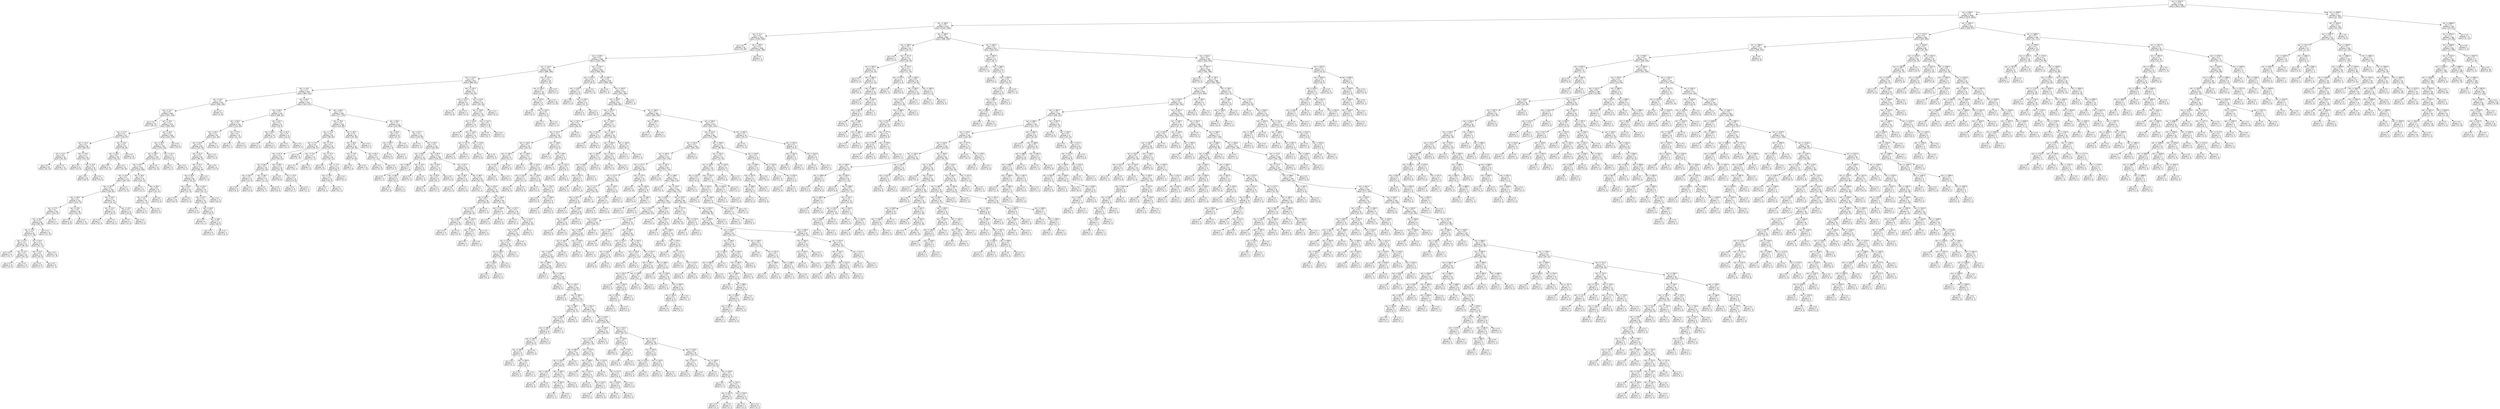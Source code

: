 digraph Tree {
node [shape=box, style="rounded", color="black", fontname=helvetica] ;
edge [fontname=helvetica] ;
0 [label="rain <= 2422.5\ngini = 0.5\nsamples = 3356\nvalue = [2623, 2607]"] ;
1 [label="rain <= 840.5\ngini = 0.5\nsamples = 2836\nvalue = [2576, 1842]"] ;
0 -> 1 [labeldistance=2.5, labelangle=45, headlabel="True"] ;
2 [label="rain <= 356.5\ngini = 0.5\nsamples = 2207\nvalue = [2140, 1285]"] ;
1 -> 2 ;
3 [label="rain <= 11.5\ngini = 0.5\nsamples = 1541\nvalue = [1554, 826]"] ;
2 -> 3 ;
4 [label="gini = 0.5\nsamples = 35\nvalue = [24, 38]"] ;
3 -> 4 ;
5 [label="rain <= 355.5\ngini = 0.4\nsamples = 1506\nvalue = [1530, 788]"] ;
3 -> 5 ;
6 [label="rain <= 128.5\ngini = 0.4\nsamples = 1502\nvalue = [1523, 788]"] ;
5 -> 6 ;
7 [label="rain <= 123.5\ngini = 0.5\nsamples = 901\nvalue = [895, 493]"] ;
6 -> 7 ;
8 [label="rain <= 113.5\ngini = 0.4\nsamples = 872\nvalue = [888, 461]"] ;
7 -> 8 ;
9 [label="rain <= 44.5\ngini = 0.4\nsamples = 835\nvalue = [854, 433]"] ;
8 -> 9 ;
10 [label="rain <= 43.5\ngini = 0.5\nsamples = 415\nvalue = [409, 236]"] ;
9 -> 10 ;
11 [label="rain <= 12.5\ngini = 0.5\nsamples = 409\nvalue = [407, 228]"] ;
10 -> 11 ;
12 [label="gini = 0.4\nsamples = 33\nvalue = [38, 12]"] ;
11 -> 12 ;
13 [label="rain <= 20.5\ngini = 0.5\nsamples = 376\nvalue = [369, 216]"] ;
11 -> 13 ;
14 [label="rain <= 17.5\ngini = 0.5\nsamples = 137\nvalue = [125, 87]"] ;
13 -> 14 ;
15 [label="rain <= 14.5\ngini = 0.4\nsamples = 86\nvalue = [86, 44]"] ;
14 -> 15 ;
16 [label="rain <= 13.5\ngini = 0.5\nsamples = 34\nvalue = [32, 26]"] ;
15 -> 16 ;
17 [label="gini = 0.5\nsamples = 20\nvalue = [20, 15]"] ;
16 -> 17 ;
18 [label="gini = 0.5\nsamples = 14\nvalue = [12, 11]"] ;
16 -> 18 ;
19 [label="rain <= 15.5\ngini = 0.4\nsamples = 52\nvalue = [54, 18]"] ;
15 -> 19 ;
20 [label="gini = 0.4\nsamples = 23\nvalue = [23, 9]"] ;
19 -> 20 ;
21 [label="rain <= 16.5\ngini = 0.3\nsamples = 29\nvalue = [31, 9]"] ;
19 -> 21 ;
22 [label="gini = 0.3\nsamples = 16\nvalue = [18, 5]"] ;
21 -> 22 ;
23 [label="gini = 0.4\nsamples = 13\nvalue = [13, 4]"] ;
21 -> 23 ;
24 [label="rain <= 19.5\ngini = 0.5\nsamples = 51\nvalue = [39, 43]"] ;
14 -> 24 ;
25 [label="rain <= 18.5\ngini = 0.5\nsamples = 36\nvalue = [30, 32]"] ;
24 -> 25 ;
26 [label="gini = 0.5\nsamples = 14\nvalue = [10, 12]"] ;
25 -> 26 ;
27 [label="gini = 0.5\nsamples = 22\nvalue = [20, 20]"] ;
25 -> 27 ;
28 [label="gini = 0.5\nsamples = 15\nvalue = [9, 11]"] ;
24 -> 28 ;
29 [label="rain <= 42.5\ngini = 0.5\nsamples = 239\nvalue = [244, 129]"] ;
13 -> 29 ;
30 [label="rain <= 40.5\ngini = 0.4\nsamples = 230\nvalue = [234, 120]"] ;
29 -> 30 ;
31 [label="rain <= 39.5\ngini = 0.5\nsamples = 218\nvalue = [219, 117]"] ;
30 -> 31 ;
32 [label="rain <= 35.5\ngini = 0.4\nsamples = 204\nvalue = [210, 105]"] ;
31 -> 32 ;
33 [label="rain <= 34.5\ngini = 0.5\nsamples = 171\nvalue = [167, 93]"] ;
32 -> 33 ;
34 [label="rain <= 30.5\ngini = 0.4\nsamples = 163\nvalue = [164, 82]"] ;
33 -> 34 ;
35 [label="rain <= 28.5\ngini = 0.5\nsamples = 131\nvalue = [122, 70]"] ;
34 -> 35 ;
36 [label="rain <= 27.5\ngini = 0.4\nsamples = 103\nvalue = [102, 51]"] ;
35 -> 36 ;
37 [label="rain <= 26.5\ngini = 0.5\nsamples = 96\nvalue = [89, 49]"] ;
36 -> 37 ;
38 [label="rain <= 23.5\ngini = 0.4\nsamples = 81\nvalue = [77, 36]"] ;
37 -> 38 ;
39 [label="rain <= 21.5\ngini = 0.5\nsamples = 42\nvalue = [36, 19]"] ;
38 -> 39 ;
40 [label="gini = 0.5\nsamples = 14\nvalue = [12, 7]"] ;
39 -> 40 ;
41 [label="rain <= 22.5\ngini = 0.4\nsamples = 28\nvalue = [24, 12]"] ;
39 -> 41 ;
42 [label="gini = 0.4\nsamples = 14\nvalue = [12, 5]"] ;
41 -> 42 ;
43 [label="gini = 0.5\nsamples = 14\nvalue = [12, 7]"] ;
41 -> 43 ;
44 [label="rain <= 25.5\ngini = 0.4\nsamples = 39\nvalue = [41, 17]"] ;
38 -> 44 ;
45 [label="rain <= 24.5\ngini = 0.4\nsamples = 24\nvalue = [24, 9]"] ;
44 -> 45 ;
46 [label="gini = 0.4\nsamples = 15\nvalue = [17, 7]"] ;
45 -> 46 ;
47 [label="gini = 0.3\nsamples = 9\nvalue = [7, 2]"] ;
45 -> 47 ;
48 [label="gini = 0.4\nsamples = 15\nvalue = [17, 8]"] ;
44 -> 48 ;
49 [label="gini = 0.5\nsamples = 15\nvalue = [12, 13]"] ;
37 -> 49 ;
50 [label="gini = 0.2\nsamples = 7\nvalue = [13, 2]"] ;
36 -> 50 ;
51 [label="rain <= 29.5\ngini = 0.5\nsamples = 28\nvalue = [20, 19]"] ;
35 -> 51 ;
52 [label="gini = 0.5\nsamples = 13\nvalue = [9, 8]"] ;
51 -> 52 ;
53 [label="gini = 0.5\nsamples = 15\nvalue = [11, 11]"] ;
51 -> 53 ;
54 [label="rain <= 32.5\ngini = 0.3\nsamples = 32\nvalue = [42, 12]"] ;
34 -> 54 ;
55 [label="rain <= 31.5\ngini = 0.2\nsamples = 18\nvalue = [26, 4]"] ;
54 -> 55 ;
56 [label="gini = 0.4\nsamples = 7\nvalue = [10, 3]"] ;
55 -> 56 ;
57 [label="gini = 0.1\nsamples = 11\nvalue = [16, 1]"] ;
55 -> 57 ;
58 [label="rain <= 33.5\ngini = 0.4\nsamples = 14\nvalue = [16, 8]"] ;
54 -> 58 ;
59 [label="gini = 0.5\nsamples = 9\nvalue = [11, 6]"] ;
58 -> 59 ;
60 [label="gini = 0.4\nsamples = 5\nvalue = [5, 2]"] ;
58 -> 60 ;
61 [label="gini = 0.3\nsamples = 8\nvalue = [3, 11]"] ;
33 -> 61 ;
62 [label="rain <= 36.5\ngini = 0.3\nsamples = 33\nvalue = [43, 12]"] ;
32 -> 62 ;
63 [label="gini = 0.1\nsamples = 11\nvalue = [19, 1]"] ;
62 -> 63 ;
64 [label="rain <= 38.5\ngini = 0.4\nsamples = 22\nvalue = [24, 11]"] ;
62 -> 64 ;
65 [label="rain <= 37.5\ngini = 0.5\nsamples = 19\nvalue = [21, 11]"] ;
64 -> 65 ;
66 [label="gini = 0.4\nsamples = 13\nvalue = [16, 7]"] ;
65 -> 66 ;
67 [label="gini = 0.5\nsamples = 6\nvalue = [5, 4]"] ;
65 -> 67 ;
68 [label="gini = 0.0\nsamples = 3\nvalue = [3, 0]"] ;
64 -> 68 ;
69 [label="gini = 0.5\nsamples = 14\nvalue = [9, 12]"] ;
31 -> 69 ;
70 [label="rain <= 41.5\ngini = 0.3\nsamples = 12\nvalue = [15, 3]"] ;
30 -> 70 ;
71 [label="gini = 0.4\nsamples = 4\nvalue = [3, 1]"] ;
70 -> 71 ;
72 [label="gini = 0.2\nsamples = 8\nvalue = [12, 2]"] ;
70 -> 72 ;
73 [label="gini = 0.5\nsamples = 9\nvalue = [10, 9]"] ;
29 -> 73 ;
74 [label="gini = 0.3\nsamples = 6\nvalue = [2, 8]"] ;
10 -> 74 ;
75 [label="rain <= 63.5\ngini = 0.4\nsamples = 420\nvalue = [445, 197]"] ;
9 -> 75 ;
76 [label="rain <= 58.5\ngini = 0.3\nsamples = 140\nvalue = [168, 43]"] ;
75 -> 76 ;
77 [label="rain <= 56.5\ngini = 0.4\nsamples = 109\nvalue = [123, 38]"] ;
76 -> 77 ;
78 [label="rain <= 55.5\ngini = 0.3\nsamples = 94\nvalue = [112, 26]"] ;
77 -> 78 ;
79 [label="rain <= 54.5\ngini = 0.3\nsamples = 88\nvalue = [102, 26]"] ;
78 -> 79 ;
80 [label="rain <= 52.5\ngini = 0.3\nsamples = 83\nvalue = [99, 23]"] ;
79 -> 80 ;
81 [label="rain <= 51.5\ngini = 0.3\nsamples = 75\nvalue = [85, 23]"] ;
80 -> 81 ;
82 [label="rain <= 46.5\ngini = 0.3\nsamples = 68\nvalue = [78, 20]"] ;
81 -> 82 ;
83 [label="rain <= 45.5\ngini = 0.4\nsamples = 24\nvalue = [27, 9]"] ;
82 -> 83 ;
84 [label="gini = 0.3\nsamples = 18\nvalue = [24, 5]"] ;
83 -> 84 ;
85 [label="gini = 0.5\nsamples = 6\nvalue = [3, 4]"] ;
83 -> 85 ;
86 [label="rain <= 50.5\ngini = 0.3\nsamples = 44\nvalue = [51, 11]"] ;
82 -> 86 ;
87 [label="rain <= 47.5\ngini = 0.3\nsamples = 33\nvalue = [41, 8]"] ;
86 -> 87 ;
88 [label="gini = 0.3\nsamples = 12\nvalue = [12, 3]"] ;
87 -> 88 ;
89 [label="rain <= 48.5\ngini = 0.3\nsamples = 21\nvalue = [29, 5]"] ;
87 -> 89 ;
90 [label="gini = 0.2\nsamples = 8\nvalue = [11, 1]"] ;
89 -> 90 ;
91 [label="rain <= 49.5\ngini = 0.3\nsamples = 13\nvalue = [18, 4]"] ;
89 -> 91 ;
92 [label="gini = 0.3\nsamples = 8\nvalue = [12, 3]"] ;
91 -> 92 ;
93 [label="gini = 0.2\nsamples = 5\nvalue = [6, 1]"] ;
91 -> 93 ;
94 [label="gini = 0.4\nsamples = 11\nvalue = [10, 3]"] ;
86 -> 94 ;
95 [label="gini = 0.4\nsamples = 7\nvalue = [7, 3]"] ;
81 -> 95 ;
96 [label="gini = 0.0\nsamples = 8\nvalue = [14, 0]"] ;
80 -> 96 ;
97 [label="gini = 0.5\nsamples = 5\nvalue = [3, 3]"] ;
79 -> 97 ;
98 [label="gini = 0.0\nsamples = 6\nvalue = [10, 0]"] ;
78 -> 98 ;
99 [label="rain <= 57.5\ngini = 0.5\nsamples = 15\nvalue = [11, 12]"] ;
77 -> 99 ;
100 [label="gini = 0.5\nsamples = 7\nvalue = [4, 7]"] ;
99 -> 100 ;
101 [label="gini = 0.5\nsamples = 8\nvalue = [7, 5]"] ;
99 -> 101 ;
102 [label="rain <= 61.5\ngini = 0.2\nsamples = 31\nvalue = [45, 5]"] ;
76 -> 102 ;
103 [label="rain <= 60.5\ngini = 0.1\nsamples = 19\nvalue = [31, 1]"] ;
102 -> 103 ;
104 [label="gini = 0.0\nsamples = 11\nvalue = [21, 0]"] ;
103 -> 104 ;
105 [label="gini = 0.2\nsamples = 8\nvalue = [10, 1]"] ;
103 -> 105 ;
106 [label="rain <= 62.5\ngini = 0.3\nsamples = 12\nvalue = [14, 4]"] ;
102 -> 106 ;
107 [label="gini = 0.3\nsamples = 5\nvalue = [5, 1]"] ;
106 -> 107 ;
108 [label="gini = 0.4\nsamples = 7\nvalue = [9, 3]"] ;
106 -> 108 ;
109 [label="rain <= 83.5\ngini = 0.5\nsamples = 280\nvalue = [277, 154]"] ;
75 -> 109 ;
110 [label="rain <= 78.5\ngini = 0.5\nsamples = 138\nvalue = [124, 86]"] ;
109 -> 110 ;
111 [label="rain <= 72.5\ngini = 0.4\nsamples = 92\nvalue = [98, 50]"] ;
110 -> 111 ;
112 [label="rain <= 71.5\ngini = 0.5\nsamples = 54\nvalue = [49, 37]"] ;
111 -> 112 ;
113 [label="rain <= 67.5\ngini = 0.5\nsamples = 46\nvalue = [44, 24]"] ;
112 -> 113 ;
114 [label="rain <= 65.5\ngini = 0.5\nsamples = 28\nvalue = [23, 16]"] ;
113 -> 114 ;
115 [label="rain <= 64.5\ngini = 0.4\nsamples = 13\nvalue = [12, 5]"] ;
114 -> 115 ;
116 [label="gini = 0.5\nsamples = 9\nvalue = [8, 5]"] ;
115 -> 116 ;
117 [label="gini = 0.0\nsamples = 4\nvalue = [4, 0]"] ;
115 -> 117 ;
118 [label="rain <= 66.5\ngini = 0.5\nsamples = 15\nvalue = [11, 11]"] ;
114 -> 118 ;
119 [label="gini = 0.5\nsamples = 6\nvalue = [5, 7]"] ;
118 -> 119 ;
120 [label="gini = 0.5\nsamples = 9\nvalue = [6, 4]"] ;
118 -> 120 ;
121 [label="rain <= 69.5\ngini = 0.4\nsamples = 18\nvalue = [21, 8]"] ;
113 -> 121 ;
122 [label="gini = 0.0\nsamples = 5\nvalue = [8, 0]"] ;
121 -> 122 ;
123 [label="rain <= 70.5\ngini = 0.5\nsamples = 13\nvalue = [13, 8]"] ;
121 -> 123 ;
124 [label="gini = 0.5\nsamples = 10\nvalue = [11, 7]"] ;
123 -> 124 ;
125 [label="gini = 0.4\nsamples = 3\nvalue = [2, 1]"] ;
123 -> 125 ;
126 [label="gini = 0.4\nsamples = 8\nvalue = [5, 13]"] ;
112 -> 126 ;
127 [label="rain <= 74.5\ngini = 0.3\nsamples = 38\nvalue = [49, 13]"] ;
111 -> 127 ;
128 [label="rain <= 73.5\ngini = 0.1\nsamples = 12\nvalue = [17, 1]"] ;
127 -> 128 ;
129 [label="gini = 0.2\nsamples = 7\nvalue = [10, 1]"] ;
128 -> 129 ;
130 [label="gini = 0.0\nsamples = 5\nvalue = [7, 0]"] ;
128 -> 130 ;
131 [label="rain <= 75.5\ngini = 0.4\nsamples = 26\nvalue = [32, 12]"] ;
127 -> 131 ;
132 [label="gini = 0.5\nsamples = 6\nvalue = [4, 5]"] ;
131 -> 132 ;
133 [label="rain <= 77.5\ngini = 0.3\nsamples = 20\nvalue = [28, 7]"] ;
131 -> 133 ;
134 [label="rain <= 76.5\ngini = 0.2\nsamples = 13\nvalue = [20, 3]"] ;
133 -> 134 ;
135 [label="gini = 0.2\nsamples = 7\nvalue = [9, 1]"] ;
134 -> 135 ;
136 [label="gini = 0.3\nsamples = 6\nvalue = [11, 2]"] ;
134 -> 136 ;
137 [label="gini = 0.4\nsamples = 7\nvalue = [8, 4]"] ;
133 -> 137 ;
138 [label="rain <= 82.5\ngini = 0.5\nsamples = 46\nvalue = [26, 36]"] ;
110 -> 138 ;
139 [label="rain <= 80.5\ngini = 0.5\nsamples = 42\nvalue = [26, 29]"] ;
138 -> 139 ;
140 [label="rain <= 79.5\ngini = 0.4\nsamples = 21\nvalue = [9, 18]"] ;
139 -> 140 ;
141 [label="gini = 0.4\nsamples = 7\nvalue = [2, 6]"] ;
140 -> 141 ;
142 [label="gini = 0.5\nsamples = 14\nvalue = [7, 12]"] ;
140 -> 142 ;
143 [label="rain <= 81.5\ngini = 0.5\nsamples = 21\nvalue = [17, 11]"] ;
139 -> 143 ;
144 [label="gini = 0.4\nsamples = 10\nvalue = [12, 4]"] ;
143 -> 144 ;
145 [label="gini = 0.5\nsamples = 11\nvalue = [5, 7]"] ;
143 -> 145 ;
146 [label="gini = 0.0\nsamples = 4\nvalue = [0, 7]"] ;
138 -> 146 ;
147 [label="rain <= 86.5\ngini = 0.4\nsamples = 142\nvalue = [153, 68]"] ;
109 -> 147 ;
148 [label="rain <= 85.5\ngini = 0.3\nsamples = 19\nvalue = [27, 5]"] ;
147 -> 148 ;
149 [label="rain <= 84.5\ngini = 0.4\nsamples = 9\nvalue = [11, 5]"] ;
148 -> 149 ;
150 [label="gini = 0.3\nsamples = 6\nvalue = [9, 2]"] ;
149 -> 150 ;
151 [label="gini = 0.5\nsamples = 3\nvalue = [2, 3]"] ;
149 -> 151 ;
152 [label="gini = 0.0\nsamples = 10\nvalue = [16, 0]"] ;
148 -> 152 ;
153 [label="rain <= 87.5\ngini = 0.4\nsamples = 123\nvalue = [126, 63]"] ;
147 -> 153 ;
154 [label="gini = 0.4\nsamples = 4\nvalue = [1, 3]"] ;
153 -> 154 ;
155 [label="rain <= 92.5\ngini = 0.4\nsamples = 119\nvalue = [125, 60]"] ;
153 -> 155 ;
156 [label="rain <= 90.5\ngini = 0.5\nsamples = 13\nvalue = [10, 8]"] ;
155 -> 156 ;
157 [label="rain <= 88.5\ngini = 0.4\nsamples = 7\nvalue = [7, 3]"] ;
156 -> 157 ;
158 [label="gini = 0.5\nsamples = 2\nvalue = [1, 1]"] ;
157 -> 158 ;
159 [label="rain <= 89.5\ngini = 0.4\nsamples = 5\nvalue = [6, 2]"] ;
157 -> 159 ;
160 [label="gini = 0.0\nsamples = 1\nvalue = [1, 0]"] ;
159 -> 160 ;
161 [label="gini = 0.4\nsamples = 4\nvalue = [5, 2]"] ;
159 -> 161 ;
162 [label="rain <= 91.5\ngini = 0.5\nsamples = 6\nvalue = [3, 5]"] ;
156 -> 162 ;
163 [label="gini = 0.4\nsamples = 3\nvalue = [1, 2]"] ;
162 -> 163 ;
164 [label="gini = 0.5\nsamples = 3\nvalue = [2, 3]"] ;
162 -> 164 ;
165 [label="rain <= 95.5\ngini = 0.4\nsamples = 106\nvalue = [115, 52]"] ;
155 -> 165 ;
166 [label="rain <= 94.5\ngini = 0.1\nsamples = 12\nvalue = [12, 1]"] ;
165 -> 166 ;
167 [label="rain <= 93.5\ngini = 0.2\nsamples = 9\nvalue = [8, 1]"] ;
166 -> 167 ;
168 [label="gini = 0.0\nsamples = 1\nvalue = [1, 0]"] ;
167 -> 168 ;
169 [label="gini = 0.2\nsamples = 8\nvalue = [7, 1]"] ;
167 -> 169 ;
170 [label="gini = 0.0\nsamples = 3\nvalue = [4, 0]"] ;
166 -> 170 ;
171 [label="rain <= 97.5\ngini = 0.4\nsamples = 94\nvalue = [103, 51]"] ;
165 -> 171 ;
172 [label="rain <= 96.5\ngini = 0.5\nsamples = 12\nvalue = [12, 9]"] ;
171 -> 172 ;
173 [label="gini = 0.4\nsamples = 8\nvalue = [11, 4]"] ;
172 -> 173 ;
174 [label="gini = 0.3\nsamples = 4\nvalue = [1, 5]"] ;
172 -> 174 ;
175 [label="rain <= 98.5\ngini = 0.4\nsamples = 82\nvalue = [91, 42]"] ;
171 -> 175 ;
176 [label="gini = 0.3\nsamples = 7\nvalue = [11, 2]"] ;
175 -> 176 ;
177 [label="rain <= 104.5\ngini = 0.4\nsamples = 75\nvalue = [80, 40]"] ;
175 -> 177 ;
178 [label="rain <= 103.5\ngini = 0.5\nsamples = 29\nvalue = [29, 18]"] ;
177 -> 178 ;
179 [label="rain <= 100.5\ngini = 0.5\nsamples = 27\nvalue = [28, 16]"] ;
178 -> 179 ;
180 [label="rain <= 99.5\ngini = 0.5\nsamples = 18\nvalue = [19, 12]"] ;
179 -> 180 ;
181 [label="gini = 0.5\nsamples = 11\nvalue = [13, 7]"] ;
180 -> 181 ;
182 [label="gini = 0.5\nsamples = 7\nvalue = [6, 5]"] ;
180 -> 182 ;
183 [label="rain <= 102.5\ngini = 0.4\nsamples = 9\nvalue = [9, 4]"] ;
179 -> 183 ;
184 [label="rain <= 101.5\ngini = 0.3\nsamples = 5\nvalue = [5, 1]"] ;
183 -> 184 ;
185 [label="gini = 0.3\nsamples = 4\nvalue = [4, 1]"] ;
184 -> 185 ;
186 [label="gini = 0.0\nsamples = 1\nvalue = [1, 0]"] ;
184 -> 186 ;
187 [label="gini = 0.5\nsamples = 4\nvalue = [4, 3]"] ;
183 -> 187 ;
188 [label="gini = 0.4\nsamples = 2\nvalue = [1, 2]"] ;
178 -> 188 ;
189 [label="rain <= 106.5\ngini = 0.4\nsamples = 46\nvalue = [51, 22]"] ;
177 -> 189 ;
190 [label="rain <= 105.5\ngini = 0.2\nsamples = 6\nvalue = [7, 1]"] ;
189 -> 190 ;
191 [label="gini = 0.4\nsamples = 3\nvalue = [2, 1]"] ;
190 -> 191 ;
192 [label="gini = 0.0\nsamples = 3\nvalue = [5, 0]"] ;
190 -> 192 ;
193 [label="rain <= 107.5\ngini = 0.4\nsamples = 40\nvalue = [44, 21]"] ;
189 -> 193 ;
194 [label="gini = 0.0\nsamples = 1\nvalue = [0, 1]"] ;
193 -> 194 ;
195 [label="rain <= 112.5\ngini = 0.4\nsamples = 39\nvalue = [44, 20]"] ;
193 -> 195 ;
196 [label="rain <= 111.5\ngini = 0.4\nsamples = 34\nvalue = [39, 19]"] ;
195 -> 196 ;
197 [label="rain <= 110.5\ngini = 0.4\nsamples = 18\nvalue = [25, 10]"] ;
196 -> 197 ;
198 [label="rain <= 109.5\ngini = 0.5\nsamples = 14\nvalue = [14, 8]"] ;
197 -> 198 ;
199 [label="rain <= 108.5\ngini = 0.5\nsamples = 8\nvalue = [8, 5]"] ;
198 -> 199 ;
200 [label="gini = 0.5\nsamples = 4\nvalue = [5, 3]"] ;
199 -> 200 ;
201 [label="gini = 0.5\nsamples = 4\nvalue = [3, 2]"] ;
199 -> 201 ;
202 [label="gini = 0.4\nsamples = 6\nvalue = [6, 3]"] ;
198 -> 202 ;
203 [label="gini = 0.3\nsamples = 4\nvalue = [11, 2]"] ;
197 -> 203 ;
204 [label="gini = 0.5\nsamples = 16\nvalue = [14, 9]"] ;
196 -> 204 ;
205 [label="gini = 0.3\nsamples = 5\nvalue = [5, 1]"] ;
195 -> 205 ;
206 [label="rain <= 115.5\ngini = 0.5\nsamples = 37\nvalue = [34, 28]"] ;
8 -> 206 ;
207 [label="rain <= 114.5\ngini = 0.4\nsamples = 8\nvalue = [4, 10]"] ;
206 -> 207 ;
208 [label="gini = 0.4\nsamples = 5\nvalue = [2, 6]"] ;
207 -> 208 ;
209 [label="gini = 0.4\nsamples = 3\nvalue = [2, 4]"] ;
207 -> 209 ;
210 [label="rain <= 122.5\ngini = 0.5\nsamples = 29\nvalue = [30, 18]"] ;
206 -> 210 ;
211 [label="rain <= 120.5\ngini = 0.5\nsamples = 22\nvalue = [21, 16]"] ;
210 -> 211 ;
212 [label="rain <= 116.5\ngini = 0.4\nsamples = 12\nvalue = [14, 7]"] ;
211 -> 212 ;
213 [label="gini = 0.0\nsamples = 1\nvalue = [1, 0]"] ;
212 -> 213 ;
214 [label="rain <= 118.5\ngini = 0.5\nsamples = 11\nvalue = [13, 7]"] ;
212 -> 214 ;
215 [label="rain <= 117.5\ngini = 0.5\nsamples = 6\nvalue = [5, 4]"] ;
214 -> 215 ;
216 [label="gini = 0.5\nsamples = 4\nvalue = [4, 3]"] ;
215 -> 216 ;
217 [label="gini = 0.5\nsamples = 2\nvalue = [1, 1]"] ;
215 -> 217 ;
218 [label="rain <= 119.5\ngini = 0.4\nsamples = 5\nvalue = [8, 3]"] ;
214 -> 218 ;
219 [label="gini = 0.0\nsamples = 2\nvalue = [3, 0]"] ;
218 -> 219 ;
220 [label="gini = 0.5\nsamples = 3\nvalue = [5, 3]"] ;
218 -> 220 ;
221 [label="rain <= 121.5\ngini = 0.5\nsamples = 10\nvalue = [7, 9]"] ;
211 -> 221 ;
222 [label="gini = 0.5\nsamples = 8\nvalue = [6, 7]"] ;
221 -> 222 ;
223 [label="gini = 0.4\nsamples = 2\nvalue = [1, 2]"] ;
221 -> 223 ;
224 [label="gini = 0.3\nsamples = 7\nvalue = [9, 2]"] ;
210 -> 224 ;
225 [label="rain <= 127.5\ngini = 0.3\nsamples = 29\nvalue = [7, 32]"] ;
7 -> 225 ;
226 [label="rain <= 126.5\ngini = 0.2\nsamples = 24\nvalue = [4, 30]"] ;
225 -> 226 ;
227 [label="rain <= 124.5\ngini = 0.4\nsamples = 5\nvalue = [2, 5]"] ;
226 -> 227 ;
228 [label="gini = 0.0\nsamples = 1\nvalue = [0, 1]"] ;
227 -> 228 ;
229 [label="rain <= 125.5\ngini = 0.4\nsamples = 4\nvalue = [2, 4]"] ;
227 -> 229 ;
230 [label="gini = 0.4\nsamples = 2\nvalue = [1, 2]"] ;
229 -> 230 ;
231 [label="gini = 0.4\nsamples = 2\nvalue = [1, 2]"] ;
229 -> 231 ;
232 [label="gini = 0.1\nsamples = 19\nvalue = [2, 25]"] ;
226 -> 232 ;
233 [label="gini = 0.5\nsamples = 5\nvalue = [3, 2]"] ;
225 -> 233 ;
234 [label="rain <= 135.5\ngini = 0.4\nsamples = 601\nvalue = [628, 295]"] ;
6 -> 234 ;
235 [label="rain <= 131.5\ngini = 0.3\nsamples = 22\nvalue = [29, 5]"] ;
234 -> 235 ;
236 [label="rain <= 129.5\ngini = 0.4\nsamples = 13\nvalue = [12, 5]"] ;
235 -> 236 ;
237 [label="gini = 0.0\nsamples = 1\nvalue = [1, 0]"] ;
236 -> 237 ;
238 [label="rain <= 130.5\ngini = 0.4\nsamples = 12\nvalue = [11, 5]"] ;
236 -> 238 ;
239 [label="gini = 0.4\nsamples = 6\nvalue = [5, 2]"] ;
238 -> 239 ;
240 [label="gini = 0.4\nsamples = 6\nvalue = [6, 3]"] ;
238 -> 240 ;
241 [label="gini = 0.0\nsamples = 9\nvalue = [17, 0]"] ;
235 -> 241 ;
242 [label="rain <= 136.5\ngini = 0.4\nsamples = 579\nvalue = [599, 290]"] ;
234 -> 242 ;
243 [label="gini = 0.4\nsamples = 5\nvalue = [2, 5]"] ;
242 -> 243 ;
244 [label="rain <= 354.5\ngini = 0.4\nsamples = 574\nvalue = [597, 285]"] ;
242 -> 244 ;
245 [label="rain <= 164.5\ngini = 0.4\nsamples = 572\nvalue = [596, 282]"] ;
244 -> 245 ;
246 [label="rain <= 153.5\ngini = 0.4\nsamples = 90\nvalue = [103, 36]"] ;
245 -> 246 ;
247 [label="rain <= 152.5\ngini = 0.4\nsamples = 53\nvalue = [58, 24]"] ;
246 -> 247 ;
248 [label="rain <= 147.5\ngini = 0.4\nsamples = 48\nvalue = [55, 19]"] ;
247 -> 248 ;
249 [label="rain <= 139.5\ngini = 0.4\nsamples = 35\nvalue = [36, 15]"] ;
248 -> 249 ;
250 [label="rain <= 138.5\ngini = 0.2\nsamples = 8\nvalue = [12, 2]"] ;
249 -> 250 ;
251 [label="rain <= 137.5\ngini = 0.4\nsamples = 5\nvalue = [6, 2]"] ;
250 -> 251 ;
252 [label="gini = 0.0\nsamples = 1\nvalue = [2, 0]"] ;
251 -> 252 ;
253 [label="gini = 0.4\nsamples = 4\nvalue = [4, 2]"] ;
251 -> 253 ;
254 [label="gini = 0.0\nsamples = 3\nvalue = [6, 0]"] ;
250 -> 254 ;
255 [label="rain <= 140.5\ngini = 0.5\nsamples = 27\nvalue = [24, 13]"] ;
249 -> 255 ;
256 [label="gini = 0.4\nsamples = 3\nvalue = [1, 2]"] ;
255 -> 256 ;
257 [label="rain <= 142.5\ngini = 0.4\nsamples = 24\nvalue = [23, 11]"] ;
255 -> 257 ;
258 [label="rain <= 141.5\ngini = 0.3\nsamples = 9\nvalue = [11, 3]"] ;
257 -> 258 ;
259 [label="gini = 0.4\nsamples = 5\nvalue = [6, 3]"] ;
258 -> 259 ;
260 [label="gini = 0.0\nsamples = 4\nvalue = [5, 0]"] ;
258 -> 260 ;
261 [label="rain <= 143.5\ngini = 0.5\nsamples = 15\nvalue = [12, 8]"] ;
257 -> 261 ;
262 [label="gini = 0.5\nsamples = 4\nvalue = [3, 4]"] ;
261 -> 262 ;
263 [label="rain <= 144.5\ngini = 0.4\nsamples = 11\nvalue = [9, 4]"] ;
261 -> 263 ;
264 [label="gini = 0.0\nsamples = 3\nvalue = [3, 0]"] ;
263 -> 264 ;
265 [label="rain <= 146.0\ngini = 0.5\nsamples = 8\nvalue = [6, 4]"] ;
263 -> 265 ;
266 [label="gini = 0.4\nsamples = 2\nvalue = [1, 2]"] ;
265 -> 266 ;
267 [label="gini = 0.4\nsamples = 6\nvalue = [5, 2]"] ;
265 -> 267 ;
268 [label="rain <= 149.5\ngini = 0.3\nsamples = 13\nvalue = [19, 4]"] ;
248 -> 268 ;
269 [label="gini = 0.0\nsamples = 4\nvalue = [7, 0]"] ;
268 -> 269 ;
270 [label="rain <= 150.5\ngini = 0.4\nsamples = 9\nvalue = [12, 4]"] ;
268 -> 270 ;
271 [label="gini = 0.5\nsamples = 3\nvalue = [3, 2]"] ;
270 -> 271 ;
272 [label="rain <= 151.5\ngini = 0.3\nsamples = 6\nvalue = [9, 2]"] ;
270 -> 272 ;
273 [label="gini = 0.0\nsamples = 2\nvalue = [3, 0]"] ;
272 -> 273 ;
274 [label="gini = 0.4\nsamples = 4\nvalue = [6, 2]"] ;
272 -> 274 ;
275 [label="gini = 0.5\nsamples = 5\nvalue = [3, 5]"] ;
247 -> 275 ;
276 [label="rain <= 156.0\ngini = 0.3\nsamples = 37\nvalue = [45, 12]"] ;
246 -> 276 ;
277 [label="rain <= 154.5\ngini = 0.2\nsamples = 11\nvalue = [16, 2]"] ;
276 -> 277 ;
278 [label="gini = 0.2\nsamples = 5\nvalue = [8, 1]"] ;
277 -> 278 ;
279 [label="gini = 0.2\nsamples = 6\nvalue = [8, 1]"] ;
277 -> 279 ;
280 [label="rain <= 162.5\ngini = 0.4\nsamples = 26\nvalue = [29, 10]"] ;
276 -> 280 ;
281 [label="rain <= 160.5\ngini = 0.4\nsamples = 20\nvalue = [21, 9]"] ;
280 -> 281 ;
282 [label="rain <= 159.5\ngini = 0.3\nsamples = 11\nvalue = [11, 3]"] ;
281 -> 282 ;
283 [label="rain <= 158.5\ngini = 0.4\nsamples = 9\nvalue = [9, 3]"] ;
282 -> 283 ;
284 [label="rain <= 157.5\ngini = 0.3\nsamples = 4\nvalue = [4, 1]"] ;
283 -> 284 ;
285 [label="gini = 0.4\nsamples = 3\nvalue = [3, 1]"] ;
284 -> 285 ;
286 [label="gini = 0.0\nsamples = 1\nvalue = [1, 0]"] ;
284 -> 286 ;
287 [label="gini = 0.4\nsamples = 5\nvalue = [5, 2]"] ;
283 -> 287 ;
288 [label="gini = 0.0\nsamples = 2\nvalue = [2, 0]"] ;
282 -> 288 ;
289 [label="rain <= 161.5\ngini = 0.5\nsamples = 9\nvalue = [10, 6]"] ;
281 -> 289 ;
290 [label="gini = 0.5\nsamples = 3\nvalue = [4, 4]"] ;
289 -> 290 ;
291 [label="gini = 0.4\nsamples = 6\nvalue = [6, 2]"] ;
289 -> 291 ;
292 [label="rain <= 163.5\ngini = 0.2\nsamples = 6\nvalue = [8, 1]"] ;
280 -> 292 ;
293 [label="gini = 0.2\nsamples = 5\nvalue = [7, 1]"] ;
292 -> 293 ;
294 [label="gini = 0.0\nsamples = 1\nvalue = [1, 0]"] ;
292 -> 294 ;
295 [label="rain <= 166.5\ngini = 0.4\nsamples = 482\nvalue = [493, 246]"] ;
245 -> 295 ;
296 [label="rain <= 165.5\ngini = 0.3\nsamples = 3\nvalue = [1, 4]"] ;
295 -> 296 ;
297 [label="gini = 0.4\nsamples = 2\nvalue = [1, 2]"] ;
296 -> 297 ;
298 [label="gini = 0.0\nsamples = 1\nvalue = [0, 2]"] ;
296 -> 298 ;
299 [label="rain <= 346.5\ngini = 0.4\nsamples = 479\nvalue = [492, 242]"] ;
295 -> 299 ;
300 [label="rain <= 322.5\ngini = 0.4\nsamples = 461\nvalue = [472, 238]"] ;
299 -> 300 ;
301 [label="rain <= 321.5\ngini = 0.4\nsamples = 416\nvalue = [436, 210]"] ;
300 -> 301 ;
302 [label="rain <= 184.5\ngini = 0.4\nsamples = 412\nvalue = [427, 210]"] ;
301 -> 302 ;
303 [label="rain <= 177.5\ngini = 0.5\nsamples = 55\nvalue = [50, 35]"] ;
302 -> 303 ;
304 [label="rain <= 172.5\ngini = 0.4\nsamples = 39\nvalue = [42, 18]"] ;
303 -> 304 ;
305 [label="rain <= 171.5\ngini = 0.5\nsamples = 28\nvalue = [26, 16]"] ;
304 -> 305 ;
306 [label="rain <= 167.5\ngini = 0.4\nsamples = 21\nvalue = [25, 8]"] ;
305 -> 306 ;
307 [label="gini = 0.0\nsamples = 3\nvalue = [5, 0]"] ;
306 -> 307 ;
308 [label="rain <= 169.5\ngini = 0.4\nsamples = 18\nvalue = [20, 8]"] ;
306 -> 308 ;
309 [label="rain <= 168.5\ngini = 0.5\nsamples = 14\nvalue = [15, 8]"] ;
308 -> 309 ;
310 [label="gini = 0.4\nsamples = 6\nvalue = [8, 3]"] ;
309 -> 310 ;
311 [label="gini = 0.5\nsamples = 8\nvalue = [7, 5]"] ;
309 -> 311 ;
312 [label="gini = 0.0\nsamples = 4\nvalue = [5, 0]"] ;
308 -> 312 ;
313 [label="gini = 0.2\nsamples = 7\nvalue = [1, 8]"] ;
305 -> 313 ;
314 [label="rain <= 176.5\ngini = 0.2\nsamples = 11\nvalue = [16, 2]"] ;
304 -> 314 ;
315 [label="rain <= 174.0\ngini = 0.1\nsamples = 9\nvalue = [13, 1]"] ;
314 -> 315 ;
316 [label="gini = 0.2\nsamples = 6\nvalue = [8, 1]"] ;
315 -> 316 ;
317 [label="gini = 0.0\nsamples = 3\nvalue = [5, 0]"] ;
315 -> 317 ;
318 [label="gini = 0.4\nsamples = 2\nvalue = [3, 1]"] ;
314 -> 318 ;
319 [label="rain <= 179.5\ngini = 0.4\nsamples = 16\nvalue = [8, 17]"] ;
303 -> 319 ;
320 [label="gini = 0.0\nsamples = 6\nvalue = [0, 10]"] ;
319 -> 320 ;
321 [label="rain <= 182.5\ngini = 0.5\nsamples = 10\nvalue = [8, 7]"] ;
319 -> 321 ;
322 [label="gini = 0.0\nsamples = 3\nvalue = [4, 0]"] ;
321 -> 322 ;
323 [label="rain <= 183.5\ngini = 0.5\nsamples = 7\nvalue = [4, 7]"] ;
321 -> 323 ;
324 [label="gini = 0.4\nsamples = 4\nvalue = [1, 3]"] ;
323 -> 324 ;
325 [label="gini = 0.5\nsamples = 3\nvalue = [3, 4]"] ;
323 -> 325 ;
326 [label="rain <= 187.5\ngini = 0.4\nsamples = 357\nvalue = [377, 175]"] ;
302 -> 326 ;
327 [label="gini = 0.0\nsamples = 10\nvalue = [15, 0]"] ;
326 -> 327 ;
328 [label="rain <= 188.5\ngini = 0.4\nsamples = 347\nvalue = [362, 175]"] ;
326 -> 328 ;
329 [label="gini = 0.0\nsamples = 1\nvalue = [0, 2]"] ;
328 -> 329 ;
330 [label="rain <= 275.5\ngini = 0.4\nsamples = 346\nvalue = [362, 173]"] ;
328 -> 330 ;
331 [label="rain <= 265.5\ngini = 0.4\nsamples = 250\nvalue = [272, 118]"] ;
330 -> 331 ;
332 [label="rain <= 243.0\ngini = 0.4\nsamples = 221\nvalue = [229, 114]"] ;
331 -> 332 ;
333 [label="rain <= 240.5\ngini = 0.4\nsamples = 143\nvalue = [155, 67]"] ;
332 -> 333 ;
334 [label="rain <= 238.0\ngini = 0.4\nsamples = 139\nvalue = [148, 67]"] ;
333 -> 334 ;
335 [label="rain <= 235.5\ngini = 0.4\nsamples = 136\nvalue = [147, 64]"] ;
334 -> 335 ;
336 [label="rain <= 234.5\ngini = 0.4\nsamples = 132\nvalue = [140, 64]"] ;
335 -> 336 ;
337 [label="rain <= 189.5\ngini = 0.4\nsamples = 130\nvalue = [139, 62]"] ;
336 -> 337 ;
338 [label="gini = 0.2\nsamples = 4\nvalue = [7, 1]"] ;
337 -> 338 ;
339 [label="rain <= 190.5\ngini = 0.4\nsamples = 126\nvalue = [132, 61]"] ;
337 -> 339 ;
340 [label="gini = 0.0\nsamples = 2\nvalue = [0, 4]"] ;
339 -> 340 ;
341 [label="rain <= 192.5\ngini = 0.4\nsamples = 124\nvalue = [132, 57]"] ;
339 -> 341 ;
342 [label="gini = 0.0\nsamples = 3\nvalue = [5, 0]"] ;
341 -> 342 ;
343 [label="rain <= 200.5\ngini = 0.4\nsamples = 121\nvalue = [127, 57]"] ;
341 -> 343 ;
344 [label="rain <= 199.5\ngini = 0.5\nsamples = 23\nvalue = [16, 11]"] ;
343 -> 344 ;
345 [label="rain <= 198.5\ngini = 0.5\nsamples = 21\nvalue = [16, 9]"] ;
344 -> 345 ;
346 [label="rain <= 196.5\ngini = 0.5\nsamples = 14\nvalue = [9, 7]"] ;
345 -> 346 ;
347 [label="rain <= 195.5\ngini = 0.4\nsamples = 11\nvalue = [9, 4]"] ;
346 -> 347 ;
348 [label="rain <= 193.5\ngini = 0.5\nsamples = 9\nvalue = [7, 4]"] ;
347 -> 348 ;
349 [label="gini = 0.4\nsamples = 2\nvalue = [2, 1]"] ;
348 -> 349 ;
350 [label="rain <= 194.5\ngini = 0.5\nsamples = 7\nvalue = [5, 3]"] ;
348 -> 350 ;
351 [label="gini = 0.5\nsamples = 4\nvalue = [3, 2]"] ;
350 -> 351 ;
352 [label="gini = 0.4\nsamples = 3\nvalue = [2, 1]"] ;
350 -> 352 ;
353 [label="gini = 0.0\nsamples = 2\nvalue = [2, 0]"] ;
347 -> 353 ;
354 [label="gini = 0.0\nsamples = 3\nvalue = [0, 3]"] ;
346 -> 354 ;
355 [label="gini = 0.3\nsamples = 7\nvalue = [7, 2]"] ;
345 -> 355 ;
356 [label="gini = 0.0\nsamples = 2\nvalue = [0, 2]"] ;
344 -> 356 ;
357 [label="rain <= 201.5\ngini = 0.4\nsamples = 98\nvalue = [111, 46]"] ;
343 -> 357 ;
358 [label="gini = 0.0\nsamples = 2\nvalue = [5, 0]"] ;
357 -> 358 ;
359 [label="rain <= 219.5\ngini = 0.4\nsamples = 96\nvalue = [106, 46]"] ;
357 -> 359 ;
360 [label="rain <= 218.5\ngini = 0.5\nsamples = 44\nvalue = [48, 25]"] ;
359 -> 360 ;
361 [label="rain <= 207.5\ngini = 0.4\nsamples = 39\nvalue = [47, 20]"] ;
360 -> 361 ;
362 [label="rain <= 206.5\ngini = 0.5\nsamples = 19\nvalue = [20, 12]"] ;
361 -> 362 ;
363 [label="rain <= 203.5\ngini = 0.4\nsamples = 16\nvalue = [18, 9]"] ;
362 -> 363 ;
364 [label="rain <= 202.5\ngini = 0.3\nsamples = 7\nvalue = [7, 2]"] ;
363 -> 364 ;
365 [label="gini = 0.4\nsamples = 5\nvalue = [5, 2]"] ;
364 -> 365 ;
366 [label="gini = 0.0\nsamples = 2\nvalue = [2, 0]"] ;
364 -> 366 ;
367 [label="rain <= 205.5\ngini = 0.5\nsamples = 9\nvalue = [11, 7]"] ;
363 -> 367 ;
368 [label="rain <= 204.5\ngini = 0.5\nsamples = 4\nvalue = [2, 2]"] ;
367 -> 368 ;
369 [label="gini = 0.5\nsamples = 2\nvalue = [1, 1]"] ;
368 -> 369 ;
370 [label="gini = 0.5\nsamples = 2\nvalue = [1, 1]"] ;
368 -> 370 ;
371 [label="gini = 0.5\nsamples = 5\nvalue = [9, 5]"] ;
367 -> 371 ;
372 [label="gini = 0.5\nsamples = 3\nvalue = [2, 3]"] ;
362 -> 372 ;
373 [label="rain <= 213.5\ngini = 0.4\nsamples = 20\nvalue = [27, 8]"] ;
361 -> 373 ;
374 [label="rain <= 208.5\ngini = 0.2\nsamples = 12\nvalue = [18, 3]"] ;
373 -> 374 ;
375 [label="gini = 0.4\nsamples = 4\nvalue = [5, 2]"] ;
374 -> 375 ;
376 [label="rain <= 211.0\ngini = 0.1\nsamples = 8\nvalue = [13, 1]"] ;
374 -> 376 ;
377 [label="gini = 0.0\nsamples = 4\nvalue = [8, 0]"] ;
376 -> 377 ;
378 [label="rain <= 212.5\ngini = 0.3\nsamples = 4\nvalue = [5, 1]"] ;
376 -> 378 ;
379 [label="gini = 0.0\nsamples = 1\nvalue = [0, 1]"] ;
378 -> 379 ;
380 [label="gini = 0.0\nsamples = 3\nvalue = [5, 0]"] ;
378 -> 380 ;
381 [label="rain <= 215.0\ngini = 0.5\nsamples = 8\nvalue = [9, 5]"] ;
373 -> 381 ;
382 [label="gini = 0.0\nsamples = 1\nvalue = [0, 1]"] ;
381 -> 382 ;
383 [label="rain <= 217.5\ngini = 0.4\nsamples = 7\nvalue = [9, 4]"] ;
381 -> 383 ;
384 [label="rain <= 216.5\ngini = 0.5\nsamples = 6\nvalue = [7, 4]"] ;
383 -> 384 ;
385 [label="gini = 0.5\nsamples = 4\nvalue = [3, 2]"] ;
384 -> 385 ;
386 [label="gini = 0.4\nsamples = 2\nvalue = [4, 2]"] ;
384 -> 386 ;
387 [label="gini = 0.0\nsamples = 1\nvalue = [2, 0]"] ;
383 -> 387 ;
388 [label="gini = 0.3\nsamples = 5\nvalue = [1, 5]"] ;
360 -> 388 ;
389 [label="rain <= 222.5\ngini = 0.4\nsamples = 52\nvalue = [58, 21]"] ;
359 -> 389 ;
390 [label="rain <= 220.5\ngini = 0.1\nsamples = 12\nvalue = [16, 1]"] ;
389 -> 390 ;
391 [label="gini = 0.0\nsamples = 4\nvalue = [6, 0]"] ;
390 -> 391 ;
392 [label="rain <= 221.5\ngini = 0.2\nsamples = 8\nvalue = [10, 1]"] ;
390 -> 392 ;
393 [label="gini = 0.3\nsamples = 4\nvalue = [4, 1]"] ;
392 -> 393 ;
394 [label="gini = 0.0\nsamples = 4\nvalue = [6, 0]"] ;
392 -> 394 ;
395 [label="rain <= 226.5\ngini = 0.4\nsamples = 40\nvalue = [42, 20]"] ;
389 -> 395 ;
396 [label="rain <= 224.5\ngini = 0.5\nsamples = 11\nvalue = [9, 8]"] ;
395 -> 396 ;
397 [label="rain <= 223.5\ngini = 0.5\nsamples = 5\nvalue = [4, 3]"] ;
396 -> 397 ;
398 [label="gini = 0.5\nsamples = 4\nvalue = [3, 3]"] ;
397 -> 398 ;
399 [label="gini = 0.0\nsamples = 1\nvalue = [1, 0]"] ;
397 -> 399 ;
400 [label="rain <= 225.5\ngini = 0.5\nsamples = 6\nvalue = [5, 5]"] ;
396 -> 400 ;
401 [label="gini = 0.5\nsamples = 4\nvalue = [3, 3]"] ;
400 -> 401 ;
402 [label="gini = 0.5\nsamples = 2\nvalue = [2, 2]"] ;
400 -> 402 ;
403 [label="rain <= 228.5\ngini = 0.4\nsamples = 29\nvalue = [33, 12]"] ;
395 -> 403 ;
404 [label="rain <= 227.5\ngini = 0.2\nsamples = 9\nvalue = [14, 2]"] ;
403 -> 404 ;
405 [label="gini = 0.2\nsamples = 8\nvalue = [12, 2]"] ;
404 -> 405 ;
406 [label="gini = 0.0\nsamples = 1\nvalue = [2, 0]"] ;
404 -> 406 ;
407 [label="rain <= 229.5\ngini = 0.5\nsamples = 20\nvalue = [19, 10]"] ;
403 -> 407 ;
408 [label="gini = 0.0\nsamples = 3\nvalue = [0, 3]"] ;
407 -> 408 ;
409 [label="rain <= 230.5\ngini = 0.4\nsamples = 17\nvalue = [19, 7]"] ;
407 -> 409 ;
410 [label="gini = 0.5\nsamples = 2\nvalue = [1, 1]"] ;
409 -> 410 ;
411 [label="rain <= 232.5\ngini = 0.4\nsamples = 15\nvalue = [18, 6]"] ;
409 -> 411 ;
412 [label="rain <= 231.5\ngini = 0.3\nsamples = 6\nvalue = [8, 2]"] ;
411 -> 412 ;
413 [label="gini = 0.3\nsamples = 3\nvalue = [4, 1]"] ;
412 -> 413 ;
414 [label="gini = 0.3\nsamples = 3\nvalue = [4, 1]"] ;
412 -> 414 ;
415 [label="rain <= 233.5\ngini = 0.4\nsamples = 9\nvalue = [10, 4]"] ;
411 -> 415 ;
416 [label="gini = 0.4\nsamples = 4\nvalue = [5, 2]"] ;
415 -> 416 ;
417 [label="gini = 0.4\nsamples = 5\nvalue = [5, 2]"] ;
415 -> 417 ;
418 [label="gini = 0.4\nsamples = 2\nvalue = [1, 2]"] ;
336 -> 418 ;
419 [label="gini = 0.0\nsamples = 4\nvalue = [7, 0]"] ;
335 -> 419 ;
420 [label="rain <= 239.5\ngini = 0.4\nsamples = 3\nvalue = [1, 3]"] ;
334 -> 420 ;
421 [label="gini = 0.0\nsamples = 1\nvalue = [0, 1]"] ;
420 -> 421 ;
422 [label="gini = 0.4\nsamples = 2\nvalue = [1, 2]"] ;
420 -> 422 ;
423 [label="gini = 0.0\nsamples = 4\nvalue = [7, 0]"] ;
333 -> 423 ;
424 [label="rain <= 245.5\ngini = 0.5\nsamples = 78\nvalue = [74, 47]"] ;
332 -> 424 ;
425 [label="rain <= 244.5\ngini = 0.4\nsamples = 14\nvalue = [7, 17]"] ;
424 -> 425 ;
426 [label="gini = 0.3\nsamples = 8\nvalue = [2, 11]"] ;
425 -> 426 ;
427 [label="gini = 0.5\nsamples = 6\nvalue = [5, 6]"] ;
425 -> 427 ;
428 [label="rain <= 248.5\ngini = 0.4\nsamples = 64\nvalue = [67, 30]"] ;
424 -> 428 ;
429 [label="rain <= 247.5\ngini = 0.2\nsamples = 14\nvalue = [19, 2]"] ;
428 -> 429 ;
430 [label="rain <= 246.5\ngini = 0.3\nsamples = 10\nvalue = [10, 2]"] ;
429 -> 430 ;
431 [label="gini = 0.0\nsamples = 3\nvalue = [5, 0]"] ;
430 -> 431 ;
432 [label="gini = 0.4\nsamples = 7\nvalue = [5, 2]"] ;
430 -> 432 ;
433 [label="gini = 0.0\nsamples = 4\nvalue = [9, 0]"] ;
429 -> 433 ;
434 [label="rain <= 251.5\ngini = 0.5\nsamples = 50\nvalue = [48, 28]"] ;
428 -> 434 ;
435 [label="rain <= 250.0\ngini = 0.5\nsamples = 13\nvalue = [11, 12]"] ;
434 -> 435 ;
436 [label="gini = 0.5\nsamples = 9\nvalue = [5, 7]"] ;
435 -> 436 ;
437 [label="gini = 0.5\nsamples = 4\nvalue = [6, 5]"] ;
435 -> 437 ;
438 [label="rain <= 257.5\ngini = 0.4\nsamples = 37\nvalue = [37, 16]"] ;
434 -> 438 ;
439 [label="rain <= 255.5\ngini = 0.4\nsamples = 20\nvalue = [24, 8]"] ;
438 -> 439 ;
440 [label="rain <= 252.5\ngini = 0.5\nsamples = 13\nvalue = [12, 7]"] ;
439 -> 440 ;
441 [label="gini = 0.4\nsamples = 2\nvalue = [3, 1]"] ;
440 -> 441 ;
442 [label="rain <= 254.5\ngini = 0.5\nsamples = 11\nvalue = [9, 6]"] ;
440 -> 442 ;
443 [label="rain <= 253.5\ngini = 0.5\nsamples = 7\nvalue = [5, 4]"] ;
442 -> 443 ;
444 [label="gini = 0.5\nsamples = 4\nvalue = [3, 2]"] ;
443 -> 444 ;
445 [label="gini = 0.5\nsamples = 3\nvalue = [2, 2]"] ;
443 -> 445 ;
446 [label="gini = 0.4\nsamples = 4\nvalue = [4, 2]"] ;
442 -> 446 ;
447 [label="rain <= 256.5\ngini = 0.1\nsamples = 7\nvalue = [12, 1]"] ;
439 -> 447 ;
448 [label="gini = 0.2\nsamples = 3\nvalue = [7, 1]"] ;
447 -> 448 ;
449 [label="gini = 0.0\nsamples = 4\nvalue = [5, 0]"] ;
447 -> 449 ;
450 [label="rain <= 258.5\ngini = 0.5\nsamples = 17\nvalue = [13, 8]"] ;
438 -> 450 ;
451 [label="gini = 0.4\nsamples = 2\nvalue = [1, 3]"] ;
450 -> 451 ;
452 [label="rain <= 259.5\ngini = 0.4\nsamples = 15\nvalue = [12, 5]"] ;
450 -> 452 ;
453 [label="gini = 0.0\nsamples = 2\nvalue = [2, 0]"] ;
452 -> 453 ;
454 [label="rain <= 263.5\ngini = 0.4\nsamples = 13\nvalue = [10, 5]"] ;
452 -> 454 ;
455 [label="rain <= 261.0\ngini = 0.4\nsamples = 11\nvalue = [9, 4]"] ;
454 -> 455 ;
456 [label="gini = 0.4\nsamples = 6\nvalue = [5, 2]"] ;
455 -> 456 ;
457 [label="gini = 0.4\nsamples = 5\nvalue = [4, 2]"] ;
455 -> 457 ;
458 [label="gini = 0.5\nsamples = 2\nvalue = [1, 1]"] ;
454 -> 458 ;
459 [label="rain <= 266.5\ngini = 0.2\nsamples = 29\nvalue = [43, 4]"] ;
331 -> 459 ;
460 [label="gini = 0.0\nsamples = 7\nvalue = [13, 0]"] ;
459 -> 460 ;
461 [label="rain <= 267.5\ngini = 0.2\nsamples = 22\nvalue = [30, 4]"] ;
459 -> 461 ;
462 [label="gini = 0.4\nsamples = 4\nvalue = [3, 1]"] ;
461 -> 462 ;
463 [label="rain <= 269.5\ngini = 0.2\nsamples = 18\nvalue = [27, 3]"] ;
461 -> 463 ;
464 [label="gini = 0.0\nsamples = 3\nvalue = [9, 0]"] ;
463 -> 464 ;
465 [label="rain <= 270.5\ngini = 0.2\nsamples = 15\nvalue = [18, 3]"] ;
463 -> 465 ;
466 [label="gini = 0.5\nsamples = 2\nvalue = [1, 1]"] ;
465 -> 466 ;
467 [label="rain <= 272.0\ngini = 0.2\nsamples = 13\nvalue = [17, 2]"] ;
465 -> 467 ;
468 [label="gini = 0.0\nsamples = 4\nvalue = [7, 0]"] ;
467 -> 468 ;
469 [label="rain <= 273.5\ngini = 0.3\nsamples = 9\nvalue = [10, 2]"] ;
467 -> 469 ;
470 [label="gini = 0.4\nsamples = 6\nvalue = [6, 2]"] ;
469 -> 470 ;
471 [label="gini = 0.0\nsamples = 3\nvalue = [4, 0]"] ;
469 -> 471 ;
472 [label="rain <= 279.5\ngini = 0.5\nsamples = 96\nvalue = [90, 55]"] ;
330 -> 472 ;
473 [label="rain <= 277.5\ngini = 0.1\nsamples = 11\nvalue = [1, 17]"] ;
472 -> 473 ;
474 [label="gini = 0.0\nsamples = 6\nvalue = [0, 13]"] ;
473 -> 474 ;
475 [label="rain <= 278.5\ngini = 0.3\nsamples = 5\nvalue = [1, 4]"] ;
473 -> 475 ;
476 [label="gini = 0.4\nsamples = 3\nvalue = [1, 2]"] ;
475 -> 476 ;
477 [label="gini = 0.0\nsamples = 2\nvalue = [0, 2]"] ;
475 -> 477 ;
478 [label="rain <= 320.5\ngini = 0.4\nsamples = 85\nvalue = [89, 38]"] ;
472 -> 478 ;
479 [label="rain <= 299.5\ngini = 0.4\nsamples = 82\nvalue = [88, 36]"] ;
478 -> 479 ;
480 [label="rain <= 294.0\ngini = 0.5\nsamples = 42\nvalue = [43, 23]"] ;
479 -> 480 ;
481 [label="rain <= 284.5\ngini = 0.4\nsamples = 26\nvalue = [32, 11]"] ;
480 -> 481 ;
482 [label="rain <= 283.5\ngini = 0.5\nsamples = 9\nvalue = [6, 5]"] ;
481 -> 482 ;
483 [label="rain <= 280.5\ngini = 0.3\nsamples = 5\nvalue = [5, 1]"] ;
482 -> 483 ;
484 [label="gini = 0.4\nsamples = 3\nvalue = [2, 1]"] ;
483 -> 484 ;
485 [label="gini = 0.0\nsamples = 2\nvalue = [3, 0]"] ;
483 -> 485 ;
486 [label="gini = 0.3\nsamples = 4\nvalue = [1, 4]"] ;
482 -> 486 ;
487 [label="rain <= 291.5\ngini = 0.3\nsamples = 17\nvalue = [26, 6]"] ;
481 -> 487 ;
488 [label="rain <= 290.5\ngini = 0.4\nsamples = 13\nvalue = [20, 6]"] ;
487 -> 488 ;
489 [label="rain <= 286.5\ngini = 0.2\nsamples = 11\nvalue = [19, 3]"] ;
488 -> 489 ;
490 [label="gini = 0.0\nsamples = 3\nvalue = [5, 0]"] ;
489 -> 490 ;
491 [label="rain <= 289.5\ngini = 0.3\nsamples = 8\nvalue = [14, 3]"] ;
489 -> 491 ;
492 [label="rain <= 288.5\ngini = 0.4\nsamples = 6\nvalue = [10, 3]"] ;
491 -> 492 ;
493 [label="rain <= 287.5\ngini = 0.2\nsamples = 3\nvalue = [6, 1]"] ;
492 -> 493 ;
494 [label="gini = 0.3\nsamples = 2\nvalue = [4, 1]"] ;
493 -> 494 ;
495 [label="gini = 0.0\nsamples = 1\nvalue = [2, 0]"] ;
493 -> 495 ;
496 [label="gini = 0.4\nsamples = 3\nvalue = [4, 2]"] ;
492 -> 496 ;
497 [label="gini = 0.0\nsamples = 2\nvalue = [4, 0]"] ;
491 -> 497 ;
498 [label="gini = 0.4\nsamples = 2\nvalue = [1, 3]"] ;
488 -> 498 ;
499 [label="gini = 0.0\nsamples = 4\nvalue = [6, 0]"] ;
487 -> 499 ;
500 [label="rain <= 295.5\ngini = 0.5\nsamples = 16\nvalue = [11, 12]"] ;
480 -> 500 ;
501 [label="gini = 0.0\nsamples = 5\nvalue = [0, 7]"] ;
500 -> 501 ;
502 [label="rain <= 297.5\ngini = 0.4\nsamples = 11\nvalue = [11, 5]"] ;
500 -> 502 ;
503 [label="rain <= 296.5\ngini = 0.2\nsamples = 6\nvalue = [6, 1]"] ;
502 -> 503 ;
504 [label="gini = 0.3\nsamples = 4\nvalue = [4, 1]"] ;
503 -> 504 ;
505 [label="gini = 0.0\nsamples = 2\nvalue = [2, 0]"] ;
503 -> 505 ;
506 [label="rain <= 298.5\ngini = 0.5\nsamples = 5\nvalue = [5, 4]"] ;
502 -> 506 ;
507 [label="gini = 0.5\nsamples = 2\nvalue = [1, 1]"] ;
506 -> 507 ;
508 [label="gini = 0.5\nsamples = 3\nvalue = [4, 3]"] ;
506 -> 508 ;
509 [label="rain <= 308.5\ngini = 0.3\nsamples = 40\nvalue = [45, 13]"] ;
479 -> 509 ;
510 [label="rain <= 303.0\ngini = 0.2\nsamples = 18\nvalue = [23, 3]"] ;
509 -> 510 ;
511 [label="rain <= 301.5\ngini = 0.4\nsamples = 7\nvalue = [8, 3]"] ;
510 -> 511 ;
512 [label="gini = 0.0\nsamples = 2\nvalue = [4, 0]"] ;
511 -> 512 ;
513 [label="gini = 0.5\nsamples = 5\nvalue = [4, 3]"] ;
511 -> 513 ;
514 [label="gini = 0.0\nsamples = 11\nvalue = [15, 0]"] ;
510 -> 514 ;
515 [label="rain <= 313.5\ngini = 0.4\nsamples = 22\nvalue = [22, 10]"] ;
509 -> 515 ;
516 [label="rain <= 310.5\ngini = 0.5\nsamples = 17\nvalue = [16, 9]"] ;
515 -> 516 ;
517 [label="rain <= 309.5\ngini = 0.4\nsamples = 8\nvalue = [7, 3]"] ;
516 -> 517 ;
518 [label="gini = 0.4\nsamples = 4\nvalue = [3, 1]"] ;
517 -> 518 ;
519 [label="gini = 0.4\nsamples = 4\nvalue = [4, 2]"] ;
517 -> 519 ;
520 [label="rain <= 312.0\ngini = 0.5\nsamples = 9\nvalue = [9, 6]"] ;
516 -> 520 ;
521 [label="gini = 0.5\nsamples = 5\nvalue = [4, 3]"] ;
520 -> 521 ;
522 [label="gini = 0.5\nsamples = 4\nvalue = [5, 3]"] ;
520 -> 522 ;
523 [label="rain <= 317.0\ngini = 0.2\nsamples = 5\nvalue = [6, 1]"] ;
515 -> 523 ;
524 [label="gini = 0.0\nsamples = 2\nvalue = [4, 0]"] ;
523 -> 524 ;
525 [label="gini = 0.4\nsamples = 3\nvalue = [2, 1]"] ;
523 -> 525 ;
526 [label="gini = 0.4\nsamples = 3\nvalue = [1, 2]"] ;
478 -> 526 ;
527 [label="gini = 0.0\nsamples = 4\nvalue = [9, 0]"] ;
301 -> 527 ;
528 [label="rain <= 335.0\ngini = 0.5\nsamples = 45\nvalue = [36, 28]"] ;
300 -> 528 ;
529 [label="rain <= 332.5\ngini = 0.5\nsamples = 24\nvalue = [13, 19]"] ;
528 -> 529 ;
530 [label="rain <= 328.0\ngini = 0.5\nsamples = 18\nvalue = [12, 12]"] ;
529 -> 530 ;
531 [label="rain <= 323.5\ngini = 0.5\nsamples = 11\nvalue = [5, 9]"] ;
530 -> 531 ;
532 [label="gini = 0.0\nsamples = 2\nvalue = [0, 2]"] ;
531 -> 532 ;
533 [label="rain <= 324.5\ngini = 0.5\nsamples = 9\nvalue = [5, 7]"] ;
531 -> 533 ;
534 [label="gini = 0.5\nsamples = 3\nvalue = [3, 2]"] ;
533 -> 534 ;
535 [label="rain <= 326.5\ngini = 0.4\nsamples = 6\nvalue = [2, 5]"] ;
533 -> 535 ;
536 [label="rain <= 325.5\ngini = 0.3\nsamples = 4\nvalue = [1, 4]"] ;
535 -> 536 ;
537 [label="gini = 0.4\nsamples = 3\nvalue = [1, 3]"] ;
536 -> 537 ;
538 [label="gini = 0.0\nsamples = 1\nvalue = [0, 1]"] ;
536 -> 538 ;
539 [label="gini = 0.5\nsamples = 2\nvalue = [1, 1]"] ;
535 -> 539 ;
540 [label="rain <= 331.5\ngini = 0.4\nsamples = 7\nvalue = [7, 3]"] ;
530 -> 540 ;
541 [label="rain <= 329.5\ngini = 0.3\nsamples = 4\nvalue = [5, 1]"] ;
540 -> 541 ;
542 [label="gini = 0.4\nsamples = 2\nvalue = [2, 1]"] ;
541 -> 542 ;
543 [label="gini = 0.0\nsamples = 2\nvalue = [3, 0]"] ;
541 -> 543 ;
544 [label="gini = 0.5\nsamples = 3\nvalue = [2, 2]"] ;
540 -> 544 ;
545 [label="rain <= 333.5\ngini = 0.2\nsamples = 6\nvalue = [1, 7]"] ;
529 -> 545 ;
546 [label="gini = 0.0\nsamples = 3\nvalue = [0, 3]"] ;
545 -> 546 ;
547 [label="gini = 0.3\nsamples = 3\nvalue = [1, 4]"] ;
545 -> 547 ;
548 [label="rain <= 343.5\ngini = 0.4\nsamples = 21\nvalue = [23, 9]"] ;
528 -> 548 ;
549 [label="rain <= 339.0\ngini = 0.3\nsamples = 13\nvalue = [17, 3]"] ;
548 -> 549 ;
550 [label="rain <= 337.5\ngini = 0.4\nsamples = 6\nvalue = [8, 3]"] ;
549 -> 550 ;
551 [label="rain <= 336.5\ngini = 0.3\nsamples = 5\nvalue = [8, 2]"] ;
550 -> 551 ;
552 [label="gini = 0.4\nsamples = 3\nvalue = [4, 2]"] ;
551 -> 552 ;
553 [label="gini = 0.0\nsamples = 2\nvalue = [4, 0]"] ;
551 -> 553 ;
554 [label="gini = 0.0\nsamples = 1\nvalue = [0, 1]"] ;
550 -> 554 ;
555 [label="gini = 0.0\nsamples = 7\nvalue = [9, 0]"] ;
549 -> 555 ;
556 [label="rain <= 344.5\ngini = 0.5\nsamples = 8\nvalue = [6, 6]"] ;
548 -> 556 ;
557 [label="gini = 0.4\nsamples = 4\nvalue = [2, 4]"] ;
556 -> 557 ;
558 [label="rain <= 345.5\ngini = 0.4\nsamples = 4\nvalue = [4, 2]"] ;
556 -> 558 ;
559 [label="gini = 0.0\nsamples = 1\nvalue = [2, 0]"] ;
558 -> 559 ;
560 [label="gini = 0.5\nsamples = 3\nvalue = [2, 2]"] ;
558 -> 560 ;
561 [label="rain <= 350.5\ngini = 0.3\nsamples = 18\nvalue = [20, 4]"] ;
299 -> 561 ;
562 [label="gini = 0.0\nsamples = 8\nvalue = [11, 0]"] ;
561 -> 562 ;
563 [label="rain <= 352.5\ngini = 0.4\nsamples = 10\nvalue = [9, 4]"] ;
561 -> 563 ;
564 [label="rain <= 351.5\ngini = 0.5\nsamples = 4\nvalue = [2, 3]"] ;
563 -> 564 ;
565 [label="gini = 0.5\nsamples = 3\nvalue = [2, 2]"] ;
564 -> 565 ;
566 [label="gini = 0.0\nsamples = 1\nvalue = [0, 1]"] ;
564 -> 566 ;
567 [label="rain <= 353.5\ngini = 0.2\nsamples = 6\nvalue = [7, 1]"] ;
563 -> 567 ;
568 [label="gini = 0.0\nsamples = 4\nvalue = [5, 0]"] ;
567 -> 568 ;
569 [label="gini = 0.4\nsamples = 2\nvalue = [2, 1]"] ;
567 -> 569 ;
570 [label="gini = 0.4\nsamples = 2\nvalue = [1, 3]"] ;
244 -> 570 ;
571 [label="gini = 0.0\nsamples = 4\nvalue = [7, 0]"] ;
5 -> 571 ;
572 [label="rain <= 385.5\ngini = 0.5\nsamples = 666\nvalue = [586, 459]"] ;
2 -> 572 ;
573 [label="rain <= 360.0\ngini = 0.5\nsamples = 54\nvalue = [32, 47]"] ;
572 -> 573 ;
574 [label="gini = 0.0\nsamples = 3\nvalue = [0, 4]"] ;
573 -> 574 ;
575 [label="rain <= 371.5\ngini = 0.5\nsamples = 51\nvalue = [32, 43]"] ;
573 -> 575 ;
576 [label="rain <= 363.0\ngini = 0.5\nsamples = 19\nvalue = [15, 10]"] ;
575 -> 576 ;
577 [label="gini = 0.0\nsamples = 2\nvalue = [2, 0]"] ;
576 -> 577 ;
578 [label="rain <= 364.5\ngini = 0.5\nsamples = 17\nvalue = [13, 10]"] ;
576 -> 578 ;
579 [label="gini = 0.0\nsamples = 1\nvalue = [0, 2]"] ;
578 -> 579 ;
580 [label="rain <= 366.5\ngini = 0.5\nsamples = 16\nvalue = [13, 8]"] ;
578 -> 580 ;
581 [label="gini = 0.0\nsamples = 3\nvalue = [3, 0]"] ;
580 -> 581 ;
582 [label="rain <= 370.5\ngini = 0.5\nsamples = 13\nvalue = [10, 8]"] ;
580 -> 582 ;
583 [label="rain <= 367.5\ngini = 0.5\nsamples = 11\nvalue = [8, 7]"] ;
582 -> 583 ;
584 [label="gini = 0.5\nsamples = 3\nvalue = [3, 2]"] ;
583 -> 584 ;
585 [label="rain <= 368.5\ngini = 0.5\nsamples = 8\nvalue = [5, 5]"] ;
583 -> 585 ;
586 [label="gini = 0.0\nsamples = 1\nvalue = [0, 1]"] ;
585 -> 586 ;
587 [label="rain <= 369.5\ngini = 0.5\nsamples = 7\nvalue = [5, 4]"] ;
585 -> 587 ;
588 [label="gini = 0.4\nsamples = 3\nvalue = [2, 1]"] ;
587 -> 588 ;
589 [label="gini = 0.5\nsamples = 4\nvalue = [3, 3]"] ;
587 -> 589 ;
590 [label="gini = 0.4\nsamples = 2\nvalue = [2, 1]"] ;
582 -> 590 ;
591 [label="rain <= 373.5\ngini = 0.4\nsamples = 32\nvalue = [17, 33]"] ;
575 -> 591 ;
592 [label="rain <= 372.5\ngini = 0.2\nsamples = 4\nvalue = [1, 8]"] ;
591 -> 592 ;
593 [label="gini = 0.4\nsamples = 2\nvalue = [1, 2]"] ;
592 -> 593 ;
594 [label="gini = 0.0\nsamples = 2\nvalue = [0, 6]"] ;
592 -> 594 ;
595 [label="rain <= 383.5\ngini = 0.5\nsamples = 28\nvalue = [16, 25]"] ;
591 -> 595 ;
596 [label="rain <= 382.5\ngini = 0.5\nsamples = 23\nvalue = [15, 19]"] ;
595 -> 596 ;
597 [label="rain <= 381.5\ngini = 0.5\nsamples = 21\nvalue = [13, 18]"] ;
596 -> 597 ;
598 [label="rain <= 380.0\ngini = 0.5\nsamples = 17\nvalue = [11, 13]"] ;
597 -> 598 ;
599 [label="rain <= 374.5\ngini = 0.5\nsamples = 13\nvalue = [8, 12]"] ;
598 -> 599 ;
600 [label="gini = 0.5\nsamples = 5\nvalue = [4, 4]"] ;
599 -> 600 ;
601 [label="rain <= 377.0\ngini = 0.4\nsamples = 8\nvalue = [4, 8]"] ;
599 -> 601 ;
602 [label="rain <= 375.5\ngini = 0.5\nsamples = 5\nvalue = [3, 5]"] ;
601 -> 602 ;
603 [label="gini = 0.4\nsamples = 2\nvalue = [1, 2]"] ;
602 -> 603 ;
604 [label="gini = 0.5\nsamples = 3\nvalue = [2, 3]"] ;
602 -> 604 ;
605 [label="rain <= 378.5\ngini = 0.4\nsamples = 3\nvalue = [1, 3]"] ;
601 -> 605 ;
606 [label="gini = 0.0\nsamples = 1\nvalue = [0, 1]"] ;
605 -> 606 ;
607 [label="gini = 0.4\nsamples = 2\nvalue = [1, 2]"] ;
605 -> 607 ;
608 [label="gini = 0.4\nsamples = 4\nvalue = [3, 1]"] ;
598 -> 608 ;
609 [label="gini = 0.4\nsamples = 4\nvalue = [2, 5]"] ;
597 -> 609 ;
610 [label="gini = 0.4\nsamples = 2\nvalue = [2, 1]"] ;
596 -> 610 ;
611 [label="rain <= 384.5\ngini = 0.2\nsamples = 5\nvalue = [1, 6]"] ;
595 -> 611 ;
612 [label="gini = 0.4\nsamples = 2\nvalue = [1, 3]"] ;
611 -> 612 ;
613 [label="gini = 0.0\nsamples = 3\nvalue = [0, 3]"] ;
611 -> 613 ;
614 [label="rain <= 394.5\ngini = 0.5\nsamples = 612\nvalue = [554, 412]"] ;
572 -> 614 ;
615 [label="rain <= 387.5\ngini = 0.3\nsamples = 21\nvalue = [28, 7]"] ;
614 -> 615 ;
616 [label="gini = 0.0\nsamples = 2\nvalue = [7, 0]"] ;
615 -> 616 ;
617 [label="rain <= 388.5\ngini = 0.4\nsamples = 19\nvalue = [21, 7]"] ;
615 -> 617 ;
618 [label="gini = 0.0\nsamples = 1\nvalue = [0, 2]"] ;
617 -> 618 ;
619 [label="rain <= 393.5\ngini = 0.3\nsamples = 18\nvalue = [21, 5]"] ;
617 -> 619 ;
620 [label="rain <= 392.0\ngini = 0.4\nsamples = 14\nvalue = [14, 5]"] ;
619 -> 620 ;
621 [label="rain <= 390.5\ngini = 0.3\nsamples = 10\nvalue = [12, 3]"] ;
620 -> 621 ;
622 [label="rain <= 389.5\ngini = 0.4\nsamples = 7\nvalue = [8, 3]"] ;
621 -> 622 ;
623 [label="gini = 0.0\nsamples = 1\nvalue = [1, 0]"] ;
622 -> 623 ;
624 [label="gini = 0.4\nsamples = 6\nvalue = [7, 3]"] ;
622 -> 624 ;
625 [label="gini = 0.0\nsamples = 3\nvalue = [4, 0]"] ;
621 -> 625 ;
626 [label="gini = 0.5\nsamples = 4\nvalue = [2, 2]"] ;
620 -> 626 ;
627 [label="gini = 0.0\nsamples = 4\nvalue = [7, 0]"] ;
619 -> 627 ;
628 [label="rain <= 814.5\ngini = 0.5\nsamples = 591\nvalue = [526, 405]"] ;
614 -> 628 ;
629 [label="rain <= 397.5\ngini = 0.5\nsamples = 569\nvalue = [501, 399]"] ;
628 -> 629 ;
630 [label="gini = 0.0\nsamples = 3\nvalue = [0, 5]"] ;
629 -> 630 ;
631 [label="rain <= 781.5\ngini = 0.5\nsamples = 566\nvalue = [501, 394]"] ;
629 -> 631 ;
632 [label="rain <= 775.5\ngini = 0.5\nsamples = 535\nvalue = [479, 363]"] ;
631 -> 632 ;
633 [label="rain <= 519.5\ngini = 0.5\nsamples = 527\nvalue = [467, 362]"] ;
632 -> 633 ;
634 [label="rain <= 493.0\ngini = 0.5\nsamples = 198\nvalue = [198, 131]"] ;
633 -> 634 ;
635 [label="rain <= 480.5\ngini = 0.5\nsamples = 160\nvalue = [141, 117]"] ;
634 -> 635 ;
636 [label="rain <= 474.5\ngini = 0.5\nsamples = 140\nvalue = [132, 93]"] ;
635 -> 636 ;
637 [label="rain <= 432.5\ngini = 0.5\nsamples = 129\nvalue = [116, 92]"] ;
636 -> 637 ;
638 [label="rain <= 418.0\ngini = 0.5\nsamples = 47\nvalue = [55, 29]"] ;
637 -> 638 ;
639 [label="rain <= 400.5\ngini = 0.5\nsamples = 31\nvalue = [26, 27]"] ;
638 -> 639 ;
640 [label="rain <= 398.5\ngini = 0.3\nsamples = 5\nvalue = [9, 2]"] ;
639 -> 640 ;
641 [label="gini = 0.5\nsamples = 2\nvalue = [3, 2]"] ;
640 -> 641 ;
642 [label="gini = 0.0\nsamples = 3\nvalue = [6, 0]"] ;
640 -> 642 ;
643 [label="rain <= 405.5\ngini = 0.5\nsamples = 26\nvalue = [17, 25]"] ;
639 -> 643 ;
644 [label="gini = 0.0\nsamples = 5\nvalue = [0, 8]"] ;
643 -> 644 ;
645 [label="rain <= 408.5\ngini = 0.5\nsamples = 21\nvalue = [17, 17]"] ;
643 -> 645 ;
646 [label="rain <= 406.5\ngini = 0.3\nsamples = 6\nvalue = [7, 2]"] ;
645 -> 646 ;
647 [label="gini = 0.4\nsamples = 3\nvalue = [4, 2]"] ;
646 -> 647 ;
648 [label="gini = 0.0\nsamples = 3\nvalue = [3, 0]"] ;
646 -> 648 ;
649 [label="rain <= 412.5\ngini = 0.5\nsamples = 15\nvalue = [10, 15]"] ;
645 -> 649 ;
650 [label="rain <= 410.5\ngini = 0.4\nsamples = 8\nvalue = [3, 10]"] ;
649 -> 650 ;
651 [label="rain <= 409.5\ngini = 0.4\nsamples = 5\nvalue = [3, 6]"] ;
650 -> 651 ;
652 [label="gini = 0.2\nsamples = 3\nvalue = [1, 6]"] ;
651 -> 652 ;
653 [label="gini = 0.0\nsamples = 2\nvalue = [2, 0]"] ;
651 -> 653 ;
654 [label="gini = 0.0\nsamples = 3\nvalue = [0, 4]"] ;
650 -> 654 ;
655 [label="rain <= 414.5\ngini = 0.5\nsamples = 7\nvalue = [7, 5]"] ;
649 -> 655 ;
656 [label="gini = 0.0\nsamples = 2\nvalue = [3, 0]"] ;
655 -> 656 ;
657 [label="rain <= 415.5\ngini = 0.5\nsamples = 5\nvalue = [4, 5]"] ;
655 -> 657 ;
658 [label="gini = 0.5\nsamples = 3\nvalue = [3, 3]"] ;
657 -> 658 ;
659 [label="gini = 0.4\nsamples = 2\nvalue = [1, 2]"] ;
657 -> 659 ;
660 [label="rain <= 423.5\ngini = 0.1\nsamples = 16\nvalue = [29, 2]"] ;
638 -> 660 ;
661 [label="rain <= 422.5\ngini = 0.4\nsamples = 4\nvalue = [6, 2]"] ;
660 -> 661 ;
662 [label="gini = 0.0\nsamples = 3\nvalue = [6, 0]"] ;
661 -> 662 ;
663 [label="gini = 0.0\nsamples = 1\nvalue = [0, 2]"] ;
661 -> 663 ;
664 [label="gini = 0.0\nsamples = 12\nvalue = [23, 0]"] ;
660 -> 664 ;
665 [label="rain <= 444.5\ngini = 0.5\nsamples = 82\nvalue = [61, 63]"] ;
637 -> 665 ;
666 [label="rain <= 434.0\ngini = 0.4\nsamples = 30\nvalue = [15, 34]"] ;
665 -> 666 ;
667 [label="gini = 0.0\nsamples = 1\nvalue = [0, 4]"] ;
666 -> 667 ;
668 [label="rain <= 436.5\ngini = 0.4\nsamples = 29\nvalue = [15, 30]"] ;
666 -> 668 ;
669 [label="gini = 0.0\nsamples = 3\nvalue = [3, 0]"] ;
668 -> 669 ;
670 [label="rain <= 437.5\ngini = 0.4\nsamples = 26\nvalue = [12, 30]"] ;
668 -> 670 ;
671 [label="gini = 0.0\nsamples = 4\nvalue = [0, 6]"] ;
670 -> 671 ;
672 [label="rain <= 440.5\ngini = 0.4\nsamples = 22\nvalue = [12, 24]"] ;
670 -> 672 ;
673 [label="rain <= 439.5\ngini = 0.5\nsamples = 10\nvalue = [6, 6]"] ;
672 -> 673 ;
674 [label="rain <= 438.5\ngini = 0.4\nsamples = 6\nvalue = [2, 5]"] ;
673 -> 674 ;
675 [label="gini = 0.4\nsamples = 2\nvalue = [1, 2]"] ;
674 -> 675 ;
676 [label="gini = 0.4\nsamples = 4\nvalue = [1, 3]"] ;
674 -> 676 ;
677 [label="gini = 0.3\nsamples = 4\nvalue = [4, 1]"] ;
673 -> 677 ;
678 [label="rain <= 441.5\ngini = 0.4\nsamples = 12\nvalue = [6, 18]"] ;
672 -> 678 ;
679 [label="gini = 0.0\nsamples = 1\nvalue = [0, 2]"] ;
678 -> 679 ;
680 [label="rain <= 443.0\ngini = 0.4\nsamples = 11\nvalue = [6, 16]"] ;
678 -> 680 ;
681 [label="gini = 0.5\nsamples = 2\nvalue = [1, 1]"] ;
680 -> 681 ;
682 [label="gini = 0.4\nsamples = 9\nvalue = [5, 15]"] ;
680 -> 682 ;
683 [label="rain <= 470.5\ngini = 0.5\nsamples = 52\nvalue = [46, 29]"] ;
665 -> 683 ;
684 [label="rain <= 461.5\ngini = 0.5\nsamples = 49\nvalue = [45, 24]"] ;
683 -> 684 ;
685 [label="rain <= 460.5\ngini = 0.5\nsamples = 30\nvalue = [22, 16]"] ;
684 -> 685 ;
686 [label="rain <= 453.5\ngini = 0.5\nsamples = 28\nvalue = [22, 13]"] ;
685 -> 686 ;
687 [label="rain <= 450.0\ngini = 0.4\nsamples = 15\nvalue = [14, 5]"] ;
686 -> 687 ;
688 [label="rain <= 447.5\ngini = 0.3\nsamples = 8\nvalue = [8, 2]"] ;
687 -> 688 ;
689 [label="rain <= 445.5\ngini = 0.4\nsamples = 6\nvalue = [6, 2]"] ;
688 -> 689 ;
690 [label="gini = 0.0\nsamples = 1\nvalue = [1, 0]"] ;
689 -> 690 ;
691 [label="rain <= 446.5\ngini = 0.4\nsamples = 5\nvalue = [5, 2]"] ;
689 -> 691 ;
692 [label="gini = 0.4\nsamples = 3\nvalue = [3, 1]"] ;
691 -> 692 ;
693 [label="gini = 0.4\nsamples = 2\nvalue = [2, 1]"] ;
691 -> 693 ;
694 [label="gini = 0.0\nsamples = 2\nvalue = [2, 0]"] ;
688 -> 694 ;
695 [label="rain <= 452.5\ngini = 0.4\nsamples = 7\nvalue = [6, 3]"] ;
687 -> 695 ;
696 [label="rain <= 451.5\ngini = 0.5\nsamples = 6\nvalue = [5, 3]"] ;
695 -> 696 ;
697 [label="gini = 0.5\nsamples = 3\nvalue = [3, 2]"] ;
696 -> 697 ;
698 [label="gini = 0.4\nsamples = 3\nvalue = [2, 1]"] ;
696 -> 698 ;
699 [label="gini = 0.0\nsamples = 1\nvalue = [1, 0]"] ;
695 -> 699 ;
700 [label="rain <= 459.5\ngini = 0.5\nsamples = 13\nvalue = [8, 8]"] ;
686 -> 700 ;
701 [label="rain <= 455.5\ngini = 0.5\nsamples = 11\nvalue = [5, 8]"] ;
700 -> 701 ;
702 [label="gini = 0.0\nsamples = 2\nvalue = [0, 2]"] ;
701 -> 702 ;
703 [label="rain <= 457.5\ngini = 0.5\nsamples = 9\nvalue = [5, 6]"] ;
701 -> 703 ;
704 [label="rain <= 456.5\ngini = 0.4\nsamples = 5\nvalue = [4, 2]"] ;
703 -> 704 ;
705 [label="gini = 0.4\nsamples = 3\nvalue = [3, 1]"] ;
704 -> 705 ;
706 [label="gini = 0.5\nsamples = 2\nvalue = [1, 1]"] ;
704 -> 706 ;
707 [label="rain <= 458.5\ngini = 0.3\nsamples = 4\nvalue = [1, 4]"] ;
703 -> 707 ;
708 [label="gini = 0.0\nsamples = 1\nvalue = [0, 2]"] ;
707 -> 708 ;
709 [label="gini = 0.4\nsamples = 3\nvalue = [1, 2]"] ;
707 -> 709 ;
710 [label="gini = 0.0\nsamples = 2\nvalue = [3, 0]"] ;
700 -> 710 ;
711 [label="gini = 0.0\nsamples = 2\nvalue = [0, 3]"] ;
685 -> 711 ;
712 [label="rain <= 463.5\ngini = 0.4\nsamples = 19\nvalue = [23, 8]"] ;
684 -> 712 ;
713 [label="gini = 0.0\nsamples = 3\nvalue = [7, 0]"] ;
712 -> 713 ;
714 [label="rain <= 467.0\ngini = 0.4\nsamples = 16\nvalue = [16, 8]"] ;
712 -> 714 ;
715 [label="rain <= 465.5\ngini = 0.5\nsamples = 9\nvalue = [9, 7]"] ;
714 -> 715 ;
716 [label="rain <= 464.5\ngini = 0.4\nsamples = 7\nvalue = [8, 4]"] ;
715 -> 716 ;
717 [label="gini = 0.5\nsamples = 4\nvalue = [4, 3]"] ;
716 -> 717 ;
718 [label="gini = 0.3\nsamples = 3\nvalue = [4, 1]"] ;
716 -> 718 ;
719 [label="gini = 0.4\nsamples = 2\nvalue = [1, 3]"] ;
715 -> 719 ;
720 [label="rain <= 468.5\ngini = 0.2\nsamples = 7\nvalue = [7, 1]"] ;
714 -> 720 ;
721 [label="gini = 0.0\nsamples = 4\nvalue = [5, 0]"] ;
720 -> 721 ;
722 [label="rain <= 469.5\ngini = 0.4\nsamples = 3\nvalue = [2, 1]"] ;
720 -> 722 ;
723 [label="gini = 0.0\nsamples = 1\nvalue = [0, 1]"] ;
722 -> 723 ;
724 [label="gini = 0.0\nsamples = 2\nvalue = [2, 0]"] ;
722 -> 724 ;
725 [label="rain <= 472.5\ngini = 0.3\nsamples = 3\nvalue = [1, 5]"] ;
683 -> 725 ;
726 [label="gini = 0.0\nsamples = 1\nvalue = [0, 3]"] ;
725 -> 726 ;
727 [label="gini = 0.4\nsamples = 2\nvalue = [1, 2]"] ;
725 -> 727 ;
728 [label="rain <= 477.5\ngini = 0.1\nsamples = 11\nvalue = [16, 1]"] ;
636 -> 728 ;
729 [label="gini = 0.0\nsamples = 6\nvalue = [10, 0]"] ;
728 -> 729 ;
730 [label="rain <= 478.5\ngini = 0.2\nsamples = 5\nvalue = [6, 1]"] ;
728 -> 730 ;
731 [label="gini = 0.0\nsamples = 1\nvalue = [0, 1]"] ;
730 -> 731 ;
732 [label="gini = 0.0\nsamples = 4\nvalue = [6, 0]"] ;
730 -> 732 ;
733 [label="rain <= 482.0\ngini = 0.4\nsamples = 20\nvalue = [9, 24]"] ;
635 -> 733 ;
734 [label="gini = 0.0\nsamples = 2\nvalue = [0, 7]"] ;
733 -> 734 ;
735 [label="rain <= 489.5\ngini = 0.5\nsamples = 18\nvalue = [9, 17]"] ;
733 -> 735 ;
736 [label="rain <= 488.5\ngini = 0.5\nsamples = 13\nvalue = [8, 8]"] ;
735 -> 736 ;
737 [label="rain <= 486.5\ngini = 0.4\nsamples = 11\nvalue = [4, 8]"] ;
736 -> 737 ;
738 [label="rain <= 483.5\ngini = 0.5\nsamples = 5\nvalue = [3, 2]"] ;
737 -> 738 ;
739 [label="gini = 0.0\nsamples = 1\nvalue = [1, 0]"] ;
738 -> 739 ;
740 [label="rain <= 485.0\ngini = 0.5\nsamples = 4\nvalue = [2, 2]"] ;
738 -> 740 ;
741 [label="gini = 0.4\nsamples = 3\nvalue = [1, 2]"] ;
740 -> 741 ;
742 [label="gini = 0.0\nsamples = 1\nvalue = [1, 0]"] ;
740 -> 742 ;
743 [label="rain <= 487.5\ngini = 0.2\nsamples = 6\nvalue = [1, 6]"] ;
737 -> 743 ;
744 [label="gini = 0.0\nsamples = 4\nvalue = [0, 5]"] ;
743 -> 744 ;
745 [label="gini = 0.5\nsamples = 2\nvalue = [1, 1]"] ;
743 -> 745 ;
746 [label="gini = 0.0\nsamples = 2\nvalue = [4, 0]"] ;
736 -> 746 ;
747 [label="rain <= 491.0\ngini = 0.2\nsamples = 5\nvalue = [1, 9]"] ;
735 -> 747 ;
748 [label="gini = 0.4\nsamples = 3\nvalue = [1, 3]"] ;
747 -> 748 ;
749 [label="gini = 0.0\nsamples = 2\nvalue = [0, 6]"] ;
747 -> 749 ;
750 [label="rain <= 502.5\ngini = 0.3\nsamples = 38\nvalue = [57, 14]"] ;
634 -> 750 ;
751 [label="gini = 0.0\nsamples = 11\nvalue = [25, 0]"] ;
750 -> 751 ;
752 [label="rain <= 503.5\ngini = 0.4\nsamples = 27\nvalue = [32, 14]"] ;
750 -> 752 ;
753 [label="gini = 0.0\nsamples = 2\nvalue = [0, 6]"] ;
752 -> 753 ;
754 [label="rain <= 517.0\ngini = 0.3\nsamples = 25\nvalue = [32, 8]"] ;
752 -> 754 ;
755 [label="rain <= 513.0\ngini = 0.4\nsamples = 22\nvalue = [26, 8]"] ;
754 -> 755 ;
756 [label="rain <= 505.5\ngini = 0.3\nsamples = 16\nvalue = [23, 4]"] ;
755 -> 756 ;
757 [label="rain <= 504.5\ngini = 0.5\nsamples = 4\nvalue = [3, 2]"] ;
756 -> 757 ;
758 [label="gini = 0.0\nsamples = 1\nvalue = [2, 0]"] ;
757 -> 758 ;
759 [label="gini = 0.4\nsamples = 3\nvalue = [1, 2]"] ;
757 -> 759 ;
760 [label="rain <= 506.5\ngini = 0.2\nsamples = 12\nvalue = [20, 2]"] ;
756 -> 760 ;
761 [label="gini = 0.0\nsamples = 2\nvalue = [6, 0]"] ;
760 -> 761 ;
762 [label="rain <= 509.0\ngini = 0.2\nsamples = 10\nvalue = [14, 2]"] ;
760 -> 762 ;
763 [label="rain <= 507.5\ngini = 0.3\nsamples = 7\nvalue = [11, 2]"] ;
762 -> 763 ;
764 [label="gini = 0.2\nsamples = 5\nvalue = [8, 1]"] ;
763 -> 764 ;
765 [label="gini = 0.4\nsamples = 2\nvalue = [3, 1]"] ;
763 -> 765 ;
766 [label="gini = 0.0\nsamples = 3\nvalue = [3, 0]"] ;
762 -> 766 ;
767 [label="rain <= 515.5\ngini = 0.5\nsamples = 6\nvalue = [3, 4]"] ;
755 -> 767 ;
768 [label="gini = 0.5\nsamples = 2\nvalue = [1, 1]"] ;
767 -> 768 ;
769 [label="gini = 0.5\nsamples = 4\nvalue = [2, 3]"] ;
767 -> 769 ;
770 [label="gini = 0.0\nsamples = 3\nvalue = [6, 0]"] ;
754 -> 770 ;
771 [label="rain <= 551.5\ngini = 0.5\nsamples = 329\nvalue = [269, 231]"] ;
633 -> 771 ;
772 [label="rain <= 546.5\ngini = 0.5\nsamples = 49\nvalue = [27, 47]"] ;
771 -> 772 ;
773 [label="rain <= 543.5\ngini = 0.5\nsamples = 40\nvalue = [23, 32]"] ;
772 -> 773 ;
774 [label="rain <= 535.5\ngini = 0.5\nsamples = 36\nvalue = [18, 32]"] ;
773 -> 774 ;
775 [label="rain <= 523.0\ngini = 0.5\nsamples = 25\nvalue = [15, 20]"] ;
774 -> 775 ;
776 [label="rain <= 521.0\ngini = 0.2\nsamples = 6\nvalue = [1, 7]"] ;
775 -> 776 ;
777 [label="gini = 0.5\nsamples = 2\nvalue = [1, 1]"] ;
776 -> 777 ;
778 [label="gini = 0.0\nsamples = 4\nvalue = [0, 6]"] ;
776 -> 778 ;
779 [label="rain <= 524.5\ngini = 0.5\nsamples = 19\nvalue = [14, 13]"] ;
775 -> 779 ;
780 [label="gini = 0.0\nsamples = 1\nvalue = [2, 0]"] ;
779 -> 780 ;
781 [label="rain <= 530.5\ngini = 0.5\nsamples = 18\nvalue = [12, 13]"] ;
779 -> 781 ;
782 [label="rain <= 529.5\ngini = 0.4\nsamples = 8\nvalue = [4, 8]"] ;
781 -> 782 ;
783 [label="rain <= 528.5\ngini = 0.5\nsamples = 7\nvalue = [4, 4]"] ;
782 -> 783 ;
784 [label="rain <= 527.5\ngini = 0.4\nsamples = 5\nvalue = [2, 4]"] ;
783 -> 784 ;
785 [label="rain <= 526.0\ngini = 0.5\nsamples = 4\nvalue = [2, 2]"] ;
784 -> 785 ;
786 [label="gini = 0.0\nsamples = 1\nvalue = [0, 1]"] ;
785 -> 786 ;
787 [label="gini = 0.4\nsamples = 3\nvalue = [2, 1]"] ;
785 -> 787 ;
788 [label="gini = 0.0\nsamples = 1\nvalue = [0, 2]"] ;
784 -> 788 ;
789 [label="gini = 0.0\nsamples = 2\nvalue = [2, 0]"] ;
783 -> 789 ;
790 [label="gini = 0.0\nsamples = 1\nvalue = [0, 4]"] ;
782 -> 790 ;
791 [label="rain <= 531.5\ngini = 0.5\nsamples = 10\nvalue = [8, 5]"] ;
781 -> 791 ;
792 [label="gini = 0.0\nsamples = 1\nvalue = [1, 0]"] ;
791 -> 792 ;
793 [label="rain <= 533.0\ngini = 0.5\nsamples = 9\nvalue = [7, 5]"] ;
791 -> 793 ;
794 [label="gini = 0.5\nsamples = 4\nvalue = [3, 3]"] ;
793 -> 794 ;
795 [label="gini = 0.4\nsamples = 5\nvalue = [4, 2]"] ;
793 -> 795 ;
796 [label="rain <= 538.5\ngini = 0.3\nsamples = 11\nvalue = [3, 12]"] ;
774 -> 796 ;
797 [label="gini = 0.0\nsamples = 4\nvalue = [0, 6]"] ;
796 -> 797 ;
798 [label="rain <= 539.5\ngini = 0.4\nsamples = 7\nvalue = [3, 6]"] ;
796 -> 798 ;
799 [label="gini = 0.4\nsamples = 2\nvalue = [2, 1]"] ;
798 -> 799 ;
800 [label="rain <= 541.0\ngini = 0.3\nsamples = 5\nvalue = [1, 5]"] ;
798 -> 800 ;
801 [label="gini = 0.0\nsamples = 1\nvalue = [0, 1]"] ;
800 -> 801 ;
802 [label="rain <= 542.5\ngini = 0.3\nsamples = 4\nvalue = [1, 4]"] ;
800 -> 802 ;
803 [label="gini = 0.4\nsamples = 3\nvalue = [1, 3]"] ;
802 -> 803 ;
804 [label="gini = 0.0\nsamples = 1\nvalue = [0, 1]"] ;
802 -> 804 ;
805 [label="gini = 0.0\nsamples = 4\nvalue = [5, 0]"] ;
773 -> 805 ;
806 [label="rain <= 549.5\ngini = 0.3\nsamples = 9\nvalue = [4, 15]"] ;
772 -> 806 ;
807 [label="gini = 0.0\nsamples = 4\nvalue = [0, 9]"] ;
806 -> 807 ;
808 [label="rain <= 550.5\ngini = 0.5\nsamples = 5\nvalue = [4, 6]"] ;
806 -> 808 ;
809 [label="gini = 0.5\nsamples = 2\nvalue = [2, 3]"] ;
808 -> 809 ;
810 [label="gini = 0.5\nsamples = 3\nvalue = [2, 3]"] ;
808 -> 810 ;
811 [label="rain <= 553.0\ngini = 0.5\nsamples = 280\nvalue = [242, 184]"] ;
771 -> 811 ;
812 [label="gini = 0.0\nsamples = 3\nvalue = [5, 0]"] ;
811 -> 812 ;
813 [label="rain <= 590.0\ngini = 0.5\nsamples = 277\nvalue = [237, 184]"] ;
811 -> 813 ;
814 [label="rain <= 588.0\ngini = 0.5\nsamples = 65\nvalue = [46, 48]"] ;
813 -> 814 ;
815 [label="rain <= 560.5\ngini = 0.5\nsamples = 63\nvalue = [46, 45]"] ;
814 -> 815 ;
816 [label="rain <= 555.0\ngini = 0.5\nsamples = 11\nvalue = [12, 7]"] ;
815 -> 816 ;
817 [label="gini = 0.5\nsamples = 5\nvalue = [4, 4]"] ;
816 -> 817 ;
818 [label="rain <= 556.5\ngini = 0.4\nsamples = 6\nvalue = [8, 3]"] ;
816 -> 818 ;
819 [label="gini = 0.0\nsamples = 2\nvalue = [4, 0]"] ;
818 -> 819 ;
820 [label="rain <= 558.5\ngini = 0.5\nsamples = 4\nvalue = [4, 3]"] ;
818 -> 820 ;
821 [label="gini = 0.5\nsamples = 3\nvalue = [3, 3]"] ;
820 -> 821 ;
822 [label="gini = 0.0\nsamples = 1\nvalue = [1, 0]"] ;
820 -> 822 ;
823 [label="rain <= 564.5\ngini = 0.5\nsamples = 52\nvalue = [34, 38]"] ;
815 -> 823 ;
824 [label="rain <= 562.0\ngini = 0.4\nsamples = 12\nvalue = [4, 12]"] ;
823 -> 824 ;
825 [label="gini = 0.0\nsamples = 4\nvalue = [0, 4]"] ;
824 -> 825 ;
826 [label="rain <= 563.5\ngini = 0.4\nsamples = 8\nvalue = [4, 8]"] ;
824 -> 826 ;
827 [label="gini = 0.5\nsamples = 5\nvalue = [4, 5]"] ;
826 -> 827 ;
828 [label="gini = 0.0\nsamples = 3\nvalue = [0, 3]"] ;
826 -> 828 ;
829 [label="rain <= 575.0\ngini = 0.5\nsamples = 40\nvalue = [30, 26]"] ;
823 -> 829 ;
830 [label="rain <= 572.5\ngini = 0.4\nsamples = 14\nvalue = [15, 7]"] ;
829 -> 830 ;
831 [label="rain <= 568.5\ngini = 0.5\nsamples = 10\nvalue = [8, 7]"] ;
830 -> 831 ;
832 [label="rain <= 565.5\ngini = 0.4\nsamples = 5\nvalue = [6, 2]"] ;
831 -> 832 ;
833 [label="gini = 0.5\nsamples = 3\nvalue = [3, 2]"] ;
832 -> 833 ;
834 [label="gini = 0.0\nsamples = 2\nvalue = [3, 0]"] ;
832 -> 834 ;
835 [label="rain <= 570.5\ngini = 0.4\nsamples = 5\nvalue = [2, 5]"] ;
831 -> 835 ;
836 [label="gini = 0.3\nsamples = 3\nvalue = [1, 4]"] ;
835 -> 836 ;
837 [label="rain <= 571.5\ngini = 0.5\nsamples = 2\nvalue = [1, 1]"] ;
835 -> 837 ;
838 [label="gini = 0.0\nsamples = 1\nvalue = [1, 0]"] ;
837 -> 838 ;
839 [label="gini = 0.0\nsamples = 1\nvalue = [0, 1]"] ;
837 -> 839 ;
840 [label="gini = 0.0\nsamples = 4\nvalue = [7, 0]"] ;
830 -> 840 ;
841 [label="rain <= 577.5\ngini = 0.5\nsamples = 26\nvalue = [15, 19]"] ;
829 -> 841 ;
842 [label="gini = 0.0\nsamples = 3\nvalue = [0, 4]"] ;
841 -> 842 ;
843 [label="rain <= 584.5\ngini = 0.5\nsamples = 23\nvalue = [15, 15]"] ;
841 -> 843 ;
844 [label="rain <= 582.5\ngini = 0.5\nsamples = 14\nvalue = [11, 8]"] ;
843 -> 844 ;
845 [label="rain <= 578.5\ngini = 0.5\nsamples = 6\nvalue = [3, 5]"] ;
844 -> 845 ;
846 [label="gini = 0.0\nsamples = 1\nvalue = [1, 0]"] ;
845 -> 846 ;
847 [label="rain <= 581.0\ngini = 0.4\nsamples = 5\nvalue = [2, 5]"] ;
845 -> 847 ;
848 [label="rain <= 579.5\ngini = 0.5\nsamples = 4\nvalue = [2, 3]"] ;
847 -> 848 ;
849 [label="gini = 0.5\nsamples = 2\nvalue = [1, 1]"] ;
848 -> 849 ;
850 [label="gini = 0.4\nsamples = 2\nvalue = [1, 2]"] ;
848 -> 850 ;
851 [label="gini = 0.0\nsamples = 1\nvalue = [0, 2]"] ;
847 -> 851 ;
852 [label="rain <= 583.5\ngini = 0.4\nsamples = 8\nvalue = [8, 3]"] ;
844 -> 852 ;
853 [label="gini = 0.0\nsamples = 4\nvalue = [5, 0]"] ;
852 -> 853 ;
854 [label="gini = 0.5\nsamples = 4\nvalue = [3, 3]"] ;
852 -> 854 ;
855 [label="rain <= 585.5\ngini = 0.5\nsamples = 9\nvalue = [4, 7]"] ;
843 -> 855 ;
856 [label="gini = 0.4\nsamples = 3\nvalue = [1, 3]"] ;
855 -> 856 ;
857 [label="rain <= 586.5\ngini = 0.5\nsamples = 6\nvalue = [3, 4]"] ;
855 -> 857 ;
858 [label="gini = 0.5\nsamples = 4\nvalue = [2, 3]"] ;
857 -> 858 ;
859 [label="gini = 0.5\nsamples = 2\nvalue = [1, 1]"] ;
857 -> 859 ;
860 [label="gini = 0.0\nsamples = 2\nvalue = [0, 3]"] ;
814 -> 860 ;
861 [label="rain <= 596.5\ngini = 0.5\nsamples = 212\nvalue = [191, 136]"] ;
813 -> 861 ;
862 [label="gini = 0.0\nsamples = 4\nvalue = [7, 0]"] ;
861 -> 862 ;
863 [label="rain <= 774.5\ngini = 0.5\nsamples = 208\nvalue = [184, 136]"] ;
861 -> 863 ;
864 [label="rain <= 772.5\ngini = 0.5\nsamples = 207\nvalue = [184, 134]"] ;
863 -> 864 ;
865 [label="rain <= 598.5\ngini = 0.5\nsamples = 204\nvalue = [180, 134]"] ;
864 -> 865 ;
866 [label="rain <= 597.5\ngini = 0.4\nsamples = 4\nvalue = [3, 6]"] ;
865 -> 866 ;
867 [label="gini = 0.5\nsamples = 3\nvalue = [3, 2]"] ;
866 -> 867 ;
868 [label="gini = 0.0\nsamples = 1\nvalue = [0, 4]"] ;
866 -> 868 ;
869 [label="rain <= 631.5\ngini = 0.5\nsamples = 200\nvalue = [177, 128]"] ;
865 -> 869 ;
870 [label="rain <= 623.5\ngini = 0.5\nsamples = 41\nvalue = [42, 22]"] ;
869 -> 870 ;
871 [label="rain <= 611.5\ngini = 0.5\nsamples = 32\nvalue = [25, 21]"] ;
870 -> 871 ;
872 [label="rain <= 605.5\ngini = 0.4\nsamples = 12\nvalue = [11, 5]"] ;
871 -> 872 ;
873 [label="rain <= 601.0\ngini = 0.5\nsamples = 5\nvalue = [3, 3]"] ;
872 -> 873 ;
874 [label="gini = 0.0\nsamples = 2\nvalue = [2, 0]"] ;
873 -> 874 ;
875 [label="rain <= 604.5\ngini = 0.4\nsamples = 3\nvalue = [1, 3]"] ;
873 -> 875 ;
876 [label="rain <= 603.0\ngini = 0.5\nsamples = 2\nvalue = [1, 1]"] ;
875 -> 876 ;
877 [label="gini = 0.0\nsamples = 1\nvalue = [0, 1]"] ;
876 -> 877 ;
878 [label="gini = 0.0\nsamples = 1\nvalue = [1, 0]"] ;
876 -> 878 ;
879 [label="gini = 0.0\nsamples = 1\nvalue = [0, 2]"] ;
875 -> 879 ;
880 [label="rain <= 608.5\ngini = 0.3\nsamples = 7\nvalue = [8, 2]"] ;
872 -> 880 ;
881 [label="gini = 0.0\nsamples = 2\nvalue = [3, 0]"] ;
880 -> 881 ;
882 [label="rain <= 609.5\ngini = 0.4\nsamples = 5\nvalue = [5, 2]"] ;
880 -> 882 ;
883 [label="gini = 0.0\nsamples = 1\nvalue = [0, 1]"] ;
882 -> 883 ;
884 [label="rain <= 610.5\ngini = 0.3\nsamples = 4\nvalue = [5, 1]"] ;
882 -> 884 ;
885 [label="gini = 0.0\nsamples = 2\nvalue = [3, 0]"] ;
884 -> 885 ;
886 [label="gini = 0.4\nsamples = 2\nvalue = [2, 1]"] ;
884 -> 886 ;
887 [label="rain <= 612.5\ngini = 0.5\nsamples = 20\nvalue = [14, 16]"] ;
871 -> 887 ;
888 [label="gini = 0.0\nsamples = 3\nvalue = [0, 4]"] ;
887 -> 888 ;
889 [label="rain <= 613.5\ngini = 0.5\nsamples = 17\nvalue = [14, 12]"] ;
887 -> 889 ;
890 [label="gini = 0.2\nsamples = 4\nvalue = [6, 1]"] ;
889 -> 890 ;
891 [label="rain <= 617.5\ngini = 0.5\nsamples = 13\nvalue = [8, 11]"] ;
889 -> 891 ;
892 [label="rain <= 614.5\ngini = 0.2\nsamples = 6\nvalue = [1, 7]"] ;
891 -> 892 ;
893 [label="gini = 0.0\nsamples = 2\nvalue = [0, 3]"] ;
892 -> 893 ;
894 [label="rain <= 616.0\ngini = 0.3\nsamples = 4\nvalue = [1, 4]"] ;
892 -> 894 ;
895 [label="gini = 0.5\nsamples = 2\nvalue = [1, 1]"] ;
894 -> 895 ;
896 [label="gini = 0.0\nsamples = 2\nvalue = [0, 3]"] ;
894 -> 896 ;
897 [label="rain <= 619.5\ngini = 0.5\nsamples = 7\nvalue = [7, 4]"] ;
891 -> 897 ;
898 [label="gini = 0.0\nsamples = 2\nvalue = [3, 0]"] ;
897 -> 898 ;
899 [label="rain <= 622.0\ngini = 0.5\nsamples = 5\nvalue = [4, 4]"] ;
897 -> 899 ;
900 [label="rain <= 620.5\ngini = 0.5\nsamples = 4\nvalue = [4, 3]"] ;
899 -> 900 ;
901 [label="gini = 0.5\nsamples = 3\nvalue = [3, 3]"] ;
900 -> 901 ;
902 [label="gini = 0.0\nsamples = 1\nvalue = [1, 0]"] ;
900 -> 902 ;
903 [label="gini = 0.0\nsamples = 1\nvalue = [0, 1]"] ;
899 -> 903 ;
904 [label="rain <= 628.5\ngini = 0.1\nsamples = 9\nvalue = [17, 1]"] ;
870 -> 904 ;
905 [label="gini = 0.0\nsamples = 5\nvalue = [11, 0]"] ;
904 -> 905 ;
906 [label="rain <= 629.5\ngini = 0.2\nsamples = 4\nvalue = [6, 1]"] ;
904 -> 906 ;
907 [label="gini = 0.0\nsamples = 1\nvalue = [0, 1]"] ;
906 -> 907 ;
908 [label="gini = 0.0\nsamples = 3\nvalue = [6, 0]"] ;
906 -> 908 ;
909 [label="rain <= 634.0\ngini = 0.5\nsamples = 159\nvalue = [135, 106]"] ;
869 -> 909 ;
910 [label="gini = 0.0\nsamples = 3\nvalue = [0, 6]"] ;
909 -> 910 ;
911 [label="rain <= 643.0\ngini = 0.5\nsamples = 156\nvalue = [135, 100]"] ;
909 -> 911 ;
912 [label="rain <= 638.0\ngini = 0.3\nsamples = 8\nvalue = [8, 2]"] ;
911 -> 912 ;
913 [label="rain <= 636.5\ngini = 0.5\nsamples = 4\nvalue = [2, 2]"] ;
912 -> 913 ;
914 [label="gini = 0.0\nsamples = 2\nvalue = [2, 0]"] ;
913 -> 914 ;
915 [label="gini = 0.0\nsamples = 2\nvalue = [0, 2]"] ;
913 -> 915 ;
916 [label="gini = 0.0\nsamples = 4\nvalue = [6, 0]"] ;
912 -> 916 ;
917 [label="rain <= 647.5\ngini = 0.5\nsamples = 148\nvalue = [127, 98]"] ;
911 -> 917 ;
918 [label="rain <= 646.5\ngini = 0.4\nsamples = 8\nvalue = [3, 8]"] ;
917 -> 918 ;
919 [label="rain <= 645.0\ngini = 0.5\nsamples = 4\nvalue = [2, 3]"] ;
918 -> 919 ;
920 [label="gini = 0.5\nsamples = 2\nvalue = [1, 1]"] ;
919 -> 920 ;
921 [label="gini = 0.4\nsamples = 2\nvalue = [1, 2]"] ;
919 -> 921 ;
922 [label="gini = 0.3\nsamples = 4\nvalue = [1, 5]"] ;
918 -> 922 ;
923 [label="rain <= 649.5\ngini = 0.5\nsamples = 140\nvalue = [124, 90]"] ;
917 -> 923 ;
924 [label="gini = 0.0\nsamples = 2\nvalue = [3, 0]"] ;
923 -> 924 ;
925 [label="rain <= 688.0\ngini = 0.5\nsamples = 138\nvalue = [121, 90]"] ;
923 -> 925 ;
926 [label="rain <= 683.5\ngini = 0.5\nsamples = 51\nvalue = [40, 38]"] ;
925 -> 926 ;
927 [label="rain <= 662.5\ngini = 0.5\nsamples = 39\nvalue = [34, 23]"] ;
926 -> 927 ;
928 [label="rain <= 656.0\ngini = 0.5\nsamples = 16\nvalue = [13, 14]"] ;
927 -> 928 ;
929 [label="rain <= 652.5\ngini = 0.5\nsamples = 9\nvalue = [12, 7]"] ;
928 -> 929 ;
930 [label="rain <= 651.5\ngini = 0.5\nsamples = 6\nvalue = [5, 7]"] ;
929 -> 930 ;
931 [label="rain <= 650.5\ngini = 0.4\nsamples = 4\nvalue = [5, 2]"] ;
930 -> 931 ;
932 [label="gini = 0.4\nsamples = 2\nvalue = [2, 1]"] ;
931 -> 932 ;
933 [label="gini = 0.4\nsamples = 2\nvalue = [3, 1]"] ;
931 -> 933 ;
934 [label="gini = 0.0\nsamples = 2\nvalue = [0, 5]"] ;
930 -> 934 ;
935 [label="gini = 0.0\nsamples = 3\nvalue = [7, 0]"] ;
929 -> 935 ;
936 [label="rain <= 660.0\ngini = 0.2\nsamples = 7\nvalue = [1, 7]"] ;
928 -> 936 ;
937 [label="rain <= 658.0\ngini = 0.4\nsamples = 3\nvalue = [1, 2]"] ;
936 -> 937 ;
938 [label="gini = 0.0\nsamples = 1\nvalue = [0, 1]"] ;
937 -> 938 ;
939 [label="gini = 0.5\nsamples = 2\nvalue = [1, 1]"] ;
937 -> 939 ;
940 [label="gini = 0.0\nsamples = 4\nvalue = [0, 5]"] ;
936 -> 940 ;
941 [label="rain <= 666.5\ngini = 0.4\nsamples = 23\nvalue = [21, 9]"] ;
927 -> 941 ;
942 [label="gini = 0.0\nsamples = 3\nvalue = [6, 0]"] ;
941 -> 942 ;
943 [label="rain <= 668.5\ngini = 0.5\nsamples = 20\nvalue = [15, 9]"] ;
941 -> 943 ;
944 [label="gini = 0.0\nsamples = 1\nvalue = [0, 1]"] ;
943 -> 944 ;
945 [label="rain <= 671.0\ngini = 0.5\nsamples = 19\nvalue = [15, 8]"] ;
943 -> 945 ;
946 [label="gini = 0.0\nsamples = 2\nvalue = [3, 0]"] ;
945 -> 946 ;
947 [label="rain <= 679.0\ngini = 0.5\nsamples = 17\nvalue = [12, 8]"] ;
945 -> 947 ;
948 [label="rain <= 677.5\ngini = 0.5\nsamples = 7\nvalue = [3, 5]"] ;
947 -> 948 ;
949 [label="rain <= 674.0\ngini = 0.4\nsamples = 3\nvalue = [2, 1]"] ;
948 -> 949 ;
950 [label="gini = 0.0\nsamples = 1\nvalue = [0, 1]"] ;
949 -> 950 ;
951 [label="gini = 0.0\nsamples = 2\nvalue = [2, 0]"] ;
949 -> 951 ;
952 [label="gini = 0.3\nsamples = 4\nvalue = [1, 4]"] ;
948 -> 952 ;
953 [label="rain <= 682.5\ngini = 0.4\nsamples = 10\nvalue = [9, 3]"] ;
947 -> 953 ;
954 [label="rain <= 681.5\ngini = 0.4\nsamples = 6\nvalue = [4, 2]"] ;
953 -> 954 ;
955 [label="rain <= 680.5\ngini = 0.4\nsamples = 4\nvalue = [3, 1]"] ;
954 -> 955 ;
956 [label="gini = 0.4\nsamples = 3\nvalue = [2, 1]"] ;
955 -> 956 ;
957 [label="gini = 0.0\nsamples = 1\nvalue = [1, 0]"] ;
955 -> 957 ;
958 [label="gini = 0.5\nsamples = 2\nvalue = [1, 1]"] ;
954 -> 958 ;
959 [label="gini = 0.3\nsamples = 4\nvalue = [5, 1]"] ;
953 -> 959 ;
960 [label="rain <= 685.5\ngini = 0.4\nsamples = 12\nvalue = [6, 15]"] ;
926 -> 960 ;
961 [label="rain <= 684.5\ngini = 0.3\nsamples = 7\nvalue = [2, 11]"] ;
960 -> 961 ;
962 [label="gini = 0.0\nsamples = 2\nvalue = [0, 4]"] ;
961 -> 962 ;
963 [label="gini = 0.3\nsamples = 5\nvalue = [2, 7]"] ;
961 -> 963 ;
964 [label="rain <= 686.5\ngini = 0.5\nsamples = 5\nvalue = [4, 4]"] ;
960 -> 964 ;
965 [label="gini = 0.5\nsamples = 2\nvalue = [1, 1]"] ;
964 -> 965 ;
966 [label="gini = 0.5\nsamples = 3\nvalue = [3, 3]"] ;
964 -> 966 ;
967 [label="rain <= 709.5\ngini = 0.5\nsamples = 87\nvalue = [81, 52]"] ;
925 -> 967 ;
968 [label="rain <= 695.5\ngini = 0.2\nsamples = 13\nvalue = [17, 2]"] ;
967 -> 968 ;
969 [label="rain <= 693.0\ngini = 0.4\nsamples = 3\nvalue = [3, 1]"] ;
968 -> 969 ;
970 [label="gini = 0.0\nsamples = 2\nvalue = [3, 0]"] ;
969 -> 970 ;
971 [label="gini = 0.0\nsamples = 1\nvalue = [0, 1]"] ;
969 -> 971 ;
972 [label="rain <= 704.5\ngini = 0.1\nsamples = 10\nvalue = [14, 1]"] ;
968 -> 972 ;
973 [label="gini = 0.0\nsamples = 6\nvalue = [11, 0]"] ;
972 -> 973 ;
974 [label="rain <= 707.5\ngini = 0.4\nsamples = 4\nvalue = [3, 1]"] ;
972 -> 974 ;
975 [label="gini = 0.0\nsamples = 1\nvalue = [0, 1]"] ;
974 -> 975 ;
976 [label="gini = 0.0\nsamples = 3\nvalue = [3, 0]"] ;
974 -> 976 ;
977 [label="rain <= 721.5\ngini = 0.5\nsamples = 74\nvalue = [64, 50]"] ;
967 -> 977 ;
978 [label="rain <= 714.5\ngini = 0.5\nsamples = 18\nvalue = [12, 19]"] ;
977 -> 978 ;
979 [label="rain <= 713.0\ngini = 0.5\nsamples = 7\nvalue = [9, 6]"] ;
978 -> 979 ;
980 [label="rain <= 711.0\ngini = 0.5\nsamples = 6\nvalue = [7, 6]"] ;
979 -> 980 ;
981 [label="gini = 0.4\nsamples = 3\nvalue = [4, 2]"] ;
980 -> 981 ;
982 [label="gini = 0.5\nsamples = 3\nvalue = [3, 4]"] ;
980 -> 982 ;
983 [label="gini = 0.0\nsamples = 1\nvalue = [2, 0]"] ;
979 -> 983 ;
984 [label="rain <= 719.5\ngini = 0.3\nsamples = 11\nvalue = [3, 13]"] ;
978 -> 984 ;
985 [label="rain <= 717.5\ngini = 0.2\nsamples = 7\nvalue = [1, 9]"] ;
984 -> 985 ;
986 [label="rain <= 716.0\ngini = 0.4\nsamples = 3\nvalue = [1, 3]"] ;
985 -> 986 ;
987 [label="gini = 0.0\nsamples = 2\nvalue = [0, 3]"] ;
986 -> 987 ;
988 [label="gini = 0.0\nsamples = 1\nvalue = [1, 0]"] ;
986 -> 988 ;
989 [label="gini = 0.0\nsamples = 4\nvalue = [0, 6]"] ;
985 -> 989 ;
990 [label="rain <= 720.5\ngini = 0.4\nsamples = 4\nvalue = [2, 4]"] ;
984 -> 990 ;
991 [label="gini = 0.5\nsamples = 3\nvalue = [2, 2]"] ;
990 -> 991 ;
992 [label="gini = 0.0\nsamples = 1\nvalue = [0, 2]"] ;
990 -> 992 ;
993 [label="rain <= 766.0\ngini = 0.5\nsamples = 56\nvalue = [52, 31]"] ;
977 -> 993 ;
994 [label="rain <= 749.5\ngini = 0.4\nsamples = 46\nvalue = [45, 23]"] ;
993 -> 994 ;
995 [label="rain <= 745.5\ngini = 0.5\nsamples = 36\nvalue = [30, 20]"] ;
994 -> 995 ;
996 [label="rain <= 741.5\ngini = 0.5\nsamples = 32\nvalue = [28, 16]"] ;
995 -> 996 ;
997 [label="rain <= 739.5\ngini = 0.5\nsamples = 30\nvalue = [23, 16]"] ;
996 -> 997 ;
998 [label="rain <= 725.5\ngini = 0.5\nsamples = 28\nvalue = [22, 13]"] ;
997 -> 998 ;
999 [label="rain <= 723.5\ngini = 0.3\nsamples = 5\nvalue = [5, 1]"] ;
998 -> 999 ;
1000 [label="rain <= 722.5\ngini = 0.4\nsamples = 2\nvalue = [2, 1]"] ;
999 -> 1000 ;
1001 [label="gini = 0.0\nsamples = 1\nvalue = [2, 0]"] ;
1000 -> 1001 ;
1002 [label="gini = 0.0\nsamples = 1\nvalue = [0, 1]"] ;
1000 -> 1002 ;
1003 [label="gini = 0.0\nsamples = 3\nvalue = [3, 0]"] ;
999 -> 1003 ;
1004 [label="rain <= 728.0\ngini = 0.5\nsamples = 23\nvalue = [17, 12]"] ;
998 -> 1004 ;
1005 [label="rain <= 726.5\ngini = 0.4\nsamples = 3\nvalue = [1, 3]"] ;
1004 -> 1005 ;
1006 [label="gini = 0.4\nsamples = 2\nvalue = [1, 2]"] ;
1005 -> 1006 ;
1007 [label="gini = 0.0\nsamples = 1\nvalue = [0, 1]"] ;
1005 -> 1007 ;
1008 [label="rain <= 735.0\ngini = 0.5\nsamples = 20\nvalue = [16, 9]"] ;
1004 -> 1008 ;
1009 [label="rain <= 731.5\ngini = 0.5\nsamples = 16\nvalue = [11, 8]"] ;
1008 -> 1009 ;
1010 [label="rain <= 729.5\ngini = 0.4\nsamples = 5\nvalue = [4, 2]"] ;
1009 -> 1010 ;
1011 [label="gini = 0.5\nsamples = 2\nvalue = [1, 1]"] ;
1010 -> 1011 ;
1012 [label="rain <= 730.5\ngini = 0.4\nsamples = 3\nvalue = [3, 1]"] ;
1010 -> 1012 ;
1013 [label="gini = 0.0\nsamples = 1\nvalue = [1, 0]"] ;
1012 -> 1013 ;
1014 [label="gini = 0.4\nsamples = 2\nvalue = [2, 1]"] ;
1012 -> 1014 ;
1015 [label="rain <= 733.5\ngini = 0.5\nsamples = 11\nvalue = [7, 6]"] ;
1009 -> 1015 ;
1016 [label="rain <= 732.5\ngini = 0.5\nsamples = 5\nvalue = [3, 3]"] ;
1015 -> 1016 ;
1017 [label="gini = 0.5\nsamples = 3\nvalue = [2, 2]"] ;
1016 -> 1017 ;
1018 [label="gini = 0.5\nsamples = 2\nvalue = [1, 1]"] ;
1016 -> 1018 ;
1019 [label="gini = 0.5\nsamples = 6\nvalue = [4, 3]"] ;
1015 -> 1019 ;
1020 [label="rain <= 737.0\ngini = 0.3\nsamples = 4\nvalue = [5, 1]"] ;
1008 -> 1020 ;
1021 [label="gini = 0.0\nsamples = 2\nvalue = [2, 0]"] ;
1020 -> 1021 ;
1022 [label="gini = 0.4\nsamples = 2\nvalue = [3, 1]"] ;
1020 -> 1022 ;
1023 [label="gini = 0.4\nsamples = 2\nvalue = [1, 3]"] ;
997 -> 1023 ;
1024 [label="gini = 0.0\nsamples = 2\nvalue = [5, 0]"] ;
996 -> 1024 ;
1025 [label="rain <= 747.0\ngini = 0.4\nsamples = 4\nvalue = [2, 4]"] ;
995 -> 1025 ;
1026 [label="gini = 0.5\nsamples = 3\nvalue = [2, 3]"] ;
1025 -> 1026 ;
1027 [label="gini = 0.0\nsamples = 1\nvalue = [0, 1]"] ;
1025 -> 1027 ;
1028 [label="rain <= 752.5\ngini = 0.3\nsamples = 10\nvalue = [15, 3]"] ;
994 -> 1028 ;
1029 [label="gini = 0.0\nsamples = 1\nvalue = [4, 0]"] ;
1028 -> 1029 ;
1030 [label="rain <= 763.0\ngini = 0.3\nsamples = 9\nvalue = [11, 3]"] ;
1028 -> 1030 ;
1031 [label="rain <= 761.5\ngini = 0.4\nsamples = 8\nvalue = [9, 3]"] ;
1030 -> 1031 ;
1032 [label="rain <= 757.0\ngini = 0.3\nsamples = 7\nvalue = [9, 2]"] ;
1031 -> 1032 ;
1033 [label="rain <= 754.5\ngini = 0.3\nsamples = 5\nvalue = [7, 2]"] ;
1032 -> 1033 ;
1034 [label="gini = 0.3\nsamples = 3\nvalue = [4, 1]"] ;
1033 -> 1034 ;
1035 [label="gini = 0.4\nsamples = 2\nvalue = [3, 1]"] ;
1033 -> 1035 ;
1036 [label="gini = 0.0\nsamples = 2\nvalue = [2, 0]"] ;
1032 -> 1036 ;
1037 [label="gini = 0.0\nsamples = 1\nvalue = [0, 1]"] ;
1031 -> 1037 ;
1038 [label="gini = 0.0\nsamples = 1\nvalue = [2, 0]"] ;
1030 -> 1038 ;
1039 [label="rain <= 769.5\ngini = 0.5\nsamples = 10\nvalue = [7, 8]"] ;
993 -> 1039 ;
1040 [label="rain <= 768.5\ngini = 0.4\nsamples = 4\nvalue = [2, 4]"] ;
1039 -> 1040 ;
1041 [label="gini = 0.5\nsamples = 3\nvalue = [2, 3]"] ;
1040 -> 1041 ;
1042 [label="gini = 0.0\nsamples = 1\nvalue = [0, 1]"] ;
1040 -> 1042 ;
1043 [label="rain <= 771.5\ngini = 0.5\nsamples = 6\nvalue = [5, 4]"] ;
1039 -> 1043 ;
1044 [label="rain <= 770.5\ngini = 0.4\nsamples = 3\nvalue = [4, 2]"] ;
1043 -> 1044 ;
1045 [label="gini = 0.5\nsamples = 2\nvalue = [2, 2]"] ;
1044 -> 1045 ;
1046 [label="gini = 0.0\nsamples = 1\nvalue = [2, 0]"] ;
1044 -> 1046 ;
1047 [label="gini = 0.4\nsamples = 3\nvalue = [1, 2]"] ;
1043 -> 1047 ;
1048 [label="gini = 0.0\nsamples = 3\nvalue = [4, 0]"] ;
864 -> 1048 ;
1049 [label="gini = 0.0\nsamples = 1\nvalue = [0, 2]"] ;
863 -> 1049 ;
1050 [label="rain <= 780.5\ngini = 0.1\nsamples = 8\nvalue = [12, 1]"] ;
632 -> 1050 ;
1051 [label="gini = 0.0\nsamples = 5\nvalue = [8, 0]"] ;
1050 -> 1051 ;
1052 [label="gini = 0.3\nsamples = 3\nvalue = [4, 1]"] ;
1050 -> 1052 ;
1053 [label="rain <= 794.5\ngini = 0.5\nsamples = 31\nvalue = [22, 31]"] ;
631 -> 1053 ;
1054 [label="rain <= 788.0\ngini = 0.2\nsamples = 8\nvalue = [2, 13]"] ;
1053 -> 1054 ;
1055 [label="rain <= 786.5\ngini = 0.4\nsamples = 4\nvalue = [2, 4]"] ;
1054 -> 1055 ;
1056 [label="gini = 0.0\nsamples = 3\nvalue = [0, 4]"] ;
1055 -> 1056 ;
1057 [label="gini = 0.0\nsamples = 1\nvalue = [2, 0]"] ;
1055 -> 1057 ;
1058 [label="gini = 0.0\nsamples = 4\nvalue = [0, 9]"] ;
1054 -> 1058 ;
1059 [label="rain <= 797.5\ngini = 0.5\nsamples = 23\nvalue = [20, 18]"] ;
1053 -> 1059 ;
1060 [label="gini = 0.0\nsamples = 2\nvalue = [2, 0]"] ;
1059 -> 1060 ;
1061 [label="rain <= 803.5\ngini = 0.5\nsamples = 21\nvalue = [18, 18]"] ;
1059 -> 1061 ;
1062 [label="rain <= 801.0\ngini = 0.4\nsamples = 6\nvalue = [3, 8]"] ;
1061 -> 1062 ;
1063 [label="rain <= 798.5\ngini = 0.5\nsamples = 4\nvalue = [3, 4]"] ;
1062 -> 1063 ;
1064 [label="gini = 0.4\nsamples = 3\nvalue = [2, 4]"] ;
1063 -> 1064 ;
1065 [label="gini = 0.0\nsamples = 1\nvalue = [1, 0]"] ;
1063 -> 1065 ;
1066 [label="gini = 0.0\nsamples = 2\nvalue = [0, 4]"] ;
1062 -> 1066 ;
1067 [label="rain <= 811.5\ngini = 0.5\nsamples = 15\nvalue = [15, 10]"] ;
1061 -> 1067 ;
1068 [label="rain <= 806.5\ngini = 0.4\nsamples = 9\nvalue = [11, 4]"] ;
1067 -> 1068 ;
1069 [label="gini = 0.0\nsamples = 2\nvalue = [3, 0]"] ;
1068 -> 1069 ;
1070 [label="rain <= 807.5\ngini = 0.4\nsamples = 7\nvalue = [8, 4]"] ;
1068 -> 1070 ;
1071 [label="gini = 0.5\nsamples = 3\nvalue = [2, 2]"] ;
1070 -> 1071 ;
1072 [label="rain <= 809.5\ngini = 0.4\nsamples = 4\nvalue = [6, 2]"] ;
1070 -> 1072 ;
1073 [label="gini = 0.0\nsamples = 1\nvalue = [2, 0]"] ;
1072 -> 1073 ;
1074 [label="gini = 0.4\nsamples = 3\nvalue = [4, 2]"] ;
1072 -> 1074 ;
1075 [label="rain <= 812.5\ngini = 0.5\nsamples = 6\nvalue = [4, 6]"] ;
1067 -> 1075 ;
1076 [label="gini = 0.4\nsamples = 3\nvalue = [1, 3]"] ;
1075 -> 1076 ;
1077 [label="rain <= 813.5\ngini = 0.5\nsamples = 3\nvalue = [3, 3]"] ;
1075 -> 1077 ;
1078 [label="gini = 0.0\nsamples = 1\nvalue = [1, 0]"] ;
1077 -> 1078 ;
1079 [label="gini = 0.5\nsamples = 2\nvalue = [2, 3]"] ;
1077 -> 1079 ;
1080 [label="rain <= 831.5\ngini = 0.3\nsamples = 22\nvalue = [25, 6]"] ;
628 -> 1080 ;
1081 [label="rain <= 825.0\ngini = 0.2\nsamples = 15\nvalue = [19, 3]"] ;
1080 -> 1081 ;
1082 [label="rain <= 820.5\ngini = 0.4\nsamples = 9\nvalue = [7, 3]"] ;
1081 -> 1082 ;
1083 [label="rain <= 817.5\ngini = 0.2\nsamples = 6\nvalue = [6, 1]"] ;
1082 -> 1083 ;
1084 [label="rain <= 815.5\ngini = 0.4\nsamples = 3\nvalue = [3, 1]"] ;
1083 -> 1084 ;
1085 [label="gini = 0.0\nsamples = 1\nvalue = [1, 0]"] ;
1084 -> 1085 ;
1086 [label="gini = 0.4\nsamples = 2\nvalue = [2, 1]"] ;
1084 -> 1086 ;
1087 [label="gini = 0.0\nsamples = 3\nvalue = [3, 0]"] ;
1083 -> 1087 ;
1088 [label="rain <= 821.5\ngini = 0.4\nsamples = 3\nvalue = [1, 2]"] ;
1082 -> 1088 ;
1089 [label="gini = 0.0\nsamples = 1\nvalue = [0, 1]"] ;
1088 -> 1089 ;
1090 [label="rain <= 823.0\ngini = 0.5\nsamples = 2\nvalue = [1, 1]"] ;
1088 -> 1090 ;
1091 [label="gini = 0.0\nsamples = 1\nvalue = [1, 0]"] ;
1090 -> 1091 ;
1092 [label="gini = 0.0\nsamples = 1\nvalue = [0, 1]"] ;
1090 -> 1092 ;
1093 [label="gini = 0.0\nsamples = 6\nvalue = [12, 0]"] ;
1081 -> 1093 ;
1094 [label="rain <= 838.0\ngini = 0.4\nsamples = 7\nvalue = [6, 3]"] ;
1080 -> 1094 ;
1095 [label="rain <= 836.5\ngini = 0.5\nsamples = 5\nvalue = [3, 3]"] ;
1094 -> 1095 ;
1096 [label="rain <= 835.5\ngini = 0.5\nsamples = 4\nvalue = [3, 2]"] ;
1095 -> 1096 ;
1097 [label="rain <= 833.5\ngini = 0.5\nsamples = 3\nvalue = [2, 2]"] ;
1096 -> 1097 ;
1098 [label="gini = 0.4\nsamples = 2\nvalue = [2, 1]"] ;
1097 -> 1098 ;
1099 [label="gini = 0.0\nsamples = 1\nvalue = [0, 1]"] ;
1097 -> 1099 ;
1100 [label="gini = 0.0\nsamples = 1\nvalue = [1, 0]"] ;
1096 -> 1100 ;
1101 [label="gini = 0.0\nsamples = 1\nvalue = [0, 1]"] ;
1095 -> 1101 ;
1102 [label="gini = 0.0\nsamples = 2\nvalue = [3, 0]"] ;
1094 -> 1102 ;
1103 [label="rain <= 1651.5\ngini = 0.5\nsamples = 629\nvalue = [436, 557]"] ;
1 -> 1103 ;
1104 [label="rain <= 1372.5\ngini = 0.5\nsamples = 463\nvalue = [345, 383]"] ;
1103 -> 1104 ;
1105 [label="rain <= 1364.5\ngini = 0.5\nsamples = 374\nvalue = [258, 324]"] ;
1104 -> 1105 ;
1106 [label="rain <= 850.5\ngini = 0.5\nsamples = 370\nvalue = [258, 315]"] ;
1105 -> 1106 ;
1107 [label="rain <= 844.5\ngini = 0.2\nsamples = 9\nvalue = [1, 11]"] ;
1106 -> 1107 ;
1108 [label="gini = 0.0\nsamples = 5\nvalue = [0, 8]"] ;
1107 -> 1108 ;
1109 [label="rain <= 845.5\ngini = 0.4\nsamples = 4\nvalue = [1, 3]"] ;
1107 -> 1109 ;
1110 [label="gini = 0.5\nsamples = 2\nvalue = [1, 1]"] ;
1109 -> 1110 ;
1111 [label="gini = 0.0\nsamples = 2\nvalue = [0, 2]"] ;
1109 -> 1111 ;
1112 [label="rain <= 1003.5\ngini = 0.5\nsamples = 361\nvalue = [257, 304]"] ;
1106 -> 1112 ;
1113 [label="rain <= 970.5\ngini = 0.5\nsamples = 130\nvalue = [110, 94]"] ;
1112 -> 1113 ;
1114 [label="rain <= 912.5\ngini = 0.5\nsamples = 108\nvalue = [78, 89]"] ;
1113 -> 1114 ;
1115 [label="rain <= 910.0\ngini = 0.5\nsamples = 56\nvalue = [49, 39]"] ;
1114 -> 1115 ;
1116 [label="rain <= 907.5\ngini = 0.5\nsamples = 54\nvalue = [44, 39]"] ;
1115 -> 1116 ;
1117 [label="rain <= 903.0\ngini = 0.5\nsamples = 48\nvalue = [39, 30]"] ;
1116 -> 1117 ;
1118 [label="rain <= 876.5\ngini = 0.5\nsamples = 43\nvalue = [32, 29]"] ;
1117 -> 1118 ;
1119 [label="rain <= 872.5\ngini = 0.5\nsamples = 20\nvalue = [20, 13]"] ;
1118 -> 1119 ;
1120 [label="rain <= 866.5\ngini = 0.5\nsamples = 16\nvalue = [11, 13]"] ;
1119 -> 1120 ;
1121 [label="rain <= 855.5\ngini = 0.5\nsamples = 11\nvalue = [9, 6]"] ;
1120 -> 1121 ;
1122 [label="rain <= 851.5\ngini = 0.4\nsamples = 7\nvalue = [3, 6]"] ;
1121 -> 1122 ;
1123 [label="gini = 0.0\nsamples = 1\nvalue = [2, 0]"] ;
1122 -> 1123 ;
1124 [label="rain <= 852.5\ngini = 0.2\nsamples = 6\nvalue = [1, 6]"] ;
1122 -> 1124 ;
1125 [label="gini = 0.0\nsamples = 3\nvalue = [0, 4]"] ;
1124 -> 1125 ;
1126 [label="rain <= 854.0\ngini = 0.4\nsamples = 3\nvalue = [1, 2]"] ;
1124 -> 1126 ;
1127 [label="gini = 0.5\nsamples = 2\nvalue = [1, 1]"] ;
1126 -> 1127 ;
1128 [label="gini = 0.0\nsamples = 1\nvalue = [0, 1]"] ;
1126 -> 1128 ;
1129 [label="gini = 0.0\nsamples = 4\nvalue = [6, 0]"] ;
1121 -> 1129 ;
1130 [label="rain <= 870.0\ngini = 0.3\nsamples = 5\nvalue = [2, 7]"] ;
1120 -> 1130 ;
1131 [label="gini = 0.0\nsamples = 2\nvalue = [0, 6]"] ;
1130 -> 1131 ;
1132 [label="rain <= 871.5\ngini = 0.4\nsamples = 3\nvalue = [2, 1]"] ;
1130 -> 1132 ;
1133 [label="gini = 0.0\nsamples = 1\nvalue = [1, 0]"] ;
1132 -> 1133 ;
1134 [label="gini = 0.5\nsamples = 2\nvalue = [1, 1]"] ;
1132 -> 1134 ;
1135 [label="gini = 0.0\nsamples = 4\nvalue = [9, 0]"] ;
1119 -> 1135 ;
1136 [label="rain <= 879.5\ngini = 0.5\nsamples = 23\nvalue = [12, 16]"] ;
1118 -> 1136 ;
1137 [label="gini = 0.0\nsamples = 5\nvalue = [0, 7]"] ;
1136 -> 1137 ;
1138 [label="rain <= 892.5\ngini = 0.5\nsamples = 18\nvalue = [12, 9]"] ;
1136 -> 1138 ;
1139 [label="rain <= 889.5\ngini = 0.4\nsamples = 8\nvalue = [6, 2]"] ;
1138 -> 1139 ;
1140 [label="rain <= 887.5\ngini = 0.5\nsamples = 5\nvalue = [3, 2]"] ;
1139 -> 1140 ;
1141 [label="gini = 0.0\nsamples = 2\nvalue = [2, 0]"] ;
1140 -> 1141 ;
1142 [label="rain <= 888.5\ngini = 0.4\nsamples = 3\nvalue = [1, 2]"] ;
1140 -> 1142 ;
1143 [label="gini = 0.0\nsamples = 1\nvalue = [0, 1]"] ;
1142 -> 1143 ;
1144 [label="gini = 0.5\nsamples = 2\nvalue = [1, 1]"] ;
1142 -> 1144 ;
1145 [label="gini = 0.0\nsamples = 3\nvalue = [3, 0]"] ;
1139 -> 1145 ;
1146 [label="rain <= 898.0\ngini = 0.5\nsamples = 10\nvalue = [6, 7]"] ;
1138 -> 1146 ;
1147 [label="rain <= 893.5\ngini = 0.4\nsamples = 5\nvalue = [2, 5]"] ;
1146 -> 1147 ;
1148 [label="gini = 0.5\nsamples = 3\nvalue = [2, 2]"] ;
1147 -> 1148 ;
1149 [label="gini = 0.0\nsamples = 2\nvalue = [0, 3]"] ;
1147 -> 1149 ;
1150 [label="rain <= 901.5\ngini = 0.4\nsamples = 5\nvalue = [4, 2]"] ;
1146 -> 1150 ;
1151 [label="rain <= 900.0\ngini = 0.3\nsamples = 4\nvalue = [4, 1]"] ;
1150 -> 1151 ;
1152 [label="gini = 0.4\nsamples = 3\nvalue = [3, 1]"] ;
1151 -> 1152 ;
1153 [label="gini = 0.0\nsamples = 1\nvalue = [1, 0]"] ;
1151 -> 1153 ;
1154 [label="gini = 0.0\nsamples = 1\nvalue = [0, 1]"] ;
1150 -> 1154 ;
1155 [label="rain <= 905.5\ngini = 0.2\nsamples = 5\nvalue = [7, 1]"] ;
1117 -> 1155 ;
1156 [label="gini = 0.0\nsamples = 2\nvalue = [3, 0]"] ;
1155 -> 1156 ;
1157 [label="rain <= 906.5\ngini = 0.3\nsamples = 3\nvalue = [4, 1]"] ;
1155 -> 1157 ;
1158 [label="gini = 0.5\nsamples = 2\nvalue = [1, 1]"] ;
1157 -> 1158 ;
1159 [label="gini = 0.0\nsamples = 1\nvalue = [3, 0]"] ;
1157 -> 1159 ;
1160 [label="gini = 0.5\nsamples = 6\nvalue = [5, 9]"] ;
1116 -> 1160 ;
1161 [label="gini = 0.0\nsamples = 2\nvalue = [5, 0]"] ;
1115 -> 1161 ;
1162 [label="rain <= 915.5\ngini = 0.5\nsamples = 52\nvalue = [29, 50]"] ;
1114 -> 1162 ;
1163 [label="rain <= 914.5\ngini = 0.2\nsamples = 6\nvalue = [1, 8]"] ;
1162 -> 1163 ;
1164 [label="rain <= 913.5\ngini = 0.3\nsamples = 3\nvalue = [1, 4]"] ;
1163 -> 1164 ;
1165 [label="gini = 0.0\nsamples = 1\nvalue = [0, 2]"] ;
1164 -> 1165 ;
1166 [label="gini = 0.4\nsamples = 2\nvalue = [1, 2]"] ;
1164 -> 1166 ;
1167 [label="gini = 0.0\nsamples = 3\nvalue = [0, 4]"] ;
1163 -> 1167 ;
1168 [label="rain <= 925.5\ngini = 0.5\nsamples = 46\nvalue = [28, 42]"] ;
1162 -> 1168 ;
1169 [label="rain <= 920.5\ngini = 0.5\nsamples = 15\nvalue = [10, 9]"] ;
1168 -> 1169 ;
1170 [label="rain <= 917.5\ngini = 0.4\nsamples = 9\nvalue = [3, 6]"] ;
1169 -> 1170 ;
1171 [label="rain <= 916.5\ngini = 0.5\nsamples = 4\nvalue = [2, 2]"] ;
1170 -> 1171 ;
1172 [label="gini = 0.4\nsamples = 3\nvalue = [1, 2]"] ;
1171 -> 1172 ;
1173 [label="gini = 0.0\nsamples = 1\nvalue = [1, 0]"] ;
1171 -> 1173 ;
1174 [label="rain <= 918.5\ngini = 0.3\nsamples = 5\nvalue = [1, 4]"] ;
1170 -> 1174 ;
1175 [label="gini = 0.0\nsamples = 2\nvalue = [0, 2]"] ;
1174 -> 1175 ;
1176 [label="rain <= 919.5\ngini = 0.4\nsamples = 3\nvalue = [1, 2]"] ;
1174 -> 1176 ;
1177 [label="gini = 0.5\nsamples = 2\nvalue = [1, 1]"] ;
1176 -> 1177 ;
1178 [label="gini = 0.0\nsamples = 1\nvalue = [0, 1]"] ;
1176 -> 1178 ;
1179 [label="rain <= 922.0\ngini = 0.4\nsamples = 6\nvalue = [7, 3]"] ;
1169 -> 1179 ;
1180 [label="gini = 0.3\nsamples = 3\nvalue = [5, 1]"] ;
1179 -> 1180 ;
1181 [label="rain <= 923.5\ngini = 0.5\nsamples = 3\nvalue = [2, 2]"] ;
1179 -> 1181 ;
1182 [label="gini = 0.0\nsamples = 1\nvalue = [0, 2]"] ;
1181 -> 1182 ;
1183 [label="gini = 0.0\nsamples = 2\nvalue = [2, 0]"] ;
1181 -> 1183 ;
1184 [label="rain <= 937.5\ngini = 0.5\nsamples = 31\nvalue = [18, 33]"] ;
1168 -> 1184 ;
1185 [label="rain <= 934.0\ngini = 0.3\nsamples = 15\nvalue = [4, 18]"] ;
1184 -> 1185 ;
1186 [label="rain <= 931.5\ngini = 0.4\nsamples = 11\nvalue = [4, 13]"] ;
1185 -> 1186 ;
1187 [label="rain <= 928.5\ngini = 0.3\nsamples = 8\nvalue = [2, 11]"] ;
1186 -> 1187 ;
1188 [label="rain <= 926.5\ngini = 0.4\nsamples = 4\nvalue = [2, 5]"] ;
1187 -> 1188 ;
1189 [label="gini = 0.0\nsamples = 1\nvalue = [0, 1]"] ;
1188 -> 1189 ;
1190 [label="gini = 0.4\nsamples = 3\nvalue = [2, 4]"] ;
1188 -> 1190 ;
1191 [label="gini = 0.0\nsamples = 4\nvalue = [0, 6]"] ;
1187 -> 1191 ;
1192 [label="rain <= 932.5\ngini = 0.5\nsamples = 3\nvalue = [2, 2]"] ;
1186 -> 1192 ;
1193 [label="gini = 0.0\nsamples = 1\nvalue = [1, 0]"] ;
1192 -> 1193 ;
1194 [label="gini = 0.4\nsamples = 2\nvalue = [1, 2]"] ;
1192 -> 1194 ;
1195 [label="gini = 0.0\nsamples = 4\nvalue = [0, 5]"] ;
1185 -> 1195 ;
1196 [label="rain <= 940.0\ngini = 0.5\nsamples = 16\nvalue = [14, 15]"] ;
1184 -> 1196 ;
1197 [label="gini = 0.0\nsamples = 1\nvalue = [5, 0]"] ;
1196 -> 1197 ;
1198 [label="rain <= 944.5\ngini = 0.5\nsamples = 15\nvalue = [9, 15]"] ;
1196 -> 1198 ;
1199 [label="gini = 0.0\nsamples = 1\nvalue = [0, 3]"] ;
1198 -> 1199 ;
1200 [label="rain <= 956.5\ngini = 0.5\nsamples = 14\nvalue = [9, 12]"] ;
1198 -> 1200 ;
1201 [label="rain <= 951.0\ngini = 0.4\nsamples = 4\nvalue = [3, 1]"] ;
1200 -> 1201 ;
1202 [label="rain <= 947.5\ngini = 0.5\nsamples = 2\nvalue = [1, 1]"] ;
1201 -> 1202 ;
1203 [label="gini = 0.0\nsamples = 1\nvalue = [1, 0]"] ;
1202 -> 1203 ;
1204 [label="gini = 0.0\nsamples = 1\nvalue = [0, 1]"] ;
1202 -> 1204 ;
1205 [label="gini = 0.0\nsamples = 2\nvalue = [2, 0]"] ;
1201 -> 1205 ;
1206 [label="rain <= 958.0\ngini = 0.5\nsamples = 10\nvalue = [6, 11]"] ;
1200 -> 1206 ;
1207 [label="gini = 0.0\nsamples = 1\nvalue = [0, 3]"] ;
1206 -> 1207 ;
1208 [label="rain <= 962.0\ngini = 0.5\nsamples = 9\nvalue = [6, 8]"] ;
1206 -> 1208 ;
1209 [label="rain <= 959.5\ngini = 0.4\nsamples = 3\nvalue = [3, 1]"] ;
1208 -> 1209 ;
1210 [label="gini = 0.5\nsamples = 2\nvalue = [1, 1]"] ;
1209 -> 1210 ;
1211 [label="gini = 0.0\nsamples = 1\nvalue = [2, 0]"] ;
1209 -> 1211 ;
1212 [label="rain <= 965.5\ngini = 0.4\nsamples = 6\nvalue = [3, 7]"] ;
1208 -> 1212 ;
1213 [label="gini = 0.0\nsamples = 2\nvalue = [0, 3]"] ;
1212 -> 1213 ;
1214 [label="rain <= 967.5\ngini = 0.5\nsamples = 4\nvalue = [3, 4]"] ;
1212 -> 1214 ;
1215 [label="gini = 0.0\nsamples = 1\nvalue = [2, 0]"] ;
1214 -> 1215 ;
1216 [label="rain <= 969.0\ngini = 0.3\nsamples = 3\nvalue = [1, 4]"] ;
1214 -> 1216 ;
1217 [label="gini = 0.4\nsamples = 2\nvalue = [1, 3]"] ;
1216 -> 1217 ;
1218 [label="gini = 0.0\nsamples = 1\nvalue = [0, 1]"] ;
1216 -> 1218 ;
1219 [label="rain <= 985.5\ngini = 0.2\nsamples = 22\nvalue = [32, 5]"] ;
1113 -> 1219 ;
1220 [label="rain <= 974.0\ngini = 0.1\nsamples = 11\nvalue = [18, 1]"] ;
1219 -> 1220 ;
1221 [label="rain <= 971.5\ngini = 0.3\nsamples = 3\nvalue = [4, 1]"] ;
1220 -> 1221 ;
1222 [label="gini = 0.0\nsamples = 1\nvalue = [2, 0]"] ;
1221 -> 1222 ;
1223 [label="gini = 0.4\nsamples = 2\nvalue = [2, 1]"] ;
1221 -> 1223 ;
1224 [label="gini = 0.0\nsamples = 8\nvalue = [14, 0]"] ;
1220 -> 1224 ;
1225 [label="rain <= 989.0\ngini = 0.3\nsamples = 11\nvalue = [14, 4]"] ;
1219 -> 1225 ;
1226 [label="gini = 0.0\nsamples = 1\nvalue = [0, 2]"] ;
1225 -> 1226 ;
1227 [label="rain <= 998.5\ngini = 0.2\nsamples = 10\nvalue = [14, 2]"] ;
1225 -> 1227 ;
1228 [label="rain <= 995.5\ngini = 0.4\nsamples = 6\nvalue = [5, 2]"] ;
1227 -> 1228 ;
1229 [label="gini = 0.0\nsamples = 4\nvalue = [5, 0]"] ;
1228 -> 1229 ;
1230 [label="gini = 0.0\nsamples = 2\nvalue = [0, 2]"] ;
1228 -> 1230 ;
1231 [label="gini = 0.0\nsamples = 4\nvalue = [9, 0]"] ;
1227 -> 1231 ;
1232 [label="rain <= 1021.0\ngini = 0.5\nsamples = 231\nvalue = [147, 210]"] ;
1112 -> 1232 ;
1233 [label="rain <= 1017.5\ngini = 0.3\nsamples = 14\nvalue = [3, 17]"] ;
1232 -> 1233 ;
1234 [label="rain <= 1014.0\ngini = 0.4\nsamples = 7\nvalue = [3, 7]"] ;
1233 -> 1234 ;
1235 [label="gini = 0.0\nsamples = 3\nvalue = [0, 6]"] ;
1234 -> 1235 ;
1236 [label="rain <= 1016.0\ngini = 0.4\nsamples = 4\nvalue = [3, 1]"] ;
1234 -> 1236 ;
1237 [label="gini = 0.0\nsamples = 2\nvalue = [2, 0]"] ;
1236 -> 1237 ;
1238 [label="gini = 0.5\nsamples = 2\nvalue = [1, 1]"] ;
1236 -> 1238 ;
1239 [label="gini = 0.0\nsamples = 7\nvalue = [0, 10]"] ;
1233 -> 1239 ;
1240 [label="rain <= 1051.5\ngini = 0.5\nsamples = 217\nvalue = [144, 193]"] ;
1232 -> 1240 ;
1241 [label="rain <= 1046.0\ngini = 0.4\nsamples = 20\nvalue = [16, 8]"] ;
1240 -> 1241 ;
1242 [label="rain <= 1043.5\ngini = 0.5\nsamples = 17\nvalue = [11, 8]"] ;
1241 -> 1242 ;
1243 [label="rain <= 1042.5\ngini = 0.5\nsamples = 16\nvalue = [11, 7]"] ;
1242 -> 1243 ;
1244 [label="rain <= 1041.5\ngini = 0.5\nsamples = 15\nvalue = [9, 7]"] ;
1243 -> 1244 ;
1245 [label="rain <= 1023.5\ngini = 0.5\nsamples = 13\nvalue = [9, 5]"] ;
1244 -> 1245 ;
1246 [label="rain <= 1022.5\ngini = 0.4\nsamples = 2\nvalue = [1, 2]"] ;
1245 -> 1246 ;
1247 [label="gini = 0.0\nsamples = 1\nvalue = [1, 0]"] ;
1246 -> 1247 ;
1248 [label="gini = 0.0\nsamples = 1\nvalue = [0, 2]"] ;
1246 -> 1248 ;
1249 [label="rain <= 1026.0\ngini = 0.4\nsamples = 11\nvalue = [8, 3]"] ;
1245 -> 1249 ;
1250 [label="gini = 0.0\nsamples = 3\nvalue = [3, 0]"] ;
1249 -> 1250 ;
1251 [label="rain <= 1028.5\ngini = 0.5\nsamples = 8\nvalue = [5, 3]"] ;
1249 -> 1251 ;
1252 [label="gini = 0.0\nsamples = 1\nvalue = [0, 1]"] ;
1251 -> 1252 ;
1253 [label="rain <= 1031.5\ngini = 0.4\nsamples = 7\nvalue = [5, 2]"] ;
1251 -> 1253 ;
1254 [label="rain <= 1030.5\ngini = 0.5\nsamples = 2\nvalue = [1, 1]"] ;
1253 -> 1254 ;
1255 [label="gini = 0.0\nsamples = 1\nvalue = [1, 0]"] ;
1254 -> 1255 ;
1256 [label="gini = 0.0\nsamples = 1\nvalue = [0, 1]"] ;
1254 -> 1256 ;
1257 [label="rain <= 1036.5\ngini = 0.3\nsamples = 5\nvalue = [4, 1]"] ;
1253 -> 1257 ;
1258 [label="gini = 0.0\nsamples = 3\nvalue = [3, 0]"] ;
1257 -> 1258 ;
1259 [label="rain <= 1040.0\ngini = 0.5\nsamples = 2\nvalue = [1, 1]"] ;
1257 -> 1259 ;
1260 [label="gini = 0.0\nsamples = 1\nvalue = [0, 1]"] ;
1259 -> 1260 ;
1261 [label="gini = 0.0\nsamples = 1\nvalue = [1, 0]"] ;
1259 -> 1261 ;
1262 [label="gini = 0.0\nsamples = 2\nvalue = [0, 2]"] ;
1244 -> 1262 ;
1263 [label="gini = 0.0\nsamples = 1\nvalue = [2, 0]"] ;
1243 -> 1263 ;
1264 [label="gini = 0.0\nsamples = 1\nvalue = [0, 1]"] ;
1242 -> 1264 ;
1265 [label="gini = 0.0\nsamples = 3\nvalue = [5, 0]"] ;
1241 -> 1265 ;
1266 [label="rain <= 1056.5\ngini = 0.5\nsamples = 197\nvalue = [128, 185]"] ;
1240 -> 1266 ;
1267 [label="gini = 0.0\nsamples = 12\nvalue = [0, 17]"] ;
1266 -> 1267 ;
1268 [label="rain <= 1062.5\ngini = 0.5\nsamples = 185\nvalue = [128, 168]"] ;
1266 -> 1268 ;
1269 [label="rain <= 1058.0\ngini = 0.3\nsamples = 4\nvalue = [5, 1]"] ;
1268 -> 1269 ;
1270 [label="gini = 0.0\nsamples = 1\nvalue = [3, 0]"] ;
1269 -> 1270 ;
1271 [label="rain <= 1060.0\ngini = 0.4\nsamples = 3\nvalue = [2, 1]"] ;
1269 -> 1271 ;
1272 [label="gini = 0.5\nsamples = 2\nvalue = [1, 1]"] ;
1271 -> 1272 ;
1273 [label="gini = 0.0\nsamples = 1\nvalue = [1, 0]"] ;
1271 -> 1273 ;
1274 [label="rain <= 1087.0\ngini = 0.5\nsamples = 181\nvalue = [123, 167]"] ;
1268 -> 1274 ;
1275 [label="rain <= 1070.5\ngini = 0.4\nsamples = 22\nvalue = [11, 29]"] ;
1274 -> 1275 ;
1276 [label="rain <= 1069.5\ngini = 0.5\nsamples = 7\nvalue = [8, 7]"] ;
1275 -> 1276 ;
1277 [label="rain <= 1065.0\ngini = 0.4\nsamples = 5\nvalue = [3, 7]"] ;
1276 -> 1277 ;
1278 [label="gini = 0.5\nsamples = 2\nvalue = [2, 3]"] ;
1277 -> 1278 ;
1279 [label="rain <= 1067.5\ngini = 0.3\nsamples = 3\nvalue = [1, 4]"] ;
1277 -> 1279 ;
1280 [label="gini = 0.0\nsamples = 1\nvalue = [0, 2]"] ;
1279 -> 1280 ;
1281 [label="gini = 0.4\nsamples = 2\nvalue = [1, 2]"] ;
1279 -> 1281 ;
1282 [label="gini = 0.0\nsamples = 2\nvalue = [5, 0]"] ;
1276 -> 1282 ;
1283 [label="rain <= 1077.0\ngini = 0.2\nsamples = 15\nvalue = [3, 22]"] ;
1275 -> 1283 ;
1284 [label="gini = 0.0\nsamples = 6\nvalue = [0, 9]"] ;
1283 -> 1284 ;
1285 [label="rain <= 1085.5\ngini = 0.3\nsamples = 9\nvalue = [3, 13]"] ;
1283 -> 1285 ;
1286 [label="rain <= 1084.5\ngini = 0.3\nsamples = 8\nvalue = [3, 11]"] ;
1285 -> 1286 ;
1287 [label="rain <= 1082.0\ngini = 0.3\nsamples = 7\nvalue = [2, 11]"] ;
1286 -> 1287 ;
1288 [label="rain <= 1079.5\ngini = 0.3\nsamples = 4\nvalue = [2, 7]"] ;
1287 -> 1288 ;
1289 [label="rain <= 1078.5\ngini = 0.2\nsamples = 3\nvalue = [1, 7]"] ;
1288 -> 1289 ;
1290 [label="gini = 0.3\nsamples = 2\nvalue = [1, 4]"] ;
1289 -> 1290 ;
1291 [label="gini = 0.0\nsamples = 1\nvalue = [0, 3]"] ;
1289 -> 1291 ;
1292 [label="gini = 0.0\nsamples = 1\nvalue = [1, 0]"] ;
1288 -> 1292 ;
1293 [label="gini = 0.0\nsamples = 3\nvalue = [0, 4]"] ;
1287 -> 1293 ;
1294 [label="gini = 0.0\nsamples = 1\nvalue = [1, 0]"] ;
1286 -> 1294 ;
1295 [label="gini = 0.0\nsamples = 1\nvalue = [0, 2]"] ;
1285 -> 1295 ;
1296 [label="rain <= 1100.5\ngini = 0.5\nsamples = 159\nvalue = [112, 138]"] ;
1274 -> 1296 ;
1297 [label="rain <= 1095.0\ngini = 0.1\nsamples = 9\nvalue = [13, 1]"] ;
1296 -> 1297 ;
1298 [label="rain <= 1091.0\ngini = 0.4\nsamples = 3\nvalue = [3, 1]"] ;
1297 -> 1298 ;
1299 [label="gini = 0.0\nsamples = 1\nvalue = [1, 0]"] ;
1298 -> 1299 ;
1300 [label="gini = 0.4\nsamples = 2\nvalue = [2, 1]"] ;
1298 -> 1300 ;
1301 [label="gini = 0.0\nsamples = 6\nvalue = [10, 0]"] ;
1297 -> 1301 ;
1302 [label="rain <= 1228.0\ngini = 0.5\nsamples = 150\nvalue = [99, 137]"] ;
1296 -> 1302 ;
1303 [label="rain <= 1130.0\ngini = 0.4\nsamples = 58\nvalue = [28, 60]"] ;
1302 -> 1303 ;
1304 [label="rain <= 1113.5\ngini = 0.5\nsamples = 15\nvalue = [11, 11]"] ;
1303 -> 1304 ;
1305 [label="rain <= 1106.5\ngini = 0.2\nsamples = 9\nvalue = [1, 11]"] ;
1304 -> 1305 ;
1306 [label="gini = 0.0\nsamples = 5\nvalue = [0, 6]"] ;
1305 -> 1306 ;
1307 [label="rain <= 1109.0\ngini = 0.3\nsamples = 4\nvalue = [1, 5]"] ;
1305 -> 1307 ;
1308 [label="gini = 0.0\nsamples = 1\nvalue = [1, 0]"] ;
1307 -> 1308 ;
1309 [label="gini = 0.0\nsamples = 3\nvalue = [0, 5]"] ;
1307 -> 1309 ;
1310 [label="gini = 0.0\nsamples = 6\nvalue = [10, 0]"] ;
1304 -> 1310 ;
1311 [label="rain <= 1133.5\ngini = 0.4\nsamples = 43\nvalue = [17, 49]"] ;
1303 -> 1311 ;
1312 [label="gini = 0.0\nsamples = 4\nvalue = [0, 9]"] ;
1311 -> 1312 ;
1313 [label="rain <= 1147.5\ngini = 0.4\nsamples = 39\nvalue = [17, 40]"] ;
1311 -> 1313 ;
1314 [label="rain <= 1138.0\ngini = 0.3\nsamples = 5\nvalue = [4, 1]"] ;
1313 -> 1314 ;
1315 [label="rain <= 1134.5\ngini = 0.5\nsamples = 2\nvalue = [1, 1]"] ;
1314 -> 1315 ;
1316 [label="gini = 0.0\nsamples = 1\nvalue = [1, 0]"] ;
1315 -> 1316 ;
1317 [label="gini = 0.0\nsamples = 1\nvalue = [0, 1]"] ;
1315 -> 1317 ;
1318 [label="gini = 0.0\nsamples = 3\nvalue = [3, 0]"] ;
1314 -> 1318 ;
1319 [label="rain <= 1213.5\ngini = 0.4\nsamples = 34\nvalue = [13, 39]"] ;
1313 -> 1319 ;
1320 [label="rain <= 1207.5\ngini = 0.4\nsamples = 31\nvalue = [13, 33]"] ;
1319 -> 1320 ;
1321 [label="rain <= 1181.0\ngini = 0.4\nsamples = 30\nvalue = [11, 33]"] ;
1320 -> 1321 ;
1322 [label="rain <= 1177.5\ngini = 0.4\nsamples = 22\nvalue = [10, 23]"] ;
1321 -> 1322 ;
1323 [label="rain <= 1157.5\ngini = 0.4\nsamples = 21\nvalue = [8, 23]"] ;
1322 -> 1323 ;
1324 [label="rain <= 1150.0\ngini = 0.3\nsamples = 9\nvalue = [3, 15]"] ;
1323 -> 1324 ;
1325 [label="gini = 0.5\nsamples = 2\nvalue = [2, 3]"] ;
1324 -> 1325 ;
1326 [label="rain <= 1151.5\ngini = 0.1\nsamples = 7\nvalue = [1, 12]"] ;
1324 -> 1326 ;
1327 [label="gini = 0.0\nsamples = 2\nvalue = [0, 6]"] ;
1326 -> 1327 ;
1328 [label="rain <= 1152.5\ngini = 0.2\nsamples = 5\nvalue = [1, 6]"] ;
1326 -> 1328 ;
1329 [label="gini = 0.0\nsamples = 1\nvalue = [1, 0]"] ;
1328 -> 1329 ;
1330 [label="gini = 0.0\nsamples = 4\nvalue = [0, 6]"] ;
1328 -> 1330 ;
1331 [label="rain <= 1159.5\ngini = 0.5\nsamples = 12\nvalue = [5, 8]"] ;
1323 -> 1331 ;
1332 [label="rain <= 1158.5\ngini = 0.4\nsamples = 3\nvalue = [3, 1]"] ;
1331 -> 1332 ;
1333 [label="gini = 0.0\nsamples = 1\nvalue = [1, 0]"] ;
1332 -> 1333 ;
1334 [label="gini = 0.4\nsamples = 2\nvalue = [2, 1]"] ;
1332 -> 1334 ;
1335 [label="rain <= 1170.0\ngini = 0.3\nsamples = 9\nvalue = [2, 7]"] ;
1331 -> 1335 ;
1336 [label="gini = 0.0\nsamples = 5\nvalue = [0, 5]"] ;
1335 -> 1336 ;
1337 [label="rain <= 1175.0\ngini = 0.5\nsamples = 4\nvalue = [2, 2]"] ;
1335 -> 1337 ;
1338 [label="gini = 0.0\nsamples = 1\nvalue = [1, 0]"] ;
1337 -> 1338 ;
1339 [label="gini = 0.4\nsamples = 3\nvalue = [1, 2]"] ;
1337 -> 1339 ;
1340 [label="gini = 0.0\nsamples = 1\nvalue = [2, 0]"] ;
1322 -> 1340 ;
1341 [label="rain <= 1196.0\ngini = 0.2\nsamples = 8\nvalue = [1, 10]"] ;
1321 -> 1341 ;
1342 [label="gini = 0.0\nsamples = 5\nvalue = [0, 8]"] ;
1341 -> 1342 ;
1343 [label="rain <= 1200.5\ngini = 0.4\nsamples = 3\nvalue = [1, 2]"] ;
1341 -> 1343 ;
1344 [label="gini = 0.0\nsamples = 1\nvalue = [1, 0]"] ;
1343 -> 1344 ;
1345 [label="gini = 0.0\nsamples = 2\nvalue = [0, 2]"] ;
1343 -> 1345 ;
1346 [label="gini = 0.0\nsamples = 1\nvalue = [2, 0]"] ;
1320 -> 1346 ;
1347 [label="gini = 0.0\nsamples = 3\nvalue = [0, 6]"] ;
1319 -> 1347 ;
1348 [label="rain <= 1315.0\ngini = 0.5\nsamples = 92\nvalue = [71, 77]"] ;
1302 -> 1348 ;
1349 [label="rain <= 1304.0\ngini = 0.5\nsamples = 50\nvalue = [50, 37]"] ;
1348 -> 1349 ;
1350 [label="rain <= 1229.5\ngini = 0.5\nsamples = 44\nvalue = [39, 36]"] ;
1349 -> 1350 ;
1351 [label="gini = 0.0\nsamples = 1\nvalue = [5, 0]"] ;
1350 -> 1351 ;
1352 [label="rain <= 1299.5\ngini = 0.5\nsamples = 43\nvalue = [34, 36]"] ;
1350 -> 1352 ;
1353 [label="rain <= 1293.5\ngini = 0.5\nsamples = 41\nvalue = [34, 33]"] ;
1352 -> 1353 ;
1354 [label="rain <= 1285.5\ngini = 0.5\nsamples = 38\nvalue = [29, 32]"] ;
1353 -> 1354 ;
1355 [label="rain <= 1249.0\ngini = 0.5\nsamples = 36\nvalue = [29, 27]"] ;
1354 -> 1355 ;
1356 [label="rain <= 1245.0\ngini = 0.5\nsamples = 16\nvalue = [11, 16]"] ;
1355 -> 1356 ;
1357 [label="rain <= 1243.5\ngini = 0.5\nsamples = 12\nvalue = [11, 11]"] ;
1356 -> 1357 ;
1358 [label="rain <= 1234.5\ngini = 0.5\nsamples = 10\nvalue = [7, 11]"] ;
1357 -> 1358 ;
1359 [label="rain <= 1233.5\ngini = 0.5\nsamples = 6\nvalue = [7, 6]"] ;
1358 -> 1359 ;
1360 [label="rain <= 1232.5\ngini = 0.5\nsamples = 5\nvalue = [5, 6]"] ;
1359 -> 1360 ;
1361 [label="rain <= 1230.5\ngini = 0.5\nsamples = 4\nvalue = [5, 3]"] ;
1360 -> 1361 ;
1362 [label="gini = 0.0\nsamples = 1\nvalue = [0, 1]"] ;
1361 -> 1362 ;
1363 [label="rain <= 1231.5\ngini = 0.4\nsamples = 3\nvalue = [5, 2]"] ;
1361 -> 1363 ;
1364 [label="gini = 0.4\nsamples = 2\nvalue = [4, 2]"] ;
1363 -> 1364 ;
1365 [label="gini = 0.0\nsamples = 1\nvalue = [1, 0]"] ;
1363 -> 1365 ;
1366 [label="gini = 0.0\nsamples = 1\nvalue = [0, 3]"] ;
1360 -> 1366 ;
1367 [label="gini = 0.0\nsamples = 1\nvalue = [2, 0]"] ;
1359 -> 1367 ;
1368 [label="gini = 0.0\nsamples = 4\nvalue = [0, 5]"] ;
1358 -> 1368 ;
1369 [label="gini = 0.0\nsamples = 2\nvalue = [4, 0]"] ;
1357 -> 1369 ;
1370 [label="gini = 0.0\nsamples = 4\nvalue = [0, 5]"] ;
1356 -> 1370 ;
1371 [label="rain <= 1253.5\ngini = 0.5\nsamples = 20\nvalue = [18, 11]"] ;
1355 -> 1371 ;
1372 [label="gini = 0.0\nsamples = 3\nvalue = [5, 0]"] ;
1371 -> 1372 ;
1373 [label="rain <= 1270.0\ngini = 0.5\nsamples = 17\nvalue = [13, 11]"] ;
1371 -> 1373 ;
1374 [label="rain <= 1268.5\ngini = 0.5\nsamples = 10\nvalue = [7, 8]"] ;
1373 -> 1374 ;
1375 [label="rain <= 1263.0\ngini = 0.5\nsamples = 7\nvalue = [7, 4]"] ;
1374 -> 1375 ;
1376 [label="rain <= 1258.0\ngini = 0.5\nsamples = 4\nvalue = [3, 4]"] ;
1375 -> 1376 ;
1377 [label="rain <= 1254.5\ngini = 0.5\nsamples = 3\nvalue = [3, 2]"] ;
1376 -> 1377 ;
1378 [label="gini = 0.5\nsamples = 2\nvalue = [2, 2]"] ;
1377 -> 1378 ;
1379 [label="gini = 0.0\nsamples = 1\nvalue = [1, 0]"] ;
1377 -> 1379 ;
1380 [label="gini = 0.0\nsamples = 1\nvalue = [0, 2]"] ;
1376 -> 1380 ;
1381 [label="gini = 0.0\nsamples = 3\nvalue = [4, 0]"] ;
1375 -> 1381 ;
1382 [label="gini = 0.0\nsamples = 3\nvalue = [0, 4]"] ;
1374 -> 1382 ;
1383 [label="rain <= 1283.0\ngini = 0.4\nsamples = 7\nvalue = [6, 3]"] ;
1373 -> 1383 ;
1384 [label="rain <= 1277.0\ngini = 0.5\nsamples = 6\nvalue = [5, 3]"] ;
1383 -> 1384 ;
1385 [label="rain <= 1271.5\ngini = 0.4\nsamples = 4\nvalue = [3, 1]"] ;
1384 -> 1385 ;
1386 [label="gini = 0.4\nsamples = 3\nvalue = [2, 1]"] ;
1385 -> 1386 ;
1387 [label="gini = 0.0\nsamples = 1\nvalue = [1, 0]"] ;
1385 -> 1387 ;
1388 [label="gini = 0.5\nsamples = 2\nvalue = [2, 2]"] ;
1384 -> 1388 ;
1389 [label="gini = 0.0\nsamples = 1\nvalue = [1, 0]"] ;
1383 -> 1389 ;
1390 [label="gini = 0.0\nsamples = 2\nvalue = [0, 5]"] ;
1354 -> 1390 ;
1391 [label="rain <= 1295.5\ngini = 0.3\nsamples = 3\nvalue = [5, 1]"] ;
1353 -> 1391 ;
1392 [label="gini = 0.0\nsamples = 1\nvalue = [2, 0]"] ;
1391 -> 1392 ;
1393 [label="gini = 0.4\nsamples = 2\nvalue = [3, 1]"] ;
1391 -> 1393 ;
1394 [label="gini = 0.0\nsamples = 2\nvalue = [0, 3]"] ;
1352 -> 1394 ;
1395 [label="rain <= 1312.0\ngini = 0.2\nsamples = 6\nvalue = [11, 1]"] ;
1349 -> 1395 ;
1396 [label="gini = 0.0\nsamples = 4\nvalue = [10, 0]"] ;
1395 -> 1396 ;
1397 [label="gini = 0.5\nsamples = 2\nvalue = [1, 1]"] ;
1395 -> 1397 ;
1398 [label="rain <= 1319.0\ngini = 0.5\nsamples = 42\nvalue = [21, 40]"] ;
1348 -> 1398 ;
1399 [label="gini = 0.0\nsamples = 5\nvalue = [0, 11]"] ;
1398 -> 1399 ;
1400 [label="rain <= 1323.5\ngini = 0.5\nsamples = 37\nvalue = [21, 29]"] ;
1398 -> 1400 ;
1401 [label="rain <= 1321.5\ngini = 0.3\nsamples = 4\nvalue = [5, 1]"] ;
1400 -> 1401 ;
1402 [label="rain <= 1320.5\ngini = 0.4\nsamples = 2\nvalue = [2, 1]"] ;
1401 -> 1402 ;
1403 [label="gini = 0.0\nsamples = 1\nvalue = [2, 0]"] ;
1402 -> 1403 ;
1404 [label="gini = 0.0\nsamples = 1\nvalue = [0, 1]"] ;
1402 -> 1404 ;
1405 [label="gini = 0.0\nsamples = 2\nvalue = [3, 0]"] ;
1401 -> 1405 ;
1406 [label="rain <= 1362.5\ngini = 0.5\nsamples = 33\nvalue = [16, 28]"] ;
1400 -> 1406 ;
1407 [label="rain <= 1340.0\ngini = 0.4\nsamples = 31\nvalue = [13, 28]"] ;
1406 -> 1407 ;
1408 [label="rain <= 1335.0\ngini = 0.3\nsamples = 8\nvalue = [2, 10]"] ;
1407 -> 1408 ;
1409 [label="rain <= 1329.5\ngini = 0.3\nsamples = 6\nvalue = [2, 7]"] ;
1408 -> 1409 ;
1410 [label="rain <= 1324.5\ngini = 0.2\nsamples = 5\nvalue = [1, 7]"] ;
1409 -> 1410 ;
1411 [label="gini = 0.3\nsamples = 3\nvalue = [1, 4]"] ;
1410 -> 1411 ;
1412 [label="gini = 0.0\nsamples = 2\nvalue = [0, 3]"] ;
1410 -> 1412 ;
1413 [label="gini = 0.0\nsamples = 1\nvalue = [1, 0]"] ;
1409 -> 1413 ;
1414 [label="gini = 0.0\nsamples = 2\nvalue = [0, 3]"] ;
1408 -> 1414 ;
1415 [label="rain <= 1344.0\ngini = 0.5\nsamples = 23\nvalue = [11, 18]"] ;
1407 -> 1415 ;
1416 [label="rain <= 1342.5\ngini = 0.3\nsamples = 3\nvalue = [4, 1]"] ;
1415 -> 1416 ;
1417 [label="gini = 0.4\nsamples = 2\nvalue = [3, 1]"] ;
1416 -> 1417 ;
1418 [label="gini = 0.0\nsamples = 1\nvalue = [1, 0]"] ;
1416 -> 1418 ;
1419 [label="rain <= 1348.0\ngini = 0.4\nsamples = 20\nvalue = [7, 17]"] ;
1415 -> 1419 ;
1420 [label="gini = 0.0\nsamples = 4\nvalue = [0, 5]"] ;
1419 -> 1420 ;
1421 [label="rain <= 1353.0\ngini = 0.5\nsamples = 16\nvalue = [7, 12]"] ;
1419 -> 1421 ;
1422 [label="rain <= 1349.5\ngini = 0.5\nsamples = 5\nvalue = [3, 2]"] ;
1421 -> 1422 ;
1423 [label="gini = 0.5\nsamples = 2\nvalue = [1, 1]"] ;
1422 -> 1423 ;
1424 [label="rain <= 1351.0\ngini = 0.4\nsamples = 3\nvalue = [2, 1]"] ;
1422 -> 1424 ;
1425 [label="gini = 0.0\nsamples = 1\nvalue = [1, 0]"] ;
1424 -> 1425 ;
1426 [label="gini = 0.5\nsamples = 2\nvalue = [1, 1]"] ;
1424 -> 1426 ;
1427 [label="rain <= 1356.5\ngini = 0.4\nsamples = 11\nvalue = [4, 10]"] ;
1421 -> 1427 ;
1428 [label="gini = 0.0\nsamples = 3\nvalue = [0, 3]"] ;
1427 -> 1428 ;
1429 [label="rain <= 1361.5\ngini = 0.5\nsamples = 8\nvalue = [4, 7]"] ;
1427 -> 1429 ;
1430 [label="rain <= 1360.5\ngini = 0.5\nsamples = 7\nvalue = [4, 5]"] ;
1429 -> 1430 ;
1431 [label="rain <= 1358.5\ngini = 0.5\nsamples = 6\nvalue = [3, 5]"] ;
1430 -> 1431 ;
1432 [label="gini = 0.4\nsamples = 3\nvalue = [1, 3]"] ;
1431 -> 1432 ;
1433 [label="rain <= 1359.5\ngini = 0.5\nsamples = 3\nvalue = [2, 2]"] ;
1431 -> 1433 ;
1434 [label="gini = 0.0\nsamples = 1\nvalue = [1, 0]"] ;
1433 -> 1434 ;
1435 [label="gini = 0.4\nsamples = 2\nvalue = [1, 2]"] ;
1433 -> 1435 ;
1436 [label="gini = 0.0\nsamples = 1\nvalue = [1, 0]"] ;
1430 -> 1436 ;
1437 [label="gini = 0.0\nsamples = 1\nvalue = [0, 2]"] ;
1429 -> 1437 ;
1438 [label="gini = 0.0\nsamples = 2\nvalue = [3, 0]"] ;
1406 -> 1438 ;
1439 [label="gini = 0.0\nsamples = 4\nvalue = [0, 9]"] ;
1105 -> 1439 ;
1440 [label="rain <= 1519.0\ngini = 0.5\nsamples = 89\nvalue = [87, 59]"] ;
1104 -> 1440 ;
1441 [label="rain <= 1476.0\ngini = 0.4\nsamples = 50\nvalue = [51, 25]"] ;
1440 -> 1441 ;
1442 [label="rain <= 1463.5\ngini = 0.5\nsamples = 36\nvalue = [32, 25]"] ;
1441 -> 1442 ;
1443 [label="rain <= 1379.5\ngini = 0.5\nsamples = 32\nvalue = [32, 17]"] ;
1442 -> 1443 ;
1444 [label="gini = 0.0\nsamples = 3\nvalue = [4, 0]"] ;
1443 -> 1444 ;
1445 [label="rain <= 1456.5\ngini = 0.5\nsamples = 29\nvalue = [28, 17]"] ;
1443 -> 1445 ;
1446 [label="rain <= 1448.0\ngini = 0.5\nsamples = 26\nvalue = [24, 17]"] ;
1445 -> 1446 ;
1447 [label="rain <= 1413.0\ngini = 0.5\nsamples = 24\nvalue = [24, 13]"] ;
1446 -> 1447 ;
1448 [label="rain <= 1409.5\ngini = 0.5\nsamples = 15\nvalue = [11, 10]"] ;
1447 -> 1448 ;
1449 [label="rain <= 1404.0\ngini = 0.5\nsamples = 13\nvalue = [11, 7]"] ;
1448 -> 1449 ;
1450 [label="rain <= 1402.5\ngini = 0.5\nsamples = 10\nvalue = [8, 7]"] ;
1449 -> 1450 ;
1451 [label="rain <= 1399.5\ngini = 0.5\nsamples = 9\nvalue = [8, 6]"] ;
1450 -> 1451 ;
1452 [label="rain <= 1382.0\ngini = 0.5\nsamples = 8\nvalue = [6, 6]"] ;
1451 -> 1452 ;
1453 [label="rain <= 1380.5\ngini = 0.4\nsamples = 3\nvalue = [4, 2]"] ;
1452 -> 1453 ;
1454 [label="gini = 0.5\nsamples = 2\nvalue = [2, 2]"] ;
1453 -> 1454 ;
1455 [label="gini = 0.0\nsamples = 1\nvalue = [2, 0]"] ;
1453 -> 1455 ;
1456 [label="rain <= 1386.0\ngini = 0.4\nsamples = 5\nvalue = [2, 4]"] ;
1452 -> 1456 ;
1457 [label="gini = 0.0\nsamples = 2\nvalue = [0, 2]"] ;
1456 -> 1457 ;
1458 [label="rain <= 1392.0\ngini = 0.5\nsamples = 3\nvalue = [2, 2]"] ;
1456 -> 1458 ;
1459 [label="gini = 0.0\nsamples = 1\nvalue = [1, 0]"] ;
1458 -> 1459 ;
1460 [label="gini = 0.4\nsamples = 2\nvalue = [1, 2]"] ;
1458 -> 1460 ;
1461 [label="gini = 0.0\nsamples = 1\nvalue = [2, 0]"] ;
1451 -> 1461 ;
1462 [label="gini = 0.0\nsamples = 1\nvalue = [0, 1]"] ;
1450 -> 1462 ;
1463 [label="gini = 0.0\nsamples = 3\nvalue = [3, 0]"] ;
1449 -> 1463 ;
1464 [label="gini = 0.0\nsamples = 2\nvalue = [0, 3]"] ;
1448 -> 1464 ;
1465 [label="rain <= 1419.0\ngini = 0.3\nsamples = 9\nvalue = [13, 3]"] ;
1447 -> 1465 ;
1466 [label="gini = 0.0\nsamples = 3\nvalue = [8, 0]"] ;
1465 -> 1466 ;
1467 [label="rain <= 1432.0\ngini = 0.5\nsamples = 6\nvalue = [5, 3]"] ;
1465 -> 1467 ;
1468 [label="rain <= 1426.0\ngini = 0.4\nsamples = 4\nvalue = [1, 3]"] ;
1467 -> 1468 ;
1469 [label="gini = 0.0\nsamples = 2\nvalue = [0, 2]"] ;
1468 -> 1469 ;
1470 [label="gini = 0.5\nsamples = 2\nvalue = [1, 1]"] ;
1468 -> 1470 ;
1471 [label="gini = 0.0\nsamples = 2\nvalue = [4, 0]"] ;
1467 -> 1471 ;
1472 [label="gini = 0.0\nsamples = 2\nvalue = [0, 4]"] ;
1446 -> 1472 ;
1473 [label="gini = 0.0\nsamples = 3\nvalue = [4, 0]"] ;
1445 -> 1473 ;
1474 [label="gini = 0.0\nsamples = 4\nvalue = [0, 8]"] ;
1442 -> 1474 ;
1475 [label="gini = 0.0\nsamples = 14\nvalue = [19, 0]"] ;
1441 -> 1475 ;
1476 [label="rain <= 1553.5\ngini = 0.5\nsamples = 39\nvalue = [36, 34]"] ;
1440 -> 1476 ;
1477 [label="rain <= 1537.5\ngini = 0.3\nsamples = 10\nvalue = [3, 15]"] ;
1476 -> 1477 ;
1478 [label="rain <= 1530.5\ngini = 0.4\nsamples = 6\nvalue = [3, 6]"] ;
1477 -> 1478 ;
1479 [label="gini = 0.0\nsamples = 4\nvalue = [0, 6]"] ;
1478 -> 1479 ;
1480 [label="gini = 0.0\nsamples = 2\nvalue = [3, 0]"] ;
1478 -> 1480 ;
1481 [label="gini = 0.0\nsamples = 4\nvalue = [0, 9]"] ;
1477 -> 1481 ;
1482 [label="rain <= 1580.5\ngini = 0.5\nsamples = 29\nvalue = [33, 19]"] ;
1476 -> 1482 ;
1483 [label="rain <= 1562.0\ngini = 0.1\nsamples = 5\nvalue = [15, 1]"] ;
1482 -> 1483 ;
1484 [label="gini = 0.0\nsamples = 2\nvalue = [11, 0]"] ;
1483 -> 1484 ;
1485 [label="rain <= 1570.0\ngini = 0.3\nsamples = 3\nvalue = [4, 1]"] ;
1483 -> 1485 ;
1486 [label="gini = 0.0\nsamples = 1\nvalue = [0, 1]"] ;
1485 -> 1486 ;
1487 [label="gini = 0.0\nsamples = 2\nvalue = [4, 0]"] ;
1485 -> 1487 ;
1488 [label="rain <= 1624.0\ngini = 0.5\nsamples = 24\nvalue = [18, 18]"] ;
1482 -> 1488 ;
1489 [label="rain <= 1607.5\ngini = 0.5\nsamples = 15\nvalue = [8, 15]"] ;
1488 -> 1489 ;
1490 [label="rain <= 1592.5\ngini = 0.2\nsamples = 7\nvalue = [1, 7]"] ;
1489 -> 1490 ;
1491 [label="rain <= 1590.5\ngini = 0.4\nsamples = 3\nvalue = [1, 3]"] ;
1490 -> 1491 ;
1492 [label="gini = 0.0\nsamples = 2\nvalue = [0, 3]"] ;
1491 -> 1492 ;
1493 [label="gini = 0.0\nsamples = 1\nvalue = [1, 0]"] ;
1491 -> 1493 ;
1494 [label="gini = 0.0\nsamples = 4\nvalue = [0, 4]"] ;
1490 -> 1494 ;
1495 [label="rain <= 1609.5\ngini = 0.5\nsamples = 8\nvalue = [7, 8]"] ;
1489 -> 1495 ;
1496 [label="rain <= 1608.5\ngini = 0.3\nsamples = 3\nvalue = [5, 1]"] ;
1495 -> 1496 ;
1497 [label="gini = 0.4\nsamples = 2\nvalue = [2, 1]"] ;
1496 -> 1497 ;
1498 [label="gini = 0.0\nsamples = 1\nvalue = [3, 0]"] ;
1496 -> 1498 ;
1499 [label="rain <= 1621.5\ngini = 0.3\nsamples = 5\nvalue = [2, 7]"] ;
1495 -> 1499 ;
1500 [label="rain <= 1619.5\ngini = 0.5\nsamples = 4\nvalue = [2, 3]"] ;
1499 -> 1500 ;
1501 [label="gini = 0.0\nsamples = 2\nvalue = [0, 3]"] ;
1500 -> 1501 ;
1502 [label="gini = 0.0\nsamples = 2\nvalue = [2, 0]"] ;
1500 -> 1502 ;
1503 [label="gini = 0.0\nsamples = 1\nvalue = [0, 4]"] ;
1499 -> 1503 ;
1504 [label="rain <= 1627.0\ngini = 0.4\nsamples = 9\nvalue = [10, 3]"] ;
1488 -> 1504 ;
1505 [label="gini = 0.0\nsamples = 1\nvalue = [3, 0]"] ;
1504 -> 1505 ;
1506 [label="rain <= 1629.5\ngini = 0.4\nsamples = 8\nvalue = [7, 3]"] ;
1504 -> 1506 ;
1507 [label="gini = 0.0\nsamples = 1\nvalue = [0, 1]"] ;
1506 -> 1507 ;
1508 [label="rain <= 1644.5\ngini = 0.3\nsamples = 7\nvalue = [7, 2]"] ;
1506 -> 1508 ;
1509 [label="rain <= 1633.0\ngini = 0.2\nsamples = 5\nvalue = [6, 1]"] ;
1508 -> 1509 ;
1510 [label="rain <= 1630.5\ngini = 0.4\nsamples = 3\nvalue = [3, 1]"] ;
1509 -> 1510 ;
1511 [label="gini = 0.0\nsamples = 1\nvalue = [2, 0]"] ;
1510 -> 1511 ;
1512 [label="gini = 0.5\nsamples = 2\nvalue = [1, 1]"] ;
1510 -> 1512 ;
1513 [label="gini = 0.0\nsamples = 2\nvalue = [3, 0]"] ;
1509 -> 1513 ;
1514 [label="rain <= 1648.0\ngini = 0.5\nsamples = 2\nvalue = [1, 1]"] ;
1508 -> 1514 ;
1515 [label="gini = 0.0\nsamples = 1\nvalue = [0, 1]"] ;
1514 -> 1515 ;
1516 [label="gini = 0.0\nsamples = 1\nvalue = [1, 0]"] ;
1514 -> 1516 ;
1517 [label="rain <= 1889.5\ngini = 0.5\nsamples = 166\nvalue = [91, 174]"] ;
1103 -> 1517 ;
1518 [label="rain <= 1708.5\ngini = 0.4\nsamples = 74\nvalue = [27, 92]"] ;
1517 -> 1518 ;
1519 [label="rain <= 1674.5\ngini = 0.1\nsamples = 18\nvalue = [2, 26]"] ;
1518 -> 1519 ;
1520 [label="rain <= 1673.5\ngini = 0.3\nsamples = 8\nvalue = [2, 9]"] ;
1519 -> 1520 ;
1521 [label="gini = 0.0\nsamples = 7\nvalue = [0, 9]"] ;
1520 -> 1521 ;
1522 [label="gini = 0.0\nsamples = 1\nvalue = [2, 0]"] ;
1520 -> 1522 ;
1523 [label="gini = 0.0\nsamples = 10\nvalue = [0, 17]"] ;
1519 -> 1523 ;
1524 [label="rain <= 1710.0\ngini = 0.4\nsamples = 56\nvalue = [25, 66]"] ;
1518 -> 1524 ;
1525 [label="gini = 0.0\nsamples = 1\nvalue = [3, 0]"] ;
1524 -> 1525 ;
1526 [label="rain <= 1836.0\ngini = 0.4\nsamples = 55\nvalue = [22, 66]"] ;
1524 -> 1526 ;
1527 [label="rain <= 1793.5\ngini = 0.5\nsamples = 32\nvalue = [16, 30]"] ;
1526 -> 1527 ;
1528 [label="rain <= 1713.5\ngini = 0.4\nsamples = 26\nvalue = [9, 28]"] ;
1527 -> 1528 ;
1529 [label="gini = 0.0\nsamples = 3\nvalue = [0, 6]"] ;
1528 -> 1529 ;
1530 [label="rain <= 1716.5\ngini = 0.4\nsamples = 23\nvalue = [9, 22]"] ;
1528 -> 1530 ;
1531 [label="gini = 0.0\nsamples = 1\nvalue = [2, 0]"] ;
1530 -> 1531 ;
1532 [label="rain <= 1725.5\ngini = 0.4\nsamples = 22\nvalue = [7, 22]"] ;
1530 -> 1532 ;
1533 [label="gini = 0.0\nsamples = 4\nvalue = [0, 7]"] ;
1532 -> 1533 ;
1534 [label="rain <= 1730.0\ngini = 0.4\nsamples = 18\nvalue = [7, 15]"] ;
1532 -> 1534 ;
1535 [label="gini = 0.0\nsamples = 2\nvalue = [2, 0]"] ;
1534 -> 1535 ;
1536 [label="rain <= 1761.0\ngini = 0.4\nsamples = 16\nvalue = [5, 15]"] ;
1534 -> 1536 ;
1537 [label="rain <= 1737.5\ngini = 0.3\nsamples = 9\nvalue = [2, 11]"] ;
1536 -> 1537 ;
1538 [label="rain <= 1733.5\ngini = 0.4\nsamples = 2\nvalue = [1, 2]"] ;
1537 -> 1538 ;
1539 [label="gini = 0.0\nsamples = 1\nvalue = [0, 2]"] ;
1538 -> 1539 ;
1540 [label="gini = 0.0\nsamples = 1\nvalue = [1, 0]"] ;
1538 -> 1540 ;
1541 [label="rain <= 1746.5\ngini = 0.2\nsamples = 7\nvalue = [1, 9]"] ;
1537 -> 1541 ;
1542 [label="gini = 0.0\nsamples = 3\nvalue = [0, 4]"] ;
1541 -> 1542 ;
1543 [label="rain <= 1751.0\ngini = 0.3\nsamples = 4\nvalue = [1, 5]"] ;
1541 -> 1543 ;
1544 [label="gini = 0.4\nsamples = 2\nvalue = [1, 3]"] ;
1543 -> 1544 ;
1545 [label="gini = 0.0\nsamples = 2\nvalue = [0, 2]"] ;
1543 -> 1545 ;
1546 [label="rain <= 1769.0\ngini = 0.5\nsamples = 7\nvalue = [3, 4]"] ;
1536 -> 1546 ;
1547 [label="gini = 0.0\nsamples = 2\nvalue = [2, 0]"] ;
1546 -> 1547 ;
1548 [label="rain <= 1777.0\ngini = 0.3\nsamples = 5\nvalue = [1, 4]"] ;
1546 -> 1548 ;
1549 [label="gini = 0.0\nsamples = 2\nvalue = [0, 2]"] ;
1548 -> 1549 ;
1550 [label="rain <= 1779.5\ngini = 0.4\nsamples = 3\nvalue = [1, 2]"] ;
1548 -> 1550 ;
1551 [label="gini = 0.0\nsamples = 1\nvalue = [1, 0]"] ;
1550 -> 1551 ;
1552 [label="gini = 0.0\nsamples = 2\nvalue = [0, 2]"] ;
1550 -> 1552 ;
1553 [label="rain <= 1816.0\ngini = 0.3\nsamples = 6\nvalue = [7, 2]"] ;
1527 -> 1553 ;
1554 [label="gini = 0.0\nsamples = 2\nvalue = [4, 0]"] ;
1553 -> 1554 ;
1555 [label="rain <= 1826.5\ngini = 0.5\nsamples = 4\nvalue = [3, 2]"] ;
1553 -> 1555 ;
1556 [label="gini = 0.0\nsamples = 1\nvalue = [0, 1]"] ;
1555 -> 1556 ;
1557 [label="rain <= 1829.0\ngini = 0.4\nsamples = 3\nvalue = [3, 1]"] ;
1555 -> 1557 ;
1558 [label="gini = 0.0\nsamples = 1\nvalue = [2, 0]"] ;
1557 -> 1558 ;
1559 [label="rain <= 1832.5\ngini = 0.5\nsamples = 2\nvalue = [1, 1]"] ;
1557 -> 1559 ;
1560 [label="gini = 0.0\nsamples = 1\nvalue = [0, 1]"] ;
1559 -> 1560 ;
1561 [label="gini = 0.0\nsamples = 1\nvalue = [1, 0]"] ;
1559 -> 1561 ;
1562 [label="rain <= 1852.0\ngini = 0.2\nsamples = 23\nvalue = [6, 36]"] ;
1526 -> 1562 ;
1563 [label="gini = 0.0\nsamples = 8\nvalue = [0, 14]"] ;
1562 -> 1563 ;
1564 [label="rain <= 1854.5\ngini = 0.3\nsamples = 15\nvalue = [6, 22]"] ;
1562 -> 1564 ;
1565 [label="gini = 0.0\nsamples = 1\nvalue = [2, 0]"] ;
1564 -> 1565 ;
1566 [label="rain <= 1869.0\ngini = 0.3\nsamples = 14\nvalue = [4, 22]"] ;
1564 -> 1566 ;
1567 [label="gini = 0.0\nsamples = 5\nvalue = [0, 11]"] ;
1566 -> 1567 ;
1568 [label="rain <= 1871.5\ngini = 0.4\nsamples = 9\nvalue = [4, 11]"] ;
1566 -> 1568 ;
1569 [label="gini = 0.0\nsamples = 1\nvalue = [1, 0]"] ;
1568 -> 1569 ;
1570 [label="rain <= 1877.5\ngini = 0.3\nsamples = 8\nvalue = [3, 11]"] ;
1568 -> 1570 ;
1571 [label="rain <= 1876.0\ngini = 0.5\nsamples = 4\nvalue = [2, 3]"] ;
1570 -> 1571 ;
1572 [label="gini = 0.0\nsamples = 3\nvalue = [0, 3]"] ;
1571 -> 1572 ;
1573 [label="gini = 0.0\nsamples = 1\nvalue = [2, 0]"] ;
1571 -> 1573 ;
1574 [label="rain <= 1878.5\ngini = 0.2\nsamples = 4\nvalue = [1, 8]"] ;
1570 -> 1574 ;
1575 [label="gini = 0.0\nsamples = 1\nvalue = [0, 4]"] ;
1574 -> 1575 ;
1576 [label="rain <= 1881.5\ngini = 0.3\nsamples = 3\nvalue = [1, 4]"] ;
1574 -> 1576 ;
1577 [label="gini = 0.0\nsamples = 1\nvalue = [1, 0]"] ;
1576 -> 1577 ;
1578 [label="gini = 0.0\nsamples = 2\nvalue = [0, 4]"] ;
1576 -> 1578 ;
1579 [label="rain <= 1971.5\ngini = 0.5\nsamples = 92\nvalue = [64, 82]"] ;
1517 -> 1579 ;
1580 [label="rain <= 1953.0\ngini = 0.4\nsamples = 18\nvalue = [23, 11]"] ;
1579 -> 1580 ;
1581 [label="rain <= 1940.0\ngini = 0.5\nsamples = 15\nvalue = [16, 11]"] ;
1580 -> 1581 ;
1582 [label="rain <= 1903.5\ngini = 0.4\nsamples = 13\nvalue = [16, 8]"] ;
1581 -> 1582 ;
1583 [label="rain <= 1898.5\ngini = 0.3\nsamples = 6\nvalue = [9, 2]"] ;
1582 -> 1583 ;
1584 [label="rain <= 1895.5\ngini = 0.5\nsamples = 3\nvalue = [3, 2]"] ;
1583 -> 1584 ;
1585 [label="gini = 0.0\nsamples = 1\nvalue = [1, 0]"] ;
1584 -> 1585 ;
1586 [label="gini = 0.5\nsamples = 2\nvalue = [2, 2]"] ;
1584 -> 1586 ;
1587 [label="gini = 0.0\nsamples = 3\nvalue = [6, 0]"] ;
1583 -> 1587 ;
1588 [label="rain <= 1936.0\ngini = 0.5\nsamples = 7\nvalue = [7, 6]"] ;
1582 -> 1588 ;
1589 [label="rain <= 1906.5\ngini = 0.5\nsamples = 5\nvalue = [4, 6]"] ;
1588 -> 1589 ;
1590 [label="gini = 0.0\nsamples = 1\nvalue = [0, 1]"] ;
1589 -> 1590 ;
1591 [label="rain <= 1921.0\ngini = 0.5\nsamples = 4\nvalue = [4, 5]"] ;
1589 -> 1591 ;
1592 [label="gini = 0.0\nsamples = 1\nvalue = [1, 0]"] ;
1591 -> 1592 ;
1593 [label="rain <= 1934.0\ngini = 0.5\nsamples = 3\nvalue = [3, 5]"] ;
1591 -> 1593 ;
1594 [label="gini = 0.0\nsamples = 1\nvalue = [0, 2]"] ;
1593 -> 1594 ;
1595 [label="gini = 0.5\nsamples = 2\nvalue = [3, 3]"] ;
1593 -> 1595 ;
1596 [label="gini = 0.0\nsamples = 2\nvalue = [3, 0]"] ;
1588 -> 1596 ;
1597 [label="gini = 0.0\nsamples = 2\nvalue = [0, 3]"] ;
1581 -> 1597 ;
1598 [label="gini = 0.0\nsamples = 3\nvalue = [7, 0]"] ;
1580 -> 1598 ;
1599 [label="rain <= 2376.5\ngini = 0.5\nsamples = 74\nvalue = [41, 71]"] ;
1579 -> 1599 ;
1600 [label="rain <= 2351.5\ngini = 0.4\nsamples = 68\nvalue = [34, 69]"] ;
1599 -> 1600 ;
1601 [label="rain <= 2340.5\ngini = 0.5\nsamples = 59\nvalue = [33, 59]"] ;
1600 -> 1601 ;
1602 [label="rain <= 2225.5\ngini = 0.4\nsamples = 56\nvalue = [27, 59]"] ;
1601 -> 1602 ;
1603 [label="rain <= 2161.5\ngini = 0.5\nsamples = 44\nvalue = [25, 39]"] ;
1602 -> 1603 ;
1604 [label="rain <= 2119.0\ngini = 0.4\nsamples = 37\nvalue = [16, 37]"] ;
1603 -> 1604 ;
1605 [label="rain <= 2086.5\ngini = 0.5\nsamples = 24\nvalue = [16, 21]"] ;
1604 -> 1605 ;
1606 [label="rain <= 2064.5\ngini = 0.4\nsamples = 19\nvalue = [7, 20]"] ;
1605 -> 1606 ;
1607 [label="rain <= 2009.5\ngini = 0.3\nsamples = 15\nvalue = [4, 17]"] ;
1606 -> 1607 ;
1608 [label="rain <= 2000.0\ngini = 0.4\nsamples = 8\nvalue = [3, 6]"] ;
1607 -> 1608 ;
1609 [label="rain <= 1980.0\ngini = 0.2\nsamples = 7\nvalue = [1, 6]"] ;
1608 -> 1609 ;
1610 [label="gini = 0.0\nsamples = 3\nvalue = [0, 3]"] ;
1609 -> 1610 ;
1611 [label="rain <= 1988.0\ngini = 0.4\nsamples = 4\nvalue = [1, 3]"] ;
1609 -> 1611 ;
1612 [label="gini = 0.0\nsamples = 1\nvalue = [1, 0]"] ;
1611 -> 1612 ;
1613 [label="gini = 0.0\nsamples = 3\nvalue = [0, 3]"] ;
1611 -> 1613 ;
1614 [label="gini = 0.0\nsamples = 1\nvalue = [2, 0]"] ;
1608 -> 1614 ;
1615 [label="rain <= 2028.0\ngini = 0.2\nsamples = 7\nvalue = [1, 11]"] ;
1607 -> 1615 ;
1616 [label="gini = 0.0\nsamples = 4\nvalue = [0, 7]"] ;
1615 -> 1616 ;
1617 [label="rain <= 2033.5\ngini = 0.3\nsamples = 3\nvalue = [1, 4]"] ;
1615 -> 1617 ;
1618 [label="gini = 0.0\nsamples = 1\nvalue = [1, 0]"] ;
1617 -> 1618 ;
1619 [label="gini = 0.0\nsamples = 2\nvalue = [0, 4]"] ;
1617 -> 1619 ;
1620 [label="rain <= 2078.0\ngini = 0.5\nsamples = 4\nvalue = [3, 3]"] ;
1606 -> 1620 ;
1621 [label="gini = 0.0\nsamples = 2\nvalue = [3, 0]"] ;
1620 -> 1621 ;
1622 [label="gini = 0.0\nsamples = 2\nvalue = [0, 3]"] ;
1620 -> 1622 ;
1623 [label="rain <= 2106.0\ngini = 0.2\nsamples = 5\nvalue = [9, 1]"] ;
1605 -> 1623 ;
1624 [label="gini = 0.0\nsamples = 3\nvalue = [7, 0]"] ;
1623 -> 1624 ;
1625 [label="rain <= 2114.0\ngini = 0.4\nsamples = 2\nvalue = [2, 1]"] ;
1623 -> 1625 ;
1626 [label="gini = 0.0\nsamples = 1\nvalue = [0, 1]"] ;
1625 -> 1626 ;
1627 [label="gini = 0.0\nsamples = 1\nvalue = [2, 0]"] ;
1625 -> 1627 ;
1628 [label="gini = 0.0\nsamples = 13\nvalue = [0, 16]"] ;
1604 -> 1628 ;
1629 [label="rain <= 2191.0\ngini = 0.3\nsamples = 7\nvalue = [9, 2]"] ;
1603 -> 1629 ;
1630 [label="rain <= 2171.0\ngini = 0.2\nsamples = 5\nvalue = [8, 1]"] ;
1629 -> 1630 ;
1631 [label="gini = 0.0\nsamples = 2\nvalue = [4, 0]"] ;
1630 -> 1631 ;
1632 [label="rain <= 2173.5\ngini = 0.3\nsamples = 3\nvalue = [4, 1]"] ;
1630 -> 1632 ;
1633 [label="gini = 0.0\nsamples = 1\nvalue = [0, 1]"] ;
1632 -> 1633 ;
1634 [label="gini = 0.0\nsamples = 2\nvalue = [4, 0]"] ;
1632 -> 1634 ;
1635 [label="gini = 0.5\nsamples = 2\nvalue = [1, 1]"] ;
1629 -> 1635 ;
1636 [label="rain <= 2322.0\ngini = 0.2\nsamples = 12\nvalue = [2, 20]"] ;
1602 -> 1636 ;
1637 [label="rain <= 2276.5\ngini = 0.1\nsamples = 9\nvalue = [1, 17]"] ;
1636 -> 1637 ;
1638 [label="rain <= 2265.5\ngini = 0.2\nsamples = 5\nvalue = [1, 7]"] ;
1637 -> 1638 ;
1639 [label="gini = 0.0\nsamples = 4\nvalue = [0, 7]"] ;
1638 -> 1639 ;
1640 [label="gini = 0.0\nsamples = 1\nvalue = [1, 0]"] ;
1638 -> 1640 ;
1641 [label="gini = 0.0\nsamples = 4\nvalue = [0, 10]"] ;
1637 -> 1641 ;
1642 [label="rain <= 2327.0\ngini = 0.4\nsamples = 3\nvalue = [1, 3]"] ;
1636 -> 1642 ;
1643 [label="gini = 0.0\nsamples = 1\nvalue = [1, 0]"] ;
1642 -> 1643 ;
1644 [label="gini = 0.0\nsamples = 2\nvalue = [0, 3]"] ;
1642 -> 1644 ;
1645 [label="gini = 0.0\nsamples = 3\nvalue = [6, 0]"] ;
1601 -> 1645 ;
1646 [label="rain <= 2368.5\ngini = 0.2\nsamples = 9\nvalue = [1, 10]"] ;
1600 -> 1646 ;
1647 [label="gini = 0.0\nsamples = 7\nvalue = [0, 9]"] ;
1646 -> 1647 ;
1648 [label="rain <= 2371.0\ngini = 0.5\nsamples = 2\nvalue = [1, 1]"] ;
1646 -> 1648 ;
1649 [label="gini = 0.0\nsamples = 1\nvalue = [1, 0]"] ;
1648 -> 1649 ;
1650 [label="gini = 0.0\nsamples = 1\nvalue = [0, 1]"] ;
1648 -> 1650 ;
1651 [label="rain <= 2390.0\ngini = 0.3\nsamples = 6\nvalue = [7, 2]"] ;
1599 -> 1651 ;
1652 [label="gini = 0.0\nsamples = 2\nvalue = [4, 0]"] ;
1651 -> 1652 ;
1653 [label="rain <= 2400.5\ngini = 0.5\nsamples = 4\nvalue = [3, 2]"] ;
1651 -> 1653 ;
1654 [label="gini = 0.0\nsamples = 1\nvalue = [0, 1]"] ;
1653 -> 1654 ;
1655 [label="rain <= 2409.5\ngini = 0.4\nsamples = 3\nvalue = [3, 1]"] ;
1653 -> 1655 ;
1656 [label="gini = 0.0\nsamples = 1\nvalue = [2, 0]"] ;
1655 -> 1656 ;
1657 [label="rain <= 2416.5\ngini = 0.5\nsamples = 2\nvalue = [1, 1]"] ;
1655 -> 1657 ;
1658 [label="gini = 0.0\nsamples = 1\nvalue = [0, 1]"] ;
1657 -> 1658 ;
1659 [label="gini = 0.0\nsamples = 1\nvalue = [1, 0]"] ;
1657 -> 1659 ;
1660 [label="rain <= 3359.0\ngini = 0.1\nsamples = 520\nvalue = [47, 765]"] ;
0 -> 1660 [labeldistance=2.5, labelangle=-45, headlabel="False"] ;
1661 [label="rain <= 3324.0\ngini = 0.2\nsamples = 178\nvalue = [32, 234]"] ;
1660 -> 1661 ;
1662 [label="rain <= 2487.5\ngini = 0.2\nsamples = 174\nvalue = [26, 234]"] ;
1661 -> 1662 ;
1663 [label="rain <= 2477.0\ngini = 0.4\nsamples = 14\nvalue = [5, 14]"] ;
1662 -> 1663 ;
1664 [label="rain <= 2455.5\ngini = 0.1\nsamples = 10\nvalue = [1, 13]"] ;
1663 -> 1664 ;
1665 [label="rain <= 2451.0\ngini = 0.3\nsamples = 5\nvalue = [1, 5]"] ;
1664 -> 1665 ;
1666 [label="gini = 0.0\nsamples = 4\nvalue = [0, 5]"] ;
1665 -> 1666 ;
1667 [label="gini = 0.0\nsamples = 1\nvalue = [1, 0]"] ;
1665 -> 1667 ;
1668 [label="gini = 0.0\nsamples = 5\nvalue = [0, 8]"] ;
1664 -> 1668 ;
1669 [label="rain <= 2481.5\ngini = 0.3\nsamples = 4\nvalue = [4, 1]"] ;
1663 -> 1669 ;
1670 [label="gini = 0.0\nsamples = 2\nvalue = [3, 0]"] ;
1669 -> 1670 ;
1671 [label="rain <= 2482.5\ngini = 0.5\nsamples = 2\nvalue = [1, 1]"] ;
1669 -> 1671 ;
1672 [label="gini = 0.0\nsamples = 1\nvalue = [0, 1]"] ;
1671 -> 1672 ;
1673 [label="gini = 0.0\nsamples = 1\nvalue = [1, 0]"] ;
1671 -> 1673 ;
1674 [label="rain <= 2945.0\ngini = 0.2\nsamples = 160\nvalue = [21, 220]"] ;
1662 -> 1674 ;
1675 [label="rain <= 2661.0\ngini = 0.1\nsamples = 103\nvalue = [7, 142]"] ;
1674 -> 1675 ;
1676 [label="rain <= 2656.0\ngini = 0.2\nsamples = 36\nvalue = [5, 47]"] ;
1675 -> 1676 ;
1677 [label="rain <= 2528.5\ngini = 0.1\nsamples = 34\nvalue = [3, 46]"] ;
1676 -> 1677 ;
1678 [label="gini = 0.0\nsamples = 11\nvalue = [0, 17]"] ;
1677 -> 1678 ;
1679 [label="rain <= 2537.5\ngini = 0.2\nsamples = 23\nvalue = [3, 29]"] ;
1677 -> 1679 ;
1680 [label="gini = 0.0\nsamples = 2\nvalue = [2, 0]"] ;
1679 -> 1680 ;
1681 [label="rain <= 2612.5\ngini = 0.1\nsamples = 21\nvalue = [1, 29]"] ;
1679 -> 1681 ;
1682 [label="gini = 0.0\nsamples = 16\nvalue = [0, 23]"] ;
1681 -> 1682 ;
1683 [label="rain <= 2622.5\ngini = 0.2\nsamples = 5\nvalue = [1, 6]"] ;
1681 -> 1683 ;
1684 [label="gini = 0.0\nsamples = 1\nvalue = [1, 0]"] ;
1683 -> 1684 ;
1685 [label="gini = 0.0\nsamples = 4\nvalue = [0, 6]"] ;
1683 -> 1685 ;
1686 [label="gini = 0.4\nsamples = 2\nvalue = [2, 1]"] ;
1676 -> 1686 ;
1687 [label="rain <= 2784.0\ngini = 0.0\nsamples = 67\nvalue = [2, 95]"] ;
1675 -> 1687 ;
1688 [label="gini = 0.0\nsamples = 37\nvalue = [0, 51]"] ;
1687 -> 1688 ;
1689 [label="rain <= 2797.5\ngini = 0.1\nsamples = 30\nvalue = [2, 44]"] ;
1687 -> 1689 ;
1690 [label="gini = 0.0\nsamples = 1\nvalue = [1, 0]"] ;
1689 -> 1690 ;
1691 [label="rain <= 2841.0\ngini = 0.0\nsamples = 29\nvalue = [1, 44]"] ;
1689 -> 1691 ;
1692 [label="gini = 0.0\nsamples = 17\nvalue = [0, 27]"] ;
1691 -> 1692 ;
1693 [label="rain <= 2844.0\ngini = 0.1\nsamples = 12\nvalue = [1, 17]"] ;
1691 -> 1693 ;
1694 [label="gini = 0.5\nsamples = 2\nvalue = [1, 1]"] ;
1693 -> 1694 ;
1695 [label="gini = 0.0\nsamples = 10\nvalue = [0, 16]"] ;
1693 -> 1695 ;
1696 [label="rain <= 2961.0\ngini = 0.3\nsamples = 57\nvalue = [14, 78]"] ;
1674 -> 1696 ;
1697 [label="gini = 0.0\nsamples = 2\nvalue = [4, 0]"] ;
1696 -> 1697 ;
1698 [label="rain <= 3093.5\ngini = 0.2\nsamples = 55\nvalue = [10, 78]"] ;
1696 -> 1698 ;
1699 [label="rain <= 3082.0\ngini = 0.4\nsamples = 22\nvalue = [8, 25]"] ;
1698 -> 1699 ;
1700 [label="rain <= 3020.5\ngini = 0.2\nsamples = 21\nvalue = [4, 25]"] ;
1699 -> 1700 ;
1701 [label="rain <= 2989.5\ngini = 0.4\nsamples = 13\nvalue = [4, 13]"] ;
1700 -> 1701 ;
1702 [label="gini = 0.0\nsamples = 9\nvalue = [0, 11]"] ;
1701 -> 1702 ;
1703 [label="rain <= 2994.5\ngini = 0.4\nsamples = 4\nvalue = [4, 2]"] ;
1701 -> 1703 ;
1704 [label="gini = 0.0\nsamples = 1\nvalue = [2, 0]"] ;
1703 -> 1704 ;
1705 [label="rain <= 3009.0\ngini = 0.5\nsamples = 3\nvalue = [2, 2]"] ;
1703 -> 1705 ;
1706 [label="gini = 0.0\nsamples = 2\nvalue = [0, 2]"] ;
1705 -> 1706 ;
1707 [label="gini = 0.0\nsamples = 1\nvalue = [2, 0]"] ;
1705 -> 1707 ;
1708 [label="gini = 0.0\nsamples = 8\nvalue = [0, 12]"] ;
1700 -> 1708 ;
1709 [label="gini = 0.0\nsamples = 1\nvalue = [4, 0]"] ;
1699 -> 1709 ;
1710 [label="rain <= 3206.0\ngini = 0.1\nsamples = 33\nvalue = [2, 53]"] ;
1698 -> 1710 ;
1711 [label="gini = 0.0\nsamples = 18\nvalue = [0, 29]"] ;
1710 -> 1711 ;
1712 [label="rain <= 3215.0\ngini = 0.1\nsamples = 15\nvalue = [2, 24]"] ;
1710 -> 1712 ;
1713 [label="gini = 0.0\nsamples = 1\nvalue = [2, 0]"] ;
1712 -> 1713 ;
1714 [label="gini = 0.0\nsamples = 14\nvalue = [0, 24]"] ;
1712 -> 1714 ;
1715 [label="gini = 0.0\nsamples = 4\nvalue = [6, 0]"] ;
1661 -> 1715 ;
1716 [label="rain <= 6858.0\ngini = 0.1\nsamples = 342\nvalue = [15, 531]"] ;
1660 -> 1716 ;
1717 [label="rain <= 6704.5\ngini = 0.1\nsamples = 265\nvalue = [15, 409]"] ;
1716 -> 1717 ;
1718 [label="rain <= 6398.5\ngini = 0.1\nsamples = 264\nvalue = [12, 409]"] ;
1717 -> 1718 ;
1719 [label="rain <= 4315.5\ngini = 0.0\nsamples = 247\nvalue = [10, 384]"] ;
1718 -> 1719 ;
1720 [label="rain <= 4310.0\ngini = 0.1\nsamples = 101\nvalue = [7, 155]"] ;
1719 -> 1720 ;
1721 [label="rain <= 3940.0\ngini = 0.0\nsamples = 100\nvalue = [4, 155]"] ;
1720 -> 1721 ;
1722 [label="rain <= 3922.0\ngini = 0.1\nsamples = 63\nvalue = [4, 96]"] ;
1721 -> 1722 ;
1723 [label="rain <= 3797.5\ngini = 0.1\nsamples = 62\nvalue = [3, 96]"] ;
1722 -> 1723 ;
1724 [label="rain <= 3541.0\ngini = 0.0\nsamples = 49\nvalue = [1, 77]"] ;
1723 -> 1724 ;
1725 [label="rain <= 3514.5\ngini = 0.1\nsamples = 17\nvalue = [1, 27]"] ;
1724 -> 1725 ;
1726 [label="gini = 0.0\nsamples = 16\nvalue = [0, 27]"] ;
1725 -> 1726 ;
1727 [label="gini = 0.0\nsamples = 1\nvalue = [1, 0]"] ;
1725 -> 1727 ;
1728 [label="gini = 0.0\nsamples = 32\nvalue = [0, 50]"] ;
1724 -> 1728 ;
1729 [label="rain <= 3816.0\ngini = 0.2\nsamples = 13\nvalue = [2, 19]"] ;
1723 -> 1729 ;
1730 [label="gini = 0.0\nsamples = 1\nvalue = [2, 0]"] ;
1729 -> 1730 ;
1731 [label="gini = 0.0\nsamples = 12\nvalue = [0, 19]"] ;
1729 -> 1731 ;
1732 [label="gini = 0.0\nsamples = 1\nvalue = [1, 0]"] ;
1722 -> 1732 ;
1733 [label="gini = 0.0\nsamples = 37\nvalue = [0, 59]"] ;
1721 -> 1733 ;
1734 [label="gini = 0.0\nsamples = 1\nvalue = [3, 0]"] ;
1720 -> 1734 ;
1735 [label="rain <= 4882.5\ngini = 0.0\nsamples = 146\nvalue = [3, 229]"] ;
1719 -> 1735 ;
1736 [label="gini = 0.0\nsamples = 46\nvalue = [0, 70]"] ;
1735 -> 1736 ;
1737 [label="rain <= 4891.0\ngini = 0.0\nsamples = 100\nvalue = [3, 159]"] ;
1735 -> 1737 ;
1738 [label="gini = 0.0\nsamples = 1\nvalue = [1, 0]"] ;
1737 -> 1738 ;
1739 [label="rain <= 5619.5\ngini = 0.0\nsamples = 99\nvalue = [2, 159]"] ;
1737 -> 1739 ;
1740 [label="rain <= 5595.5\ngini = 0.0\nsamples = 64\nvalue = [2, 99]"] ;
1739 -> 1740 ;
1741 [label="rain <= 5158.5\ngini = 0.0\nsamples = 63\nvalue = [1, 99]"] ;
1740 -> 1741 ;
1742 [label="rain <= 5131.5\ngini = 0.0\nsamples = 28\nvalue = [1, 44]"] ;
1741 -> 1742 ;
1743 [label="gini = 0.0\nsamples = 27\nvalue = [0, 44]"] ;
1742 -> 1743 ;
1744 [label="gini = 0.0\nsamples = 1\nvalue = [1, 0]"] ;
1742 -> 1744 ;
1745 [label="gini = 0.0\nsamples = 35\nvalue = [0, 55]"] ;
1741 -> 1745 ;
1746 [label="gini = 0.0\nsamples = 1\nvalue = [1, 0]"] ;
1740 -> 1746 ;
1747 [label="gini = 0.0\nsamples = 35\nvalue = [0, 60]"] ;
1739 -> 1747 ;
1748 [label="rain <= 6407.5\ngini = 0.1\nsamples = 17\nvalue = [2, 25]"] ;
1718 -> 1748 ;
1749 [label="gini = 0.0\nsamples = 1\nvalue = [2, 0]"] ;
1748 -> 1749 ;
1750 [label="gini = 0.0\nsamples = 16\nvalue = [0, 25]"] ;
1748 -> 1750 ;
1751 [label="gini = 0.0\nsamples = 1\nvalue = [3, 0]"] ;
1717 -> 1751 ;
1752 [label="gini = 0.0\nsamples = 77\nvalue = [0, 122]"] ;
1716 -> 1752 ;
}
